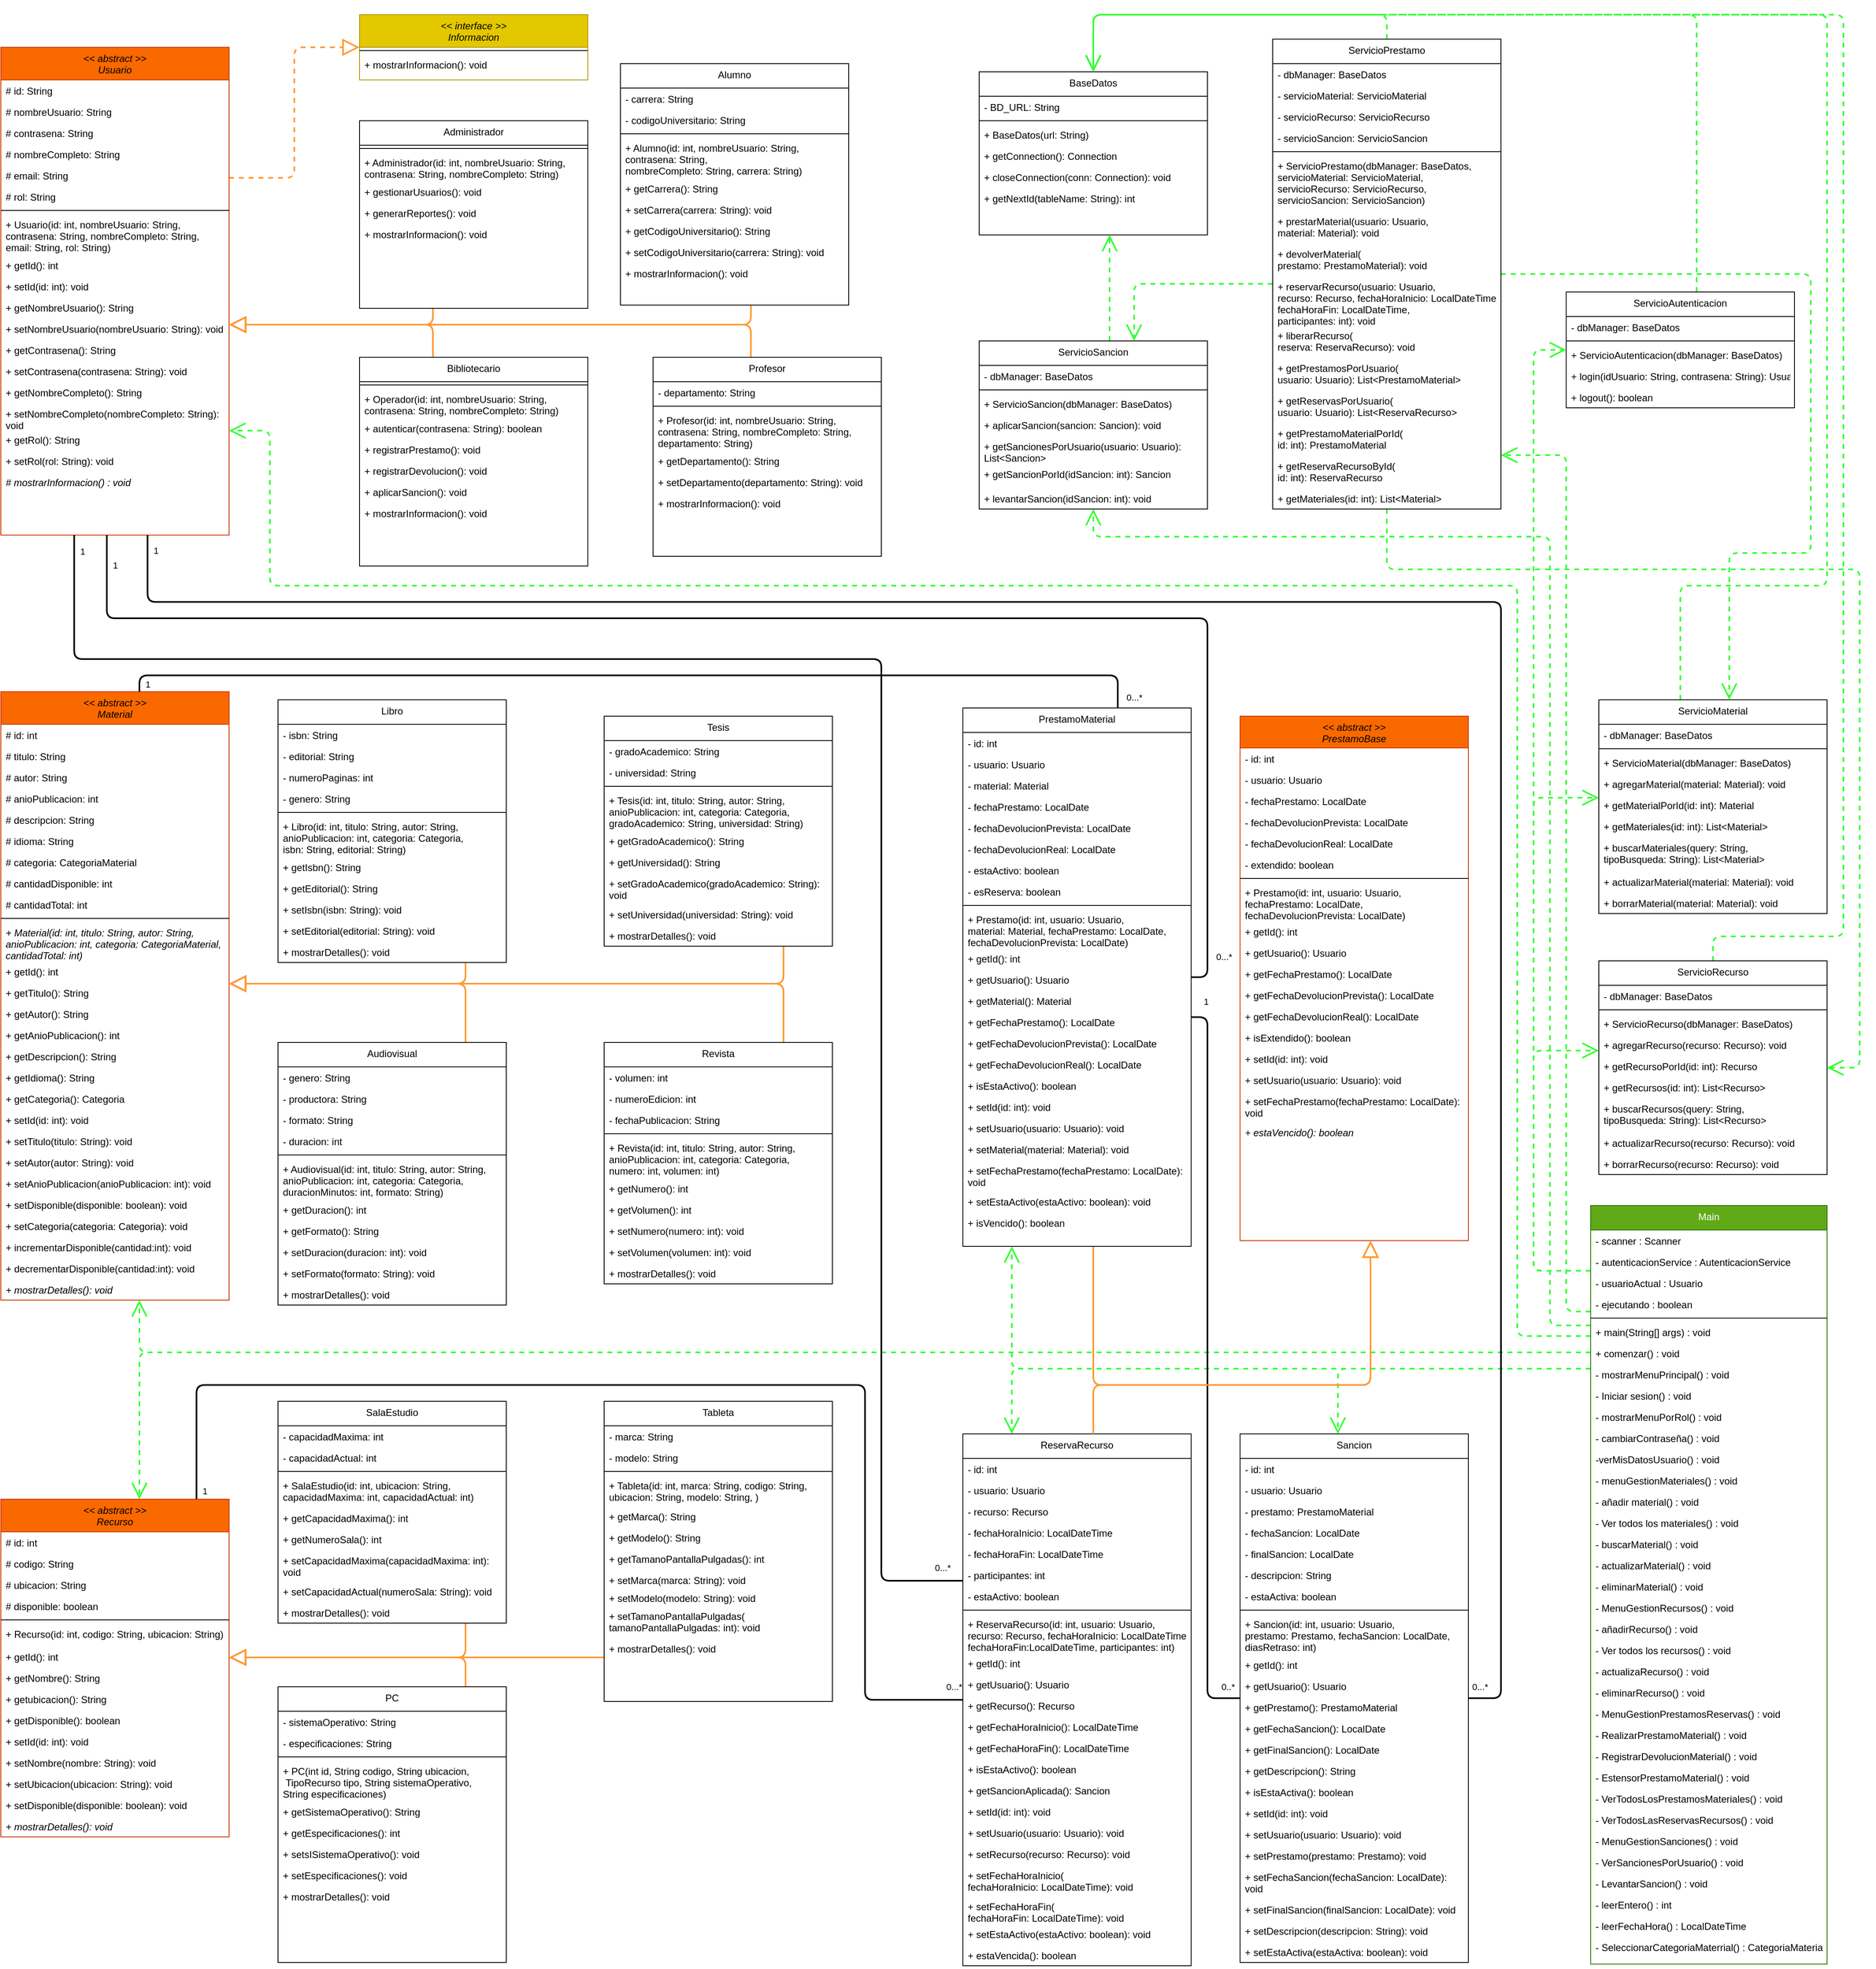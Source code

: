 <mxfile scale="1" border="0" version="26.1.1">
  <diagram name="new-4" id="NZChbiztEb22L0qW02nq">
    <mxGraphModel dx="17083" dy="9149" grid="1" gridSize="10" guides="0" tooltips="1" connect="1" arrows="1" fold="1" page="1" pageScale="1" pageWidth="1169" pageHeight="827" math="0" shadow="0">
      <root>
        <mxCell id="ecw_OJBiE6QCDlSSsBEE-0" />
        <mxCell id="ecw_OJBiE6QCDlSSsBEE-1" parent="ecw_OJBiE6QCDlSSsBEE-0" />
        <mxCell id="ecw_OJBiE6QCDlSSsBEE-3" style="edgeStyle=orthogonalEdgeStyle;shape=connector;curved=0;rounded=1;orthogonalLoop=1;jettySize=auto;html=1;dashed=1;strokeColor=#FF9933;strokeWidth=2;align=center;verticalAlign=middle;fontFamily=Helvetica;fontSize=11;fontColor=default;labelBackgroundColor=default;endArrow=block;endFill=0;endSize=16;" parent="ecw_OJBiE6QCDlSSsBEE-1" source="ecw_OJBiE6QCDlSSsBEE-7" target="ecw_OJBiE6QCDlSSsBEE-377" edge="1">
          <mxGeometry relative="1" as="geometry">
            <Array as="points">
              <mxPoint x="-14800" y="-8020" />
              <mxPoint x="-14800" y="-8180" />
            </Array>
          </mxGeometry>
        </mxCell>
        <mxCell id="ecw_OJBiE6QCDlSSsBEE-7" value="&lt;&lt; abstract &gt;&gt;&#xa;Usuario" style="swimlane;fontStyle=2;align=center;verticalAlign=top;childLayout=stackLayout;horizontal=1;startSize=40;horizontalStack=0;resizeParent=1;resizeLast=0;collapsible=1;marginBottom=0;rounded=0;shadow=0;strokeWidth=1;fillColor=#fa6800;fontColor=#000000;strokeColor=#C73500;" parent="ecw_OJBiE6QCDlSSsBEE-1" vertex="1">
          <mxGeometry x="-15160" y="-8180" width="280" height="598" as="geometry">
            <mxRectangle x="130" y="380" width="160" height="26" as="alternateBounds" />
          </mxGeometry>
        </mxCell>
        <mxCell id="ecw_OJBiE6QCDlSSsBEE-8" value="# id: String" style="text;align=left;verticalAlign=top;spacingLeft=4;spacingRight=4;overflow=hidden;rotatable=0;points=[[0,0.5],[1,0.5]];portConstraint=eastwest;" parent="ecw_OJBiE6QCDlSSsBEE-7" vertex="1">
          <mxGeometry y="40" width="280" height="26" as="geometry" />
        </mxCell>
        <mxCell id="ecw_OJBiE6QCDlSSsBEE-9" value="# nombreUsuario: String" style="text;align=left;verticalAlign=top;spacingLeft=4;spacingRight=4;overflow=hidden;rotatable=0;points=[[0,0.5],[1,0.5]];portConstraint=eastwest;rounded=0;shadow=0;html=0;" parent="ecw_OJBiE6QCDlSSsBEE-7" vertex="1">
          <mxGeometry y="66" width="280" height="26" as="geometry" />
        </mxCell>
        <mxCell id="ecw_OJBiE6QCDlSSsBEE-10" value="# contrasena: String" style="text;align=left;verticalAlign=top;spacingLeft=4;spacingRight=4;overflow=hidden;rotatable=0;points=[[0,0.5],[1,0.5]];portConstraint=eastwest;rounded=0;shadow=0;html=0;" parent="ecw_OJBiE6QCDlSSsBEE-7" vertex="1">
          <mxGeometry y="92" width="280" height="26" as="geometry" />
        </mxCell>
        <mxCell id="ecw_OJBiE6QCDlSSsBEE-11" value="# nombreCompleto: String" style="text;align=left;verticalAlign=top;spacingLeft=4;spacingRight=4;overflow=hidden;rotatable=0;points=[[0,0.5],[1,0.5]];portConstraint=eastwest;rounded=0;shadow=0;html=0;" parent="ecw_OJBiE6QCDlSSsBEE-7" vertex="1">
          <mxGeometry y="118" width="280" height="26" as="geometry" />
        </mxCell>
        <mxCell id="ecw_OJBiE6QCDlSSsBEE-12" value="# email: String" style="text;align=left;verticalAlign=top;spacingLeft=4;spacingRight=4;overflow=hidden;rotatable=0;points=[[0,0.5],[1,0.5]];portConstraint=eastwest;rounded=0;shadow=0;html=0;" parent="ecw_OJBiE6QCDlSSsBEE-7" vertex="1">
          <mxGeometry y="144" width="280" height="26" as="geometry" />
        </mxCell>
        <mxCell id="ecw_OJBiE6QCDlSSsBEE-13" value="# rol: String" style="text;align=left;verticalAlign=top;spacingLeft=4;spacingRight=4;overflow=hidden;rotatable=0;points=[[0,0.5],[1,0.5]];portConstraint=eastwest;rounded=0;shadow=0;html=0;" parent="ecw_OJBiE6QCDlSSsBEE-7" vertex="1">
          <mxGeometry y="170" width="280" height="26" as="geometry" />
        </mxCell>
        <mxCell id="ecw_OJBiE6QCDlSSsBEE-15" value="" style="line;html=1;strokeWidth=1;align=left;verticalAlign=middle;spacingTop=-1;spacingLeft=3;spacingRight=3;rotatable=0;labelPosition=right;points=[];portConstraint=eastwest;" parent="ecw_OJBiE6QCDlSSsBEE-7" vertex="1">
          <mxGeometry y="196" width="280" height="8" as="geometry" />
        </mxCell>
        <mxCell id="ecw_OJBiE6QCDlSSsBEE-16" value="+ Usuario(id: int, nombreUsuario: String, &#xa;contrasena: String, nombreCompleto: String, &#xa;email: String, rol: String)" style="text;align=left;verticalAlign=top;spacingLeft=4;spacingRight=4;overflow=hidden;rotatable=0;points=[[0,0.5],[1,0.5]];portConstraint=eastwest;fontStyle=0" parent="ecw_OJBiE6QCDlSSsBEE-7" vertex="1">
          <mxGeometry y="204" width="280" height="50" as="geometry" />
        </mxCell>
        <mxCell id="ecw_OJBiE6QCDlSSsBEE-17" value="+ getId(): int" style="text;align=left;verticalAlign=top;spacingLeft=4;spacingRight=4;overflow=hidden;rotatable=0;points=[[0,0.5],[1,0.5]];portConstraint=eastwest;fontStyle=0" parent="ecw_OJBiE6QCDlSSsBEE-7" vertex="1">
          <mxGeometry y="254" width="280" height="26" as="geometry" />
        </mxCell>
        <mxCell id="ecw_OJBiE6QCDlSSsBEE-22" value="+ setId(id: int): void" style="text;align=left;verticalAlign=top;spacingLeft=4;spacingRight=4;overflow=hidden;rotatable=0;points=[[0,0.5],[1,0.5]];portConstraint=eastwest;fontStyle=0" parent="ecw_OJBiE6QCDlSSsBEE-7" vertex="1">
          <mxGeometry y="280" width="280" height="26" as="geometry" />
        </mxCell>
        <mxCell id="ecw_OJBiE6QCDlSSsBEE-18" value="+ getNombreUsuario(): String" style="text;align=left;verticalAlign=top;spacingLeft=4;spacingRight=4;overflow=hidden;rotatable=0;points=[[0,0.5],[1,0.5]];portConstraint=eastwest;rounded=0;shadow=0;html=0;fontStyle=0" parent="ecw_OJBiE6QCDlSSsBEE-7" vertex="1">
          <mxGeometry y="306" width="280" height="26" as="geometry" />
        </mxCell>
        <mxCell id="ecw_OJBiE6QCDlSSsBEE-23" value="+ setNombreUsuario(nombreUsuario: String): void" style="text;align=left;verticalAlign=top;spacingLeft=4;spacingRight=4;overflow=hidden;rotatable=0;points=[[0,0.5],[1,0.5]];portConstraint=eastwest;fontStyle=0" parent="ecw_OJBiE6QCDlSSsBEE-7" vertex="1">
          <mxGeometry y="332" width="280" height="26" as="geometry" />
        </mxCell>
        <mxCell id="ecw_OJBiE6QCDlSSsBEE-19" value="+ getContrasena(): String" style="text;align=left;verticalAlign=top;spacingLeft=4;spacingRight=4;overflow=hidden;rotatable=0;points=[[0,0.5],[1,0.5]];portConstraint=eastwest;rounded=0;shadow=0;html=0;" parent="ecw_OJBiE6QCDlSSsBEE-7" vertex="1">
          <mxGeometry y="358" width="280" height="26" as="geometry" />
        </mxCell>
        <mxCell id="ecw_OJBiE6QCDlSSsBEE-24" value="+ setContrasena(contrasena: String): void" style="text;align=left;verticalAlign=top;spacingLeft=4;spacingRight=4;overflow=hidden;rotatable=0;points=[[0,0.5],[1,0.5]];portConstraint=eastwest;fontStyle=0" parent="ecw_OJBiE6QCDlSSsBEE-7" vertex="1">
          <mxGeometry y="384" width="280" height="26" as="geometry" />
        </mxCell>
        <mxCell id="ecw_OJBiE6QCDlSSsBEE-20" value="+ getNombreCompleto(): String" style="text;align=left;verticalAlign=top;spacingLeft=4;spacingRight=4;overflow=hidden;rotatable=0;points=[[0,0.5],[1,0.5]];portConstraint=eastwest;rounded=0;shadow=0;html=0;" parent="ecw_OJBiE6QCDlSSsBEE-7" vertex="1">
          <mxGeometry y="410" width="280" height="26" as="geometry" />
        </mxCell>
        <mxCell id="ecw_OJBiE6QCDlSSsBEE-25" value="+ setNombreCompleto(nombreCompleto: String): &#xa;void" style="text;align=left;verticalAlign=top;spacingLeft=4;spacingRight=4;overflow=hidden;rotatable=0;points=[[0,0.5],[1,0.5]];portConstraint=eastwest;fontStyle=0" parent="ecw_OJBiE6QCDlSSsBEE-7" vertex="1">
          <mxGeometry y="436" width="280" height="32" as="geometry" />
        </mxCell>
        <mxCell id="ecw_OJBiE6QCDlSSsBEE-21" value="+ getRol(): String" style="text;align=left;verticalAlign=top;spacingLeft=4;spacingRight=4;overflow=hidden;rotatable=0;points=[[0,0.5],[1,0.5]];portConstraint=eastwest;rounded=0;shadow=0;html=0;" parent="ecw_OJBiE6QCDlSSsBEE-7" vertex="1">
          <mxGeometry y="468" width="280" height="26" as="geometry" />
        </mxCell>
        <mxCell id="ecw_OJBiE6QCDlSSsBEE-26" value="+ setRol(rol: String): void" style="text;align=left;verticalAlign=top;spacingLeft=4;spacingRight=4;overflow=hidden;rotatable=0;points=[[0,0.5],[1,0.5]];portConstraint=eastwest;fontStyle=0" parent="ecw_OJBiE6QCDlSSsBEE-7" vertex="1">
          <mxGeometry y="494" width="280" height="26" as="geometry" />
        </mxCell>
        <mxCell id="ih4sQrugVe3iXe96H1Av-0" value="# mostrarInformacion() : void" style="text;align=left;verticalAlign=top;spacingLeft=4;spacingRight=4;overflow=hidden;rotatable=0;points=[[0,0.5],[1,0.5]];portConstraint=eastwest;fontStyle=2" parent="ecw_OJBiE6QCDlSSsBEE-7" vertex="1">
          <mxGeometry y="520" width="280" height="26" as="geometry" />
        </mxCell>
        <mxCell id="ecw_OJBiE6QCDlSSsBEE-28" style="edgeStyle=orthogonalEdgeStyle;shape=connector;curved=0;rounded=1;orthogonalLoop=1;jettySize=auto;html=1;strokeColor=#FF9933;strokeWidth=2;align=center;verticalAlign=middle;fontFamily=Helvetica;fontSize=11;fontColor=default;labelBackgroundColor=default;endArrow=block;endFill=0;endSize=16;" parent="ecw_OJBiE6QCDlSSsBEE-1" source="ecw_OJBiE6QCDlSSsBEE-29" target="ecw_OJBiE6QCDlSSsBEE-7" edge="1">
          <mxGeometry relative="1" as="geometry">
            <Array as="points">
              <mxPoint x="-14630" y="-7840" />
            </Array>
          </mxGeometry>
        </mxCell>
        <mxCell id="ecw_OJBiE6QCDlSSsBEE-29" value="Administrador" style="swimlane;fontStyle=0;align=center;verticalAlign=top;childLayout=stackLayout;horizontal=1;startSize=30;horizontalStack=0;resizeParent=1;resizeLast=0;collapsible=1;marginBottom=0;rounded=0;shadow=0;strokeWidth=1;" parent="ecw_OJBiE6QCDlSSsBEE-1" vertex="1">
          <mxGeometry x="-14720" y="-8090" width="280" height="230" as="geometry">
            <mxRectangle x="130" y="380" width="160" height="26" as="alternateBounds" />
          </mxGeometry>
        </mxCell>
        <mxCell id="ecw_OJBiE6QCDlSSsBEE-31" value="" style="line;html=1;strokeWidth=1;align=left;verticalAlign=middle;spacingTop=-1;spacingLeft=3;spacingRight=3;rotatable=0;labelPosition=right;points=[];portConstraint=eastwest;" parent="ecw_OJBiE6QCDlSSsBEE-29" vertex="1">
          <mxGeometry y="30" width="280" height="8" as="geometry" />
        </mxCell>
        <mxCell id="ecw_OJBiE6QCDlSSsBEE-32" value="+ Administrador(id: int, nombreUsuario: String, &#xa;contrasena: String, nombreCompleto: String)" style="text;align=left;verticalAlign=top;spacingLeft=4;spacingRight=4;overflow=hidden;rotatable=0;points=[[0,0.5],[1,0.5]];portConstraint=eastwest;" parent="ecw_OJBiE6QCDlSSsBEE-29" vertex="1">
          <mxGeometry y="38" width="280" height="36" as="geometry" />
        </mxCell>
        <mxCell id="se7aEWiKqazrtZZNGl2T-0" value="+ gestionarUsuarios(): void" style="text;align=left;verticalAlign=top;spacingLeft=4;spacingRight=4;overflow=hidden;rotatable=0;points=[[0,0.5],[1,0.5]];portConstraint=eastwest;rounded=0;shadow=0;html=0;" parent="ecw_OJBiE6QCDlSSsBEE-29" vertex="1">
          <mxGeometry y="74" width="280" height="26" as="geometry" />
        </mxCell>
        <mxCell id="tnHd-xGfJZXZhbbgQxCl-20" value="+ generarReportes(): void" style="text;align=left;verticalAlign=top;spacingLeft=4;spacingRight=4;overflow=hidden;rotatable=0;points=[[0,0.5],[1,0.5]];portConstraint=eastwest;rounded=0;shadow=0;html=0;" parent="ecw_OJBiE6QCDlSSsBEE-29" vertex="1">
          <mxGeometry y="100" width="280" height="26" as="geometry" />
        </mxCell>
        <mxCell id="se7aEWiKqazrtZZNGl2T-2" value="+ mostrarInformacion(): void" style="text;align=left;verticalAlign=top;spacingLeft=4;spacingRight=4;overflow=hidden;rotatable=0;points=[[0,0.5],[1,0.5]];portConstraint=eastwest;rounded=0;shadow=0;html=0;" parent="ecw_OJBiE6QCDlSSsBEE-29" vertex="1">
          <mxGeometry y="126" width="280" height="26" as="geometry" />
        </mxCell>
        <mxCell id="ecw_OJBiE6QCDlSSsBEE-35" style="edgeStyle=orthogonalEdgeStyle;shape=connector;curved=0;rounded=1;orthogonalLoop=1;jettySize=auto;html=1;strokeColor=#FF9933;strokeWidth=2;align=center;verticalAlign=middle;fontFamily=Helvetica;fontSize=11;fontColor=default;labelBackgroundColor=default;endArrow=block;endFill=0;endSize=16;" parent="ecw_OJBiE6QCDlSSsBEE-1" source="ecw_OJBiE6QCDlSSsBEE-36" target="ecw_OJBiE6QCDlSSsBEE-7" edge="1">
          <mxGeometry relative="1" as="geometry">
            <Array as="points">
              <mxPoint x="-14630" y="-7840" />
            </Array>
          </mxGeometry>
        </mxCell>
        <mxCell id="ecw_OJBiE6QCDlSSsBEE-36" value="Bibliotecario" style="swimlane;fontStyle=0;align=center;verticalAlign=top;childLayout=stackLayout;horizontal=1;startSize=30;horizontalStack=0;resizeParent=1;resizeLast=0;collapsible=1;marginBottom=0;rounded=0;shadow=0;strokeWidth=1;" parent="ecw_OJBiE6QCDlSSsBEE-1" vertex="1">
          <mxGeometry x="-14720" y="-7800" width="280" height="256" as="geometry">
            <mxRectangle x="130" y="380" width="160" height="26" as="alternateBounds" />
          </mxGeometry>
        </mxCell>
        <mxCell id="ecw_OJBiE6QCDlSSsBEE-38" value="" style="line;html=1;strokeWidth=1;align=left;verticalAlign=middle;spacingTop=-1;spacingLeft=3;spacingRight=3;rotatable=0;labelPosition=right;points=[];portConstraint=eastwest;" parent="ecw_OJBiE6QCDlSSsBEE-36" vertex="1">
          <mxGeometry y="30" width="280" height="8" as="geometry" />
        </mxCell>
        <mxCell id="ecw_OJBiE6QCDlSSsBEE-39" value="+ Operador(id: int, nombreUsuario: String, &#xa;contrasena: String, nombreCompleto: String)" style="text;align=left;verticalAlign=top;spacingLeft=4;spacingRight=4;overflow=hidden;rotatable=0;points=[[0,0.5],[1,0.5]];portConstraint=eastwest;" parent="ecw_OJBiE6QCDlSSsBEE-36" vertex="1">
          <mxGeometry y="38" width="280" height="36" as="geometry" />
        </mxCell>
        <mxCell id="ecw_OJBiE6QCDlSSsBEE-41" value="+ autenticar(contrasena: String): boolean" style="text;align=left;verticalAlign=top;spacingLeft=4;spacingRight=4;overflow=hidden;rotatable=0;points=[[0,0.5],[1,0.5]];portConstraint=eastwest;rounded=0;shadow=0;html=0;" parent="ecw_OJBiE6QCDlSSsBEE-36" vertex="1">
          <mxGeometry y="74" width="280" height="26" as="geometry" />
        </mxCell>
        <mxCell id="se7aEWiKqazrtZZNGl2T-3" value="+ registrarPrestamo(): void" style="text;align=left;verticalAlign=top;spacingLeft=4;spacingRight=4;overflow=hidden;rotatable=0;points=[[0,0.5],[1,0.5]];portConstraint=eastwest;rounded=0;shadow=0;html=0;" parent="ecw_OJBiE6QCDlSSsBEE-36" vertex="1">
          <mxGeometry y="100" width="280" height="26" as="geometry" />
        </mxCell>
        <mxCell id="se7aEWiKqazrtZZNGl2T-4" value="+ registrarDevolucion(): void" style="text;align=left;verticalAlign=top;spacingLeft=4;spacingRight=4;overflow=hidden;rotatable=0;points=[[0,0.5],[1,0.5]];portConstraint=eastwest;rounded=0;shadow=0;html=0;" parent="ecw_OJBiE6QCDlSSsBEE-36" vertex="1">
          <mxGeometry y="126" width="280" height="26" as="geometry" />
        </mxCell>
        <mxCell id="se7aEWiKqazrtZZNGl2T-5" value="+ aplicarSancion(): void" style="text;align=left;verticalAlign=top;spacingLeft=4;spacingRight=4;overflow=hidden;rotatable=0;points=[[0,0.5],[1,0.5]];portConstraint=eastwest;rounded=0;shadow=0;html=0;" parent="ecw_OJBiE6QCDlSSsBEE-36" vertex="1">
          <mxGeometry y="152" width="280" height="26" as="geometry" />
        </mxCell>
        <mxCell id="se7aEWiKqazrtZZNGl2T-6" value="+ mostrarInformacion(): void" style="text;align=left;verticalAlign=top;spacingLeft=4;spacingRight=4;overflow=hidden;rotatable=0;points=[[0,0.5],[1,0.5]];portConstraint=eastwest;rounded=0;shadow=0;html=0;" parent="ecw_OJBiE6QCDlSSsBEE-36" vertex="1">
          <mxGeometry y="178" width="280" height="26" as="geometry" />
        </mxCell>
        <mxCell id="ecw_OJBiE6QCDlSSsBEE-42" style="edgeStyle=orthogonalEdgeStyle;shape=connector;curved=0;rounded=1;orthogonalLoop=1;jettySize=auto;html=1;strokeColor=#FF9933;strokeWidth=2;align=center;verticalAlign=middle;fontFamily=Helvetica;fontSize=11;fontColor=default;labelBackgroundColor=default;endArrow=block;endFill=0;endSize=16;" parent="ecw_OJBiE6QCDlSSsBEE-1" source="ecw_OJBiE6QCDlSSsBEE-43" target="ecw_OJBiE6QCDlSSsBEE-7" edge="1">
          <mxGeometry relative="1" as="geometry">
            <Array as="points">
              <mxPoint x="-14240" y="-7840" />
            </Array>
          </mxGeometry>
        </mxCell>
        <mxCell id="ecw_OJBiE6QCDlSSsBEE-43" value="Profesor" style="swimlane;fontStyle=0;align=center;verticalAlign=top;childLayout=stackLayout;horizontal=1;startSize=30;horizontalStack=0;resizeParent=1;resizeLast=0;collapsible=1;marginBottom=0;rounded=0;shadow=0;strokeWidth=1;" parent="ecw_OJBiE6QCDlSSsBEE-1" vertex="1">
          <mxGeometry x="-14360" y="-7800" width="280" height="244" as="geometry">
            <mxRectangle x="130" y="380" width="160" height="26" as="alternateBounds" />
          </mxGeometry>
        </mxCell>
        <mxCell id="ecw_OJBiE6QCDlSSsBEE-44" value="- departamento: String" style="text;align=left;verticalAlign=top;spacingLeft=4;spacingRight=4;overflow=hidden;rotatable=0;points=[[0,0.5],[1,0.5]];portConstraint=eastwest;rounded=0;shadow=0;html=0;" parent="ecw_OJBiE6QCDlSSsBEE-43" vertex="1">
          <mxGeometry y="30" width="280" height="26" as="geometry" />
        </mxCell>
        <mxCell id="ecw_OJBiE6QCDlSSsBEE-46" value="" style="line;html=1;strokeWidth=1;align=left;verticalAlign=middle;spacingTop=-1;spacingLeft=3;spacingRight=3;rotatable=0;labelPosition=right;points=[];portConstraint=eastwest;" parent="ecw_OJBiE6QCDlSSsBEE-43" vertex="1">
          <mxGeometry y="56" width="280" height="8" as="geometry" />
        </mxCell>
        <mxCell id="ecw_OJBiE6QCDlSSsBEE-47" value="+ Profesor(id: int, nombreUsuario: String, &#xa;contrasena: String, nombreCompleto: String, &#xa;departamento: String)" style="text;align=left;verticalAlign=top;spacingLeft=4;spacingRight=4;overflow=hidden;rotatable=0;points=[[0,0.5],[1,0.5]];portConstraint=eastwest;" parent="ecw_OJBiE6QCDlSSsBEE-43" vertex="1">
          <mxGeometry y="64" width="280" height="50" as="geometry" />
        </mxCell>
        <mxCell id="ecw_OJBiE6QCDlSSsBEE-48" value="+ getDepartamento(): String" style="text;align=left;verticalAlign=top;spacingLeft=4;spacingRight=4;overflow=hidden;rotatable=0;points=[[0,0.5],[1,0.5]];portConstraint=eastwest;rounded=0;shadow=0;html=0;" parent="ecw_OJBiE6QCDlSSsBEE-43" vertex="1">
          <mxGeometry y="114" width="280" height="26" as="geometry" />
        </mxCell>
        <mxCell id="ecw_OJBiE6QCDlSSsBEE-49" value="+ setDepartamento(departamento: String): void" style="text;align=left;verticalAlign=top;spacingLeft=4;spacingRight=4;overflow=hidden;rotatable=0;points=[[0,0.5],[1,0.5]];portConstraint=eastwest;rounded=0;shadow=0;html=0;" parent="ecw_OJBiE6QCDlSSsBEE-43" vertex="1">
          <mxGeometry y="140" width="280" height="26" as="geometry" />
        </mxCell>
        <mxCell id="tnHd-xGfJZXZhbbgQxCl-24" value="+ mostrarInformacion(): void" style="text;align=left;verticalAlign=top;spacingLeft=4;spacingRight=4;overflow=hidden;rotatable=0;points=[[0,0.5],[1,0.5]];portConstraint=eastwest;rounded=0;shadow=0;html=0;" parent="ecw_OJBiE6QCDlSSsBEE-43" vertex="1">
          <mxGeometry y="166" width="280" height="26" as="geometry" />
        </mxCell>
        <mxCell id="ecw_OJBiE6QCDlSSsBEE-52" style="edgeStyle=orthogonalEdgeStyle;shape=connector;curved=0;rounded=1;orthogonalLoop=1;jettySize=auto;html=1;strokeColor=#FF9933;strokeWidth=2;align=center;verticalAlign=middle;fontFamily=Helvetica;fontSize=11;fontColor=default;labelBackgroundColor=default;endArrow=block;endFill=0;endSize=16;" parent="ecw_OJBiE6QCDlSSsBEE-1" source="ecw_OJBiE6QCDlSSsBEE-53" target="ecw_OJBiE6QCDlSSsBEE-7" edge="1">
          <mxGeometry relative="1" as="geometry">
            <Array as="points">
              <mxPoint x="-14240" y="-7840" />
            </Array>
          </mxGeometry>
        </mxCell>
        <mxCell id="ecw_OJBiE6QCDlSSsBEE-53" value="Alumno" style="swimlane;fontStyle=0;align=center;verticalAlign=top;childLayout=stackLayout;horizontal=1;startSize=30;horizontalStack=0;resizeParent=1;resizeLast=0;collapsible=1;marginBottom=0;rounded=0;shadow=0;strokeWidth=1;" parent="ecw_OJBiE6QCDlSSsBEE-1" vertex="1">
          <mxGeometry x="-14400" y="-8160" width="280" height="296" as="geometry">
            <mxRectangle x="130" y="380" width="160" height="26" as="alternateBounds" />
          </mxGeometry>
        </mxCell>
        <mxCell id="ecw_OJBiE6QCDlSSsBEE-54" value="- carrera: String" style="text;align=left;verticalAlign=top;spacingLeft=4;spacingRight=4;overflow=hidden;rotatable=0;points=[[0,0.5],[1,0.5]];portConstraint=eastwest;rounded=0;shadow=0;html=0;" parent="ecw_OJBiE6QCDlSSsBEE-53" vertex="1">
          <mxGeometry y="30" width="280" height="26" as="geometry" />
        </mxCell>
        <mxCell id="ecw_OJBiE6QCDlSSsBEE-55" value="- codigoUniversitario: String" style="text;align=left;verticalAlign=top;spacingLeft=4;spacingRight=4;overflow=hidden;rotatable=0;points=[[0,0.5],[1,0.5]];portConstraint=eastwest;rounded=0;shadow=0;html=0;" parent="ecw_OJBiE6QCDlSSsBEE-53" vertex="1">
          <mxGeometry y="56" width="280" height="26" as="geometry" />
        </mxCell>
        <mxCell id="ecw_OJBiE6QCDlSSsBEE-56" value="" style="line;html=1;strokeWidth=1;align=left;verticalAlign=middle;spacingTop=-1;spacingLeft=3;spacingRight=3;rotatable=0;labelPosition=right;points=[];portConstraint=eastwest;" parent="ecw_OJBiE6QCDlSSsBEE-53" vertex="1">
          <mxGeometry y="82" width="280" height="8" as="geometry" />
        </mxCell>
        <mxCell id="ecw_OJBiE6QCDlSSsBEE-57" value="+ Alumno(id: int, nombreUsuario: String, &#xa;contrasena: String, &#xa;nombreCompleto: String, carrera: String)" style="text;align=left;verticalAlign=top;spacingLeft=4;spacingRight=4;overflow=hidden;rotatable=0;points=[[0,0.5],[1,0.5]];portConstraint=eastwest;" parent="ecw_OJBiE6QCDlSSsBEE-53" vertex="1">
          <mxGeometry y="90" width="280" height="50" as="geometry" />
        </mxCell>
        <mxCell id="ecw_OJBiE6QCDlSSsBEE-58" value="+ getCarrera(): String" style="text;align=left;verticalAlign=top;spacingLeft=4;spacingRight=4;overflow=hidden;rotatable=0;points=[[0,0.5],[1,0.5]];portConstraint=eastwest;rounded=0;shadow=0;html=0;" parent="ecw_OJBiE6QCDlSSsBEE-53" vertex="1">
          <mxGeometry y="140" width="280" height="26" as="geometry" />
        </mxCell>
        <mxCell id="ecw_OJBiE6QCDlSSsBEE-59" value="+ setCarrera(carrera: String): void" style="text;align=left;verticalAlign=top;spacingLeft=4;spacingRight=4;overflow=hidden;rotatable=0;points=[[0,0.5],[1,0.5]];portConstraint=eastwest;rounded=0;shadow=0;html=0;" parent="ecw_OJBiE6QCDlSSsBEE-53" vertex="1">
          <mxGeometry y="166" width="280" height="26" as="geometry" />
        </mxCell>
        <mxCell id="tnHd-xGfJZXZhbbgQxCl-22" value="+ getCodigoUniversitario(): String" style="text;align=left;verticalAlign=top;spacingLeft=4;spacingRight=4;overflow=hidden;rotatable=0;points=[[0,0.5],[1,0.5]];portConstraint=eastwest;rounded=0;shadow=0;html=0;" parent="ecw_OJBiE6QCDlSSsBEE-53" vertex="1">
          <mxGeometry y="192" width="280" height="26" as="geometry" />
        </mxCell>
        <mxCell id="tnHd-xGfJZXZhbbgQxCl-21" value="+ setCodigoUniversitario(carrera: String): void" style="text;align=left;verticalAlign=top;spacingLeft=4;spacingRight=4;overflow=hidden;rotatable=0;points=[[0,0.5],[1,0.5]];portConstraint=eastwest;rounded=0;shadow=0;html=0;" parent="ecw_OJBiE6QCDlSSsBEE-53" vertex="1">
          <mxGeometry y="218" width="280" height="26" as="geometry" />
        </mxCell>
        <mxCell id="tnHd-xGfJZXZhbbgQxCl-23" value="+ mostrarInformacion(): void" style="text;align=left;verticalAlign=top;spacingLeft=4;spacingRight=4;overflow=hidden;rotatable=0;points=[[0,0.5],[1,0.5]];portConstraint=eastwest;rounded=0;shadow=0;html=0;" parent="ecw_OJBiE6QCDlSSsBEE-53" vertex="1">
          <mxGeometry y="244" width="280" height="26" as="geometry" />
        </mxCell>
        <mxCell id="ecw_OJBiE6QCDlSSsBEE-79" value="&lt;&lt; abstract &gt;&gt;&#xa;Material" style="swimlane;fontStyle=2;align=center;verticalAlign=top;childLayout=stackLayout;horizontal=1;startSize=40;horizontalStack=0;resizeParent=1;resizeLast=0;collapsible=1;marginBottom=0;rounded=0;shadow=0;strokeWidth=1;fillColor=#fa6800;fontColor=#000000;strokeColor=#C73500;" parent="ecw_OJBiE6QCDlSSsBEE-1" vertex="1">
          <mxGeometry x="-15160" y="-7390" width="280" height="746" as="geometry">
            <mxRectangle x="720" y="827" width="160" height="26" as="alternateBounds" />
          </mxGeometry>
        </mxCell>
        <mxCell id="ecw_OJBiE6QCDlSSsBEE-80" value="# id: int" style="text;align=left;verticalAlign=top;spacingLeft=4;spacingRight=4;overflow=hidden;rotatable=0;points=[[0,0.5],[1,0.5]];portConstraint=eastwest;" parent="ecw_OJBiE6QCDlSSsBEE-79" vertex="1">
          <mxGeometry y="40" width="280" height="26" as="geometry" />
        </mxCell>
        <mxCell id="ecw_OJBiE6QCDlSSsBEE-81" value="# titulo: String" style="text;align=left;verticalAlign=top;spacingLeft=4;spacingRight=4;overflow=hidden;rotatable=0;points=[[0,0.5],[1,0.5]];portConstraint=eastwest;rounded=0;shadow=0;html=0;" parent="ecw_OJBiE6QCDlSSsBEE-79" vertex="1">
          <mxGeometry y="66" width="280" height="26" as="geometry" />
        </mxCell>
        <mxCell id="ecw_OJBiE6QCDlSSsBEE-82" value="# autor: String" style="text;align=left;verticalAlign=top;spacingLeft=4;spacingRight=4;overflow=hidden;rotatable=0;points=[[0,0.5],[1,0.5]];portConstraint=eastwest;rounded=0;shadow=0;html=0;" parent="ecw_OJBiE6QCDlSSsBEE-79" vertex="1">
          <mxGeometry y="92" width="280" height="26" as="geometry" />
        </mxCell>
        <mxCell id="ecw_OJBiE6QCDlSSsBEE-83" value="# anioPublicacion: int" style="text;align=left;verticalAlign=top;spacingLeft=4;spacingRight=4;overflow=hidden;rotatable=0;points=[[0,0.5],[1,0.5]];portConstraint=eastwest;rounded=0;shadow=0;html=0;" parent="ecw_OJBiE6QCDlSSsBEE-79" vertex="1">
          <mxGeometry y="118" width="280" height="26" as="geometry" />
        </mxCell>
        <mxCell id="ecw_OJBiE6QCDlSSsBEE-84" value="# descripcion: String" style="text;align=left;verticalAlign=top;spacingLeft=4;spacingRight=4;overflow=hidden;rotatable=0;points=[[0,0.5],[1,0.5]];portConstraint=eastwest;rounded=0;shadow=0;html=0;" parent="ecw_OJBiE6QCDlSSsBEE-79" vertex="1">
          <mxGeometry y="144" width="280" height="26" as="geometry" />
        </mxCell>
        <mxCell id="se7aEWiKqazrtZZNGl2T-8" value="# idioma: String" style="text;align=left;verticalAlign=top;spacingLeft=4;spacingRight=4;overflow=hidden;rotatable=0;points=[[0,0.5],[1,0.5]];portConstraint=eastwest;" parent="ecw_OJBiE6QCDlSSsBEE-79" vertex="1">
          <mxGeometry y="170" width="280" height="26" as="geometry" />
        </mxCell>
        <mxCell id="ecw_OJBiE6QCDlSSsBEE-85" value="# categoria: CategoriaMaterial" style="text;align=left;verticalAlign=top;spacingLeft=4;spacingRight=4;overflow=hidden;rotatable=0;points=[[0,0.5],[1,0.5]];portConstraint=eastwest;rounded=0;shadow=0;html=0;" parent="ecw_OJBiE6QCDlSSsBEE-79" vertex="1">
          <mxGeometry y="196" width="280" height="26" as="geometry" />
        </mxCell>
        <mxCell id="Io0mgiuXpja9gsjWtPNP-1" value="# cantidadDisponible: int" style="text;align=left;verticalAlign=top;spacingLeft=4;spacingRight=4;overflow=hidden;rotatable=0;points=[[0,0.5],[1,0.5]];portConstraint=eastwest;" vertex="1" parent="ecw_OJBiE6QCDlSSsBEE-79">
          <mxGeometry y="222" width="280" height="26" as="geometry" />
        </mxCell>
        <mxCell id="se7aEWiKqazrtZZNGl2T-9" value="# cantidadTotal: int" style="text;align=left;verticalAlign=top;spacingLeft=4;spacingRight=4;overflow=hidden;rotatable=0;points=[[0,0.5],[1,0.5]];portConstraint=eastwest;" parent="ecw_OJBiE6QCDlSSsBEE-79" vertex="1">
          <mxGeometry y="248" width="280" height="26" as="geometry" />
        </mxCell>
        <mxCell id="ecw_OJBiE6QCDlSSsBEE-86" value="" style="line;html=1;strokeWidth=1;align=left;verticalAlign=middle;spacingTop=-1;spacingLeft=3;spacingRight=3;rotatable=0;labelPosition=right;points=[];portConstraint=eastwest;" parent="ecw_OJBiE6QCDlSSsBEE-79" vertex="1">
          <mxGeometry y="274" width="280" height="8" as="geometry" />
        </mxCell>
        <mxCell id="ecw_OJBiE6QCDlSSsBEE-87" value="+ Material(id: int, titulo: String, autor: String, &#xa;anioPublicacion: int, categoria: CategoriaMaterial, &#xa;cantidadTotal: int)" style="text;align=left;verticalAlign=top;spacingLeft=4;spacingRight=4;overflow=hidden;rotatable=0;points=[[0,0.5],[1,0.5]];portConstraint=eastwest;fontStyle=2" parent="ecw_OJBiE6QCDlSSsBEE-79" vertex="1">
          <mxGeometry y="282" width="280" height="48" as="geometry" />
        </mxCell>
        <mxCell id="ecw_OJBiE6QCDlSSsBEE-88" value="+ getId(): int" style="text;align=left;verticalAlign=top;spacingLeft=4;spacingRight=4;overflow=hidden;rotatable=0;points=[[0,0.5],[1,0.5]];portConstraint=eastwest;rounded=0;shadow=0;html=0;fontStyle=0" parent="ecw_OJBiE6QCDlSSsBEE-79" vertex="1">
          <mxGeometry y="330" width="280" height="26" as="geometry" />
        </mxCell>
        <mxCell id="ecw_OJBiE6QCDlSSsBEE-89" value="+ getTitulo(): String" style="text;align=left;verticalAlign=top;spacingLeft=4;spacingRight=4;overflow=hidden;rotatable=0;points=[[0,0.5],[1,0.5]];portConstraint=eastwest;rounded=0;shadow=0;html=0;" parent="ecw_OJBiE6QCDlSSsBEE-79" vertex="1">
          <mxGeometry y="356" width="280" height="26" as="geometry" />
        </mxCell>
        <mxCell id="ecw_OJBiE6QCDlSSsBEE-90" value="+ getAutor(): String" style="text;align=left;verticalAlign=top;spacingLeft=4;spacingRight=4;overflow=hidden;rotatable=0;points=[[0,0.5],[1,0.5]];portConstraint=eastwest;rounded=0;shadow=0;html=0;" parent="ecw_OJBiE6QCDlSSsBEE-79" vertex="1">
          <mxGeometry y="382" width="280" height="26" as="geometry" />
        </mxCell>
        <mxCell id="ecw_OJBiE6QCDlSSsBEE-91" value="+ getAnioPublicacion(): int" style="text;align=left;verticalAlign=top;spacingLeft=4;spacingRight=4;overflow=hidden;rotatable=0;points=[[0,0.5],[1,0.5]];portConstraint=eastwest;rounded=0;shadow=0;html=0;" parent="ecw_OJBiE6QCDlSSsBEE-79" vertex="1">
          <mxGeometry y="408" width="280" height="26" as="geometry" />
        </mxCell>
        <mxCell id="Io0mgiuXpja9gsjWtPNP-2" value="+ getDescripcion(): String" style="text;align=left;verticalAlign=top;spacingLeft=4;spacingRight=4;overflow=hidden;rotatable=0;points=[[0,0.5],[1,0.5]];portConstraint=eastwest;rounded=0;shadow=0;html=0;" vertex="1" parent="ecw_OJBiE6QCDlSSsBEE-79">
          <mxGeometry y="434" width="280" height="26" as="geometry" />
        </mxCell>
        <mxCell id="Io0mgiuXpja9gsjWtPNP-3" value="+ getIdioma(): String" style="text;align=left;verticalAlign=top;spacingLeft=4;spacingRight=4;overflow=hidden;rotatable=0;points=[[0,0.5],[1,0.5]];portConstraint=eastwest;rounded=0;shadow=0;html=0;" vertex="1" parent="ecw_OJBiE6QCDlSSsBEE-79">
          <mxGeometry y="460" width="280" height="26" as="geometry" />
        </mxCell>
        <mxCell id="ecw_OJBiE6QCDlSSsBEE-93" value="+ getCategoria(): Categoria" style="text;align=left;verticalAlign=top;spacingLeft=4;spacingRight=4;overflow=hidden;rotatable=0;points=[[0,0.5],[1,0.5]];portConstraint=eastwest;rounded=0;shadow=0;html=0;" parent="ecw_OJBiE6QCDlSSsBEE-79" vertex="1">
          <mxGeometry y="486" width="280" height="26" as="geometry" />
        </mxCell>
        <mxCell id="ecw_OJBiE6QCDlSSsBEE-94" value="+ setId(id: int): void" style="text;align=left;verticalAlign=top;spacingLeft=4;spacingRight=4;overflow=hidden;rotatable=0;points=[[0,0.5],[1,0.5]];portConstraint=eastwest;rounded=0;shadow=0;html=0;" parent="ecw_OJBiE6QCDlSSsBEE-79" vertex="1">
          <mxGeometry y="512" width="280" height="26" as="geometry" />
        </mxCell>
        <mxCell id="ecw_OJBiE6QCDlSSsBEE-95" value="+ setTitulo(titulo: String): void" style="text;align=left;verticalAlign=top;spacingLeft=4;spacingRight=4;overflow=hidden;rotatable=0;points=[[0,0.5],[1,0.5]];portConstraint=eastwest;rounded=0;shadow=0;html=0;" parent="ecw_OJBiE6QCDlSSsBEE-79" vertex="1">
          <mxGeometry y="538" width="280" height="26" as="geometry" />
        </mxCell>
        <mxCell id="ecw_OJBiE6QCDlSSsBEE-96" value="+ setAutor(autor: String): void" style="text;align=left;verticalAlign=top;spacingLeft=4;spacingRight=4;overflow=hidden;rotatable=0;points=[[0,0.5],[1,0.5]];portConstraint=eastwest;rounded=0;shadow=0;html=0;" parent="ecw_OJBiE6QCDlSSsBEE-79" vertex="1">
          <mxGeometry y="564" width="280" height="26" as="geometry" />
        </mxCell>
        <mxCell id="ecw_OJBiE6QCDlSSsBEE-97" value="+ setAnioPublicacion(anioPublicacion: int): void" style="text;align=left;verticalAlign=top;spacingLeft=4;spacingRight=4;overflow=hidden;rotatable=0;points=[[0,0.5],[1,0.5]];portConstraint=eastwest;rounded=0;shadow=0;html=0;" parent="ecw_OJBiE6QCDlSSsBEE-79" vertex="1">
          <mxGeometry y="590" width="280" height="26" as="geometry" />
        </mxCell>
        <mxCell id="ecw_OJBiE6QCDlSSsBEE-98" value="+ setDisponible(disponible: boolean): void" style="text;align=left;verticalAlign=top;spacingLeft=4;spacingRight=4;overflow=hidden;rotatable=0;points=[[0,0.5],[1,0.5]];portConstraint=eastwest;rounded=0;shadow=0;html=0;" parent="ecw_OJBiE6QCDlSSsBEE-79" vertex="1">
          <mxGeometry y="616" width="280" height="26" as="geometry" />
        </mxCell>
        <mxCell id="ecw_OJBiE6QCDlSSsBEE-99" value="+ setCategoria(categoria: Categoria): void" style="text;align=left;verticalAlign=top;spacingLeft=4;spacingRight=4;overflow=hidden;rotatable=0;points=[[0,0.5],[1,0.5]];portConstraint=eastwest;rounded=0;shadow=0;html=0;" parent="ecw_OJBiE6QCDlSSsBEE-79" vertex="1">
          <mxGeometry y="642" width="280" height="26" as="geometry" />
        </mxCell>
        <mxCell id="ecw_OJBiE6QCDlSSsBEE-92" value="+ incrementarDisponible(cantidad:int): void" style="text;align=left;verticalAlign=top;spacingLeft=4;spacingRight=4;overflow=hidden;rotatable=0;points=[[0,0.5],[1,0.5]];portConstraint=eastwest;rounded=0;shadow=0;html=0;" parent="ecw_OJBiE6QCDlSSsBEE-79" vertex="1">
          <mxGeometry y="668" width="280" height="26" as="geometry" />
        </mxCell>
        <mxCell id="se7aEWiKqazrtZZNGl2T-10" value="+ decrementarDisponible(cantidad:int): void" style="text;align=left;verticalAlign=top;spacingLeft=4;spacingRight=4;overflow=hidden;rotatable=0;points=[[0,0.5],[1,0.5]];portConstraint=eastwest;rounded=0;shadow=0;html=0;" parent="ecw_OJBiE6QCDlSSsBEE-79" vertex="1">
          <mxGeometry y="694" width="280" height="26" as="geometry" />
        </mxCell>
        <mxCell id="ecw_OJBiE6QCDlSSsBEE-100" value="+ mostrarDetalles(): void" style="text;align=left;verticalAlign=top;spacingLeft=4;spacingRight=4;overflow=hidden;rotatable=0;points=[[0,0.5],[1,0.5]];portConstraint=eastwest;rounded=0;shadow=0;html=0;fontStyle=2" parent="ecw_OJBiE6QCDlSSsBEE-79" vertex="1">
          <mxGeometry y="720" width="280" height="26" as="geometry" />
        </mxCell>
        <mxCell id="w2-1c_2cRc1IGMD6rBRM-86" style="edgeStyle=orthogonalEdgeStyle;shape=connector;curved=0;rounded=1;orthogonalLoop=1;jettySize=auto;html=1;strokeColor=#FF9933;strokeWidth=2;align=center;verticalAlign=middle;fontFamily=Helvetica;fontSize=11;fontColor=default;labelBackgroundColor=default;endArrow=block;endFill=0;endSize=16;" parent="ecw_OJBiE6QCDlSSsBEE-1" source="ecw_OJBiE6QCDlSSsBEE-111" target="ecw_OJBiE6QCDlSSsBEE-79" edge="1">
          <mxGeometry relative="1" as="geometry">
            <Array as="points">
              <mxPoint x="-14590" y="-7032" />
            </Array>
          </mxGeometry>
        </mxCell>
        <mxCell id="ecw_OJBiE6QCDlSSsBEE-111" value="Libro" style="swimlane;fontStyle=0;align=center;verticalAlign=top;childLayout=stackLayout;horizontal=1;startSize=30;horizontalStack=0;resizeParent=1;resizeLast=0;collapsible=1;marginBottom=0;rounded=0;shadow=0;strokeWidth=1;" parent="ecw_OJBiE6QCDlSSsBEE-1" vertex="1">
          <mxGeometry x="-14820" y="-7380" width="280" height="322" as="geometry">
            <mxRectangle x="1070" y="1654" width="160" height="26" as="alternateBounds" />
          </mxGeometry>
        </mxCell>
        <mxCell id="ecw_OJBiE6QCDlSSsBEE-112" value="- isbn: String" style="text;align=left;verticalAlign=top;spacingLeft=4;spacingRight=4;overflow=hidden;rotatable=0;points=[[0,0.5],[1,0.5]];portConstraint=eastwest;rounded=0;shadow=0;html=0;" parent="ecw_OJBiE6QCDlSSsBEE-111" vertex="1">
          <mxGeometry y="30" width="280" height="26" as="geometry" />
        </mxCell>
        <mxCell id="ecw_OJBiE6QCDlSSsBEE-113" value="- editorial: String" style="text;align=left;verticalAlign=top;spacingLeft=4;spacingRight=4;overflow=hidden;rotatable=0;points=[[0,0.5],[1,0.5]];portConstraint=eastwest;rounded=0;shadow=0;html=0;" parent="ecw_OJBiE6QCDlSSsBEE-111" vertex="1">
          <mxGeometry y="56" width="280" height="26" as="geometry" />
        </mxCell>
        <mxCell id="Io0mgiuXpja9gsjWtPNP-4" value="- numeroPaginas: int" style="text;align=left;verticalAlign=top;spacingLeft=4;spacingRight=4;overflow=hidden;rotatable=0;points=[[0,0.5],[1,0.5]];portConstraint=eastwest;rounded=0;shadow=0;html=0;" vertex="1" parent="ecw_OJBiE6QCDlSSsBEE-111">
          <mxGeometry y="82" width="280" height="26" as="geometry" />
        </mxCell>
        <mxCell id="Io0mgiuXpja9gsjWtPNP-5" value="- genero: String" style="text;align=left;verticalAlign=top;spacingLeft=4;spacingRight=4;overflow=hidden;rotatable=0;points=[[0,0.5],[1,0.5]];portConstraint=eastwest;rounded=0;shadow=0;html=0;" vertex="1" parent="ecw_OJBiE6QCDlSSsBEE-111">
          <mxGeometry y="108" width="280" height="26" as="geometry" />
        </mxCell>
        <mxCell id="ecw_OJBiE6QCDlSSsBEE-114" value="" style="line;html=1;strokeWidth=1;align=left;verticalAlign=middle;spacingTop=-1;spacingLeft=3;spacingRight=3;rotatable=0;labelPosition=right;points=[];portConstraint=eastwest;" parent="ecw_OJBiE6QCDlSSsBEE-111" vertex="1">
          <mxGeometry y="134" width="280" height="8" as="geometry" />
        </mxCell>
        <mxCell id="ecw_OJBiE6QCDlSSsBEE-115" value="+ Libro(id: int, titulo: String, autor: String, &#xa;anioPublicacion: int, categoria: Categoria, &#xa;isbn: String, editorial: String)" style="text;align=left;verticalAlign=top;spacingLeft=4;spacingRight=4;overflow=hidden;rotatable=0;points=[[0,0.5],[1,0.5]];portConstraint=eastwest;" parent="ecw_OJBiE6QCDlSSsBEE-111" vertex="1">
          <mxGeometry y="142" width="280" height="50" as="geometry" />
        </mxCell>
        <mxCell id="ecw_OJBiE6QCDlSSsBEE-116" value="+ getIsbn(): String" style="text;align=left;verticalAlign=top;spacingLeft=4;spacingRight=4;overflow=hidden;rotatable=0;points=[[0,0.5],[1,0.5]];portConstraint=eastwest;rounded=0;shadow=0;html=0;" parent="ecw_OJBiE6QCDlSSsBEE-111" vertex="1">
          <mxGeometry y="192" width="280" height="26" as="geometry" />
        </mxCell>
        <mxCell id="ecw_OJBiE6QCDlSSsBEE-117" value="+ getEditorial(): String" style="text;align=left;verticalAlign=top;spacingLeft=4;spacingRight=4;overflow=hidden;rotatable=0;points=[[0,0.5],[1,0.5]];portConstraint=eastwest;rounded=0;shadow=0;html=0;" parent="ecw_OJBiE6QCDlSSsBEE-111" vertex="1">
          <mxGeometry y="218" width="280" height="26" as="geometry" />
        </mxCell>
        <mxCell id="ecw_OJBiE6QCDlSSsBEE-118" value="+ setIsbn(isbn: String): void" style="text;align=left;verticalAlign=top;spacingLeft=4;spacingRight=4;overflow=hidden;rotatable=0;points=[[0,0.5],[1,0.5]];portConstraint=eastwest;rounded=0;shadow=0;html=0;" parent="ecw_OJBiE6QCDlSSsBEE-111" vertex="1">
          <mxGeometry y="244" width="280" height="26" as="geometry" />
        </mxCell>
        <mxCell id="ecw_OJBiE6QCDlSSsBEE-119" value="+ setEditorial(editorial: String): void" style="text;align=left;verticalAlign=top;spacingLeft=4;spacingRight=4;overflow=hidden;rotatable=0;points=[[0,0.5],[1,0.5]];portConstraint=eastwest;rounded=0;shadow=0;html=0;" parent="ecw_OJBiE6QCDlSSsBEE-111" vertex="1">
          <mxGeometry y="270" width="280" height="26" as="geometry" />
        </mxCell>
        <mxCell id="ecw_OJBiE6QCDlSSsBEE-120" value="+ mostrarDetalles(): void" style="text;align=left;verticalAlign=top;spacingLeft=4;spacingRight=4;overflow=hidden;rotatable=0;points=[[0,0.5],[1,0.5]];portConstraint=eastwest;rounded=0;shadow=0;html=0;" parent="ecw_OJBiE6QCDlSSsBEE-111" vertex="1">
          <mxGeometry y="296" width="280" height="26" as="geometry" />
        </mxCell>
        <mxCell id="w2-1c_2cRc1IGMD6rBRM-90" style="edgeStyle=orthogonalEdgeStyle;shape=connector;curved=0;rounded=1;orthogonalLoop=1;jettySize=auto;html=1;strokeColor=#FF9933;strokeWidth=2;align=center;verticalAlign=middle;fontFamily=Helvetica;fontSize=11;fontColor=default;labelBackgroundColor=default;endArrow=block;endFill=0;endSize=16;" parent="ecw_OJBiE6QCDlSSsBEE-1" source="ecw_OJBiE6QCDlSSsBEE-125" target="ecw_OJBiE6QCDlSSsBEE-79" edge="1">
          <mxGeometry relative="1" as="geometry">
            <Array as="points">
              <mxPoint x="-14200" y="-7032" />
            </Array>
          </mxGeometry>
        </mxCell>
        <mxCell id="ecw_OJBiE6QCDlSSsBEE-125" value="Revista" style="swimlane;fontStyle=0;align=center;verticalAlign=top;childLayout=stackLayout;horizontal=1;startSize=30;horizontalStack=0;resizeParent=1;resizeLast=0;collapsible=1;marginBottom=0;rounded=0;shadow=0;strokeWidth=1;" parent="ecw_OJBiE6QCDlSSsBEE-1" vertex="1">
          <mxGeometry x="-14420" y="-6960" width="280" height="296" as="geometry">
            <mxRectangle x="1040" y="1870" width="160" height="26" as="alternateBounds" />
          </mxGeometry>
        </mxCell>
        <mxCell id="ecw_OJBiE6QCDlSSsBEE-127" value="- volumen: int" style="text;align=left;verticalAlign=top;spacingLeft=4;spacingRight=4;overflow=hidden;rotatable=0;points=[[0,0.5],[1,0.5]];portConstraint=eastwest;rounded=0;shadow=0;html=0;" parent="ecw_OJBiE6QCDlSSsBEE-125" vertex="1">
          <mxGeometry y="30" width="280" height="26" as="geometry" />
        </mxCell>
        <mxCell id="ecw_OJBiE6QCDlSSsBEE-126" value="- numeroEdicion: int" style="text;align=left;verticalAlign=top;spacingLeft=4;spacingRight=4;overflow=hidden;rotatable=0;points=[[0,0.5],[1,0.5]];portConstraint=eastwest;rounded=0;shadow=0;html=0;" parent="ecw_OJBiE6QCDlSSsBEE-125" vertex="1">
          <mxGeometry y="56" width="280" height="26" as="geometry" />
        </mxCell>
        <mxCell id="Io0mgiuXpja9gsjWtPNP-8" value="- fechaPublicacion: String" style="text;align=left;verticalAlign=top;spacingLeft=4;spacingRight=4;overflow=hidden;rotatable=0;points=[[0,0.5],[1,0.5]];portConstraint=eastwest;rounded=0;shadow=0;html=0;" vertex="1" parent="ecw_OJBiE6QCDlSSsBEE-125">
          <mxGeometry y="82" width="280" height="26" as="geometry" />
        </mxCell>
        <mxCell id="ecw_OJBiE6QCDlSSsBEE-128" value="" style="line;html=1;strokeWidth=1;align=left;verticalAlign=middle;spacingTop=-1;spacingLeft=3;spacingRight=3;rotatable=0;labelPosition=right;points=[];portConstraint=eastwest;" parent="ecw_OJBiE6QCDlSSsBEE-125" vertex="1">
          <mxGeometry y="108" width="280" height="8" as="geometry" />
        </mxCell>
        <mxCell id="ecw_OJBiE6QCDlSSsBEE-129" value="+ Revista(id: int, titulo: String, autor: String, &#xa;anioPublicacion: int, categoria: Categoria, &#xa;numero: int, volumen: int)" style="text;align=left;verticalAlign=top;spacingLeft=4;spacingRight=4;overflow=hidden;rotatable=0;points=[[0,0.5],[1,0.5]];portConstraint=eastwest;" parent="ecw_OJBiE6QCDlSSsBEE-125" vertex="1">
          <mxGeometry y="116" width="280" height="50" as="geometry" />
        </mxCell>
        <mxCell id="ecw_OJBiE6QCDlSSsBEE-130" value="+ getNumero(): int" style="text;align=left;verticalAlign=top;spacingLeft=4;spacingRight=4;overflow=hidden;rotatable=0;points=[[0,0.5],[1,0.5]];portConstraint=eastwest;rounded=0;shadow=0;html=0;" parent="ecw_OJBiE6QCDlSSsBEE-125" vertex="1">
          <mxGeometry y="166" width="280" height="26" as="geometry" />
        </mxCell>
        <mxCell id="ecw_OJBiE6QCDlSSsBEE-131" value="+ getVolumen(): int" style="text;align=left;verticalAlign=top;spacingLeft=4;spacingRight=4;overflow=hidden;rotatable=0;points=[[0,0.5],[1,0.5]];portConstraint=eastwest;rounded=0;shadow=0;html=0;" parent="ecw_OJBiE6QCDlSSsBEE-125" vertex="1">
          <mxGeometry y="192" width="280" height="26" as="geometry" />
        </mxCell>
        <mxCell id="ecw_OJBiE6QCDlSSsBEE-132" value="+ setNumero(numero: int): void" style="text;align=left;verticalAlign=top;spacingLeft=4;spacingRight=4;overflow=hidden;rotatable=0;points=[[0,0.5],[1,0.5]];portConstraint=eastwest;rounded=0;shadow=0;html=0;" parent="ecw_OJBiE6QCDlSSsBEE-125" vertex="1">
          <mxGeometry y="218" width="280" height="26" as="geometry" />
        </mxCell>
        <mxCell id="ecw_OJBiE6QCDlSSsBEE-133" value="+ setVolumen(volumen: int): void" style="text;align=left;verticalAlign=top;spacingLeft=4;spacingRight=4;overflow=hidden;rotatable=0;points=[[0,0.5],[1,0.5]];portConstraint=eastwest;rounded=0;shadow=0;html=0;" parent="ecw_OJBiE6QCDlSSsBEE-125" vertex="1">
          <mxGeometry y="244" width="280" height="26" as="geometry" />
        </mxCell>
        <mxCell id="ecw_OJBiE6QCDlSSsBEE-134" value="+ mostrarDetalles(): void" style="text;align=left;verticalAlign=top;spacingLeft=4;spacingRight=4;overflow=hidden;rotatable=0;points=[[0,0.5],[1,0.5]];portConstraint=eastwest;rounded=0;shadow=0;html=0;" parent="ecw_OJBiE6QCDlSSsBEE-125" vertex="1">
          <mxGeometry y="270" width="280" height="26" as="geometry" />
        </mxCell>
        <mxCell id="w2-1c_2cRc1IGMD6rBRM-87" style="edgeStyle=orthogonalEdgeStyle;shape=connector;curved=0;rounded=1;orthogonalLoop=1;jettySize=auto;html=1;strokeColor=#FF9933;strokeWidth=2;align=center;verticalAlign=middle;fontFamily=Helvetica;fontSize=11;fontColor=default;labelBackgroundColor=default;endArrow=block;endFill=0;endSize=16;" parent="ecw_OJBiE6QCDlSSsBEE-1" source="ecw_OJBiE6QCDlSSsBEE-139" target="ecw_OJBiE6QCDlSSsBEE-79" edge="1">
          <mxGeometry relative="1" as="geometry">
            <Array as="points">
              <mxPoint x="-14200" y="-7032" />
            </Array>
          </mxGeometry>
        </mxCell>
        <mxCell id="ecw_OJBiE6QCDlSSsBEE-139" value="Tesis" style="swimlane;fontStyle=0;align=center;verticalAlign=top;childLayout=stackLayout;horizontal=1;startSize=30;horizontalStack=0;resizeParent=1;resizeLast=0;collapsible=1;marginBottom=0;rounded=0;shadow=0;strokeWidth=1;" parent="ecw_OJBiE6QCDlSSsBEE-1" vertex="1">
          <mxGeometry x="-14420" y="-7360" width="280" height="282" as="geometry">
            <mxRectangle x="1070" y="1300" width="160" height="26" as="alternateBounds" />
          </mxGeometry>
        </mxCell>
        <mxCell id="ecw_OJBiE6QCDlSSsBEE-140" value="- gradoAcademico: String" style="text;align=left;verticalAlign=top;spacingLeft=4;spacingRight=4;overflow=hidden;rotatable=0;points=[[0,0.5],[1,0.5]];portConstraint=eastwest;rounded=0;shadow=0;html=0;" parent="ecw_OJBiE6QCDlSSsBEE-139" vertex="1">
          <mxGeometry y="30" width="280" height="26" as="geometry" />
        </mxCell>
        <mxCell id="ecw_OJBiE6QCDlSSsBEE-141" value="- universidad: String" style="text;align=left;verticalAlign=top;spacingLeft=4;spacingRight=4;overflow=hidden;rotatable=0;points=[[0,0.5],[1,0.5]];portConstraint=eastwest;rounded=0;shadow=0;html=0;" parent="ecw_OJBiE6QCDlSSsBEE-139" vertex="1">
          <mxGeometry y="56" width="280" height="26" as="geometry" />
        </mxCell>
        <mxCell id="ecw_OJBiE6QCDlSSsBEE-142" value="" style="line;html=1;strokeWidth=1;align=left;verticalAlign=middle;spacingTop=-1;spacingLeft=3;spacingRight=3;rotatable=0;labelPosition=right;points=[];portConstraint=eastwest;" parent="ecw_OJBiE6QCDlSSsBEE-139" vertex="1">
          <mxGeometry y="82" width="280" height="8" as="geometry" />
        </mxCell>
        <mxCell id="ecw_OJBiE6QCDlSSsBEE-143" value="+ Tesis(id: int, titulo: String, autor: String, &#xa;anioPublicacion: int, categoria: Categoria, &#xa;gradoAcademico: String, universidad: String)" style="text;align=left;verticalAlign=top;spacingLeft=4;spacingRight=4;overflow=hidden;rotatable=0;points=[[0,0.5],[1,0.5]];portConstraint=eastwest;" parent="ecw_OJBiE6QCDlSSsBEE-139" vertex="1">
          <mxGeometry y="90" width="280" height="50" as="geometry" />
        </mxCell>
        <mxCell id="ecw_OJBiE6QCDlSSsBEE-144" value="+ getGradoAcademico(): String" style="text;align=left;verticalAlign=top;spacingLeft=4;spacingRight=4;overflow=hidden;rotatable=0;points=[[0,0.5],[1,0.5]];portConstraint=eastwest;rounded=0;shadow=0;html=0;" parent="ecw_OJBiE6QCDlSSsBEE-139" vertex="1">
          <mxGeometry y="140" width="280" height="26" as="geometry" />
        </mxCell>
        <mxCell id="ecw_OJBiE6QCDlSSsBEE-145" value="+ getUniversidad(): String" style="text;align=left;verticalAlign=top;spacingLeft=4;spacingRight=4;overflow=hidden;rotatable=0;points=[[0,0.5],[1,0.5]];portConstraint=eastwest;rounded=0;shadow=0;html=0;" parent="ecw_OJBiE6QCDlSSsBEE-139" vertex="1">
          <mxGeometry y="166" width="280" height="26" as="geometry" />
        </mxCell>
        <mxCell id="ecw_OJBiE6QCDlSSsBEE-146" value="+ setGradoAcademico(gradoAcademico: String): &#xa;void" style="text;align=left;verticalAlign=top;spacingLeft=4;spacingRight=4;overflow=hidden;rotatable=0;points=[[0,0.5],[1,0.5]];portConstraint=eastwest;rounded=0;shadow=0;html=0;" parent="ecw_OJBiE6QCDlSSsBEE-139" vertex="1">
          <mxGeometry y="192" width="280" height="38" as="geometry" />
        </mxCell>
        <mxCell id="ecw_OJBiE6QCDlSSsBEE-147" value="+ setUniversidad(universidad: String): void" style="text;align=left;verticalAlign=top;spacingLeft=4;spacingRight=4;overflow=hidden;rotatable=0;points=[[0,0.5],[1,0.5]];portConstraint=eastwest;rounded=0;shadow=0;html=0;" parent="ecw_OJBiE6QCDlSSsBEE-139" vertex="1">
          <mxGeometry y="230" width="280" height="26" as="geometry" />
        </mxCell>
        <mxCell id="ecw_OJBiE6QCDlSSsBEE-148" value="+ mostrarDetalles(): void" style="text;align=left;verticalAlign=top;spacingLeft=4;spacingRight=4;overflow=hidden;rotatable=0;points=[[0,0.5],[1,0.5]];portConstraint=eastwest;rounded=0;shadow=0;html=0;" parent="ecw_OJBiE6QCDlSSsBEE-139" vertex="1">
          <mxGeometry y="256" width="280" height="26" as="geometry" />
        </mxCell>
        <mxCell id="w2-1c_2cRc1IGMD6rBRM-93" style="edgeStyle=orthogonalEdgeStyle;shape=connector;curved=0;rounded=1;orthogonalLoop=1;jettySize=auto;html=1;strokeColor=#FF9933;strokeWidth=2;align=center;verticalAlign=middle;fontFamily=Helvetica;fontSize=11;fontColor=default;labelBackgroundColor=default;endArrow=block;endFill=0;endSize=16;" parent="ecw_OJBiE6QCDlSSsBEE-1" source="ecw_OJBiE6QCDlSSsBEE-168" target="se7aEWiKqazrtZZNGl2T-44" edge="1">
          <mxGeometry relative="1" as="geometry">
            <Array as="points">
              <mxPoint x="-14590" y="-6206" />
            </Array>
          </mxGeometry>
        </mxCell>
        <mxCell id="ecw_OJBiE6QCDlSSsBEE-168" value="PC" style="swimlane;fontStyle=0;align=center;verticalAlign=top;childLayout=stackLayout;horizontal=1;startSize=30;horizontalStack=0;resizeParent=1;resizeLast=0;collapsible=1;marginBottom=0;rounded=0;shadow=0;strokeWidth=1;" parent="ecw_OJBiE6QCDlSSsBEE-1" vertex="1">
          <mxGeometry x="-14820" y="-6170" width="280" height="338" as="geometry">
            <mxRectangle x="-10" y="2170" width="160" height="26" as="alternateBounds" />
          </mxGeometry>
        </mxCell>
        <mxCell id="tnHd-xGfJZXZhbbgQxCl-25" value="- sistemaOperativo: String" style="text;align=left;verticalAlign=top;spacingLeft=4;spacingRight=4;overflow=hidden;rotatable=0;points=[[0,0.5],[1,0.5]];portConstraint=eastwest;rounded=0;shadow=0;html=0;" parent="ecw_OJBiE6QCDlSSsBEE-168" vertex="1">
          <mxGeometry y="30" width="280" height="26" as="geometry" />
        </mxCell>
        <mxCell id="ecw_OJBiE6QCDlSSsBEE-169" value="- especificaciones: String" style="text;align=left;verticalAlign=top;spacingLeft=4;spacingRight=4;overflow=hidden;rotatable=0;points=[[0,0.5],[1,0.5]];portConstraint=eastwest;rounded=0;shadow=0;html=0;" parent="ecw_OJBiE6QCDlSSsBEE-168" vertex="1">
          <mxGeometry y="56" width="280" height="26" as="geometry" />
        </mxCell>
        <mxCell id="ecw_OJBiE6QCDlSSsBEE-171" value="" style="line;html=1;strokeWidth=1;align=left;verticalAlign=middle;spacingTop=-1;spacingLeft=3;spacingRight=3;rotatable=0;labelPosition=right;points=[];portConstraint=eastwest;" parent="ecw_OJBiE6QCDlSSsBEE-168" vertex="1">
          <mxGeometry y="82" width="280" height="8" as="geometry" />
        </mxCell>
        <mxCell id="ecw_OJBiE6QCDlSSsBEE-172" value="+ PC(int id, String codigo, String ubicacion,   &#xa; TipoRecurso tipo, String sistemaOperativo, &#xa;String especificaciones)" style="text;align=left;verticalAlign=top;spacingLeft=4;spacingRight=4;overflow=hidden;rotatable=0;points=[[0,0.5],[1,0.5]];portConstraint=eastwest;" parent="ecw_OJBiE6QCDlSSsBEE-168" vertex="1">
          <mxGeometry y="90" width="280" height="50" as="geometry" />
        </mxCell>
        <mxCell id="ecw_OJBiE6QCDlSSsBEE-173" value="+ getSistemaOperativo(): String" style="text;align=left;verticalAlign=top;spacingLeft=4;spacingRight=4;overflow=hidden;rotatable=0;points=[[0,0.5],[1,0.5]];portConstraint=eastwest;rounded=0;shadow=0;html=0;" parent="ecw_OJBiE6QCDlSSsBEE-168" vertex="1">
          <mxGeometry y="140" width="280" height="26" as="geometry" />
        </mxCell>
        <mxCell id="ecw_OJBiE6QCDlSSsBEE-174" value="+ getEspecificaciones(): int" style="text;align=left;verticalAlign=top;spacingLeft=4;spacingRight=4;overflow=hidden;rotatable=0;points=[[0,0.5],[1,0.5]];portConstraint=eastwest;rounded=0;shadow=0;html=0;" parent="ecw_OJBiE6QCDlSSsBEE-168" vertex="1">
          <mxGeometry y="166" width="280" height="26" as="geometry" />
        </mxCell>
        <mxCell id="ecw_OJBiE6QCDlSSsBEE-175" value="+ setsISistemaOperativo(): void" style="text;align=left;verticalAlign=top;spacingLeft=4;spacingRight=4;overflow=hidden;rotatable=0;points=[[0,0.5],[1,0.5]];portConstraint=eastwest;rounded=0;shadow=0;html=0;" parent="ecw_OJBiE6QCDlSSsBEE-168" vertex="1">
          <mxGeometry y="192" width="280" height="26" as="geometry" />
        </mxCell>
        <mxCell id="ecw_OJBiE6QCDlSSsBEE-176" value="+ setEspecificaciones(): void" style="text;align=left;verticalAlign=top;spacingLeft=4;spacingRight=4;overflow=hidden;rotatable=0;points=[[0,0.5],[1,0.5]];portConstraint=eastwest;rounded=0;shadow=0;html=0;" parent="ecw_OJBiE6QCDlSSsBEE-168" vertex="1">
          <mxGeometry y="218" width="280" height="26" as="geometry" />
        </mxCell>
        <mxCell id="se7aEWiKqazrtZZNGl2T-70" value="+ mostrarDetalles(): void" style="text;align=left;verticalAlign=top;spacingLeft=4;spacingRight=4;overflow=hidden;rotatable=0;points=[[0,0.5],[1,0.5]];portConstraint=eastwest;rounded=0;shadow=0;html=0;" parent="ecw_OJBiE6QCDlSSsBEE-168" vertex="1">
          <mxGeometry y="244" width="280" height="26" as="geometry" />
        </mxCell>
        <mxCell id="w2-1c_2cRc1IGMD6rBRM-92" style="edgeStyle=orthogonalEdgeStyle;shape=connector;curved=0;rounded=1;orthogonalLoop=1;jettySize=auto;html=1;strokeColor=#FF9933;strokeWidth=2;align=center;verticalAlign=middle;fontFamily=Helvetica;fontSize=11;fontColor=default;labelBackgroundColor=default;endArrow=block;endFill=0;endSize=16;" parent="ecw_OJBiE6QCDlSSsBEE-1" source="ecw_OJBiE6QCDlSSsBEE-182" target="se7aEWiKqazrtZZNGl2T-44" edge="1">
          <mxGeometry relative="1" as="geometry">
            <Array as="points">
              <mxPoint x="-14480" y="-6206" />
              <mxPoint x="-14480" y="-6206" />
            </Array>
          </mxGeometry>
        </mxCell>
        <mxCell id="ecw_OJBiE6QCDlSSsBEE-182" value="Tableta" style="swimlane;fontStyle=0;align=center;verticalAlign=top;childLayout=stackLayout;horizontal=1;startSize=30;horizontalStack=0;resizeParent=1;resizeLast=0;collapsible=1;marginBottom=0;rounded=0;shadow=0;strokeWidth=1;" parent="ecw_OJBiE6QCDlSSsBEE-1" vertex="1">
          <mxGeometry x="-14420" y="-6520" width="280" height="368" as="geometry">
            <mxRectangle x="380" y="2170" width="160" height="26" as="alternateBounds" />
          </mxGeometry>
        </mxCell>
        <mxCell id="ecw_OJBiE6QCDlSSsBEE-183" value="- marca: String" style="text;align=left;verticalAlign=top;spacingLeft=4;spacingRight=4;overflow=hidden;rotatable=0;points=[[0,0.5],[1,0.5]];portConstraint=eastwest;rounded=0;shadow=0;html=0;" parent="ecw_OJBiE6QCDlSSsBEE-182" vertex="1">
          <mxGeometry y="30" width="280" height="26" as="geometry" />
        </mxCell>
        <mxCell id="se7aEWiKqazrtZZNGl2T-71" value="- modelo: String" style="text;align=left;verticalAlign=top;spacingLeft=4;spacingRight=4;overflow=hidden;rotatable=0;points=[[0,0.5],[1,0.5]];portConstraint=eastwest;rounded=0;shadow=0;html=0;" parent="ecw_OJBiE6QCDlSSsBEE-182" vertex="1">
          <mxGeometry y="56" width="280" height="26" as="geometry" />
        </mxCell>
        <mxCell id="ecw_OJBiE6QCDlSSsBEE-185" value="" style="line;html=1;strokeWidth=1;align=left;verticalAlign=middle;spacingTop=-1;spacingLeft=3;spacingRight=3;rotatable=0;labelPosition=right;points=[];portConstraint=eastwest;" parent="ecw_OJBiE6QCDlSSsBEE-182" vertex="1">
          <mxGeometry y="82" width="280" height="8" as="geometry" />
        </mxCell>
        <mxCell id="ecw_OJBiE6QCDlSSsBEE-186" value="+ Tableta(id: int, marca: String, codigo: String, &#xa;ubicacion: String, modelo: String, )" style="text;align=left;verticalAlign=top;spacingLeft=4;spacingRight=4;overflow=hidden;rotatable=0;points=[[0,0.5],[1,0.5]];portConstraint=eastwest;rounded=0;shadow=0;html=0;" parent="ecw_OJBiE6QCDlSSsBEE-182" vertex="1">
          <mxGeometry y="90" width="280" height="38" as="geometry" />
        </mxCell>
        <mxCell id="ecw_OJBiE6QCDlSSsBEE-187" value="+ getMarca(): String" style="text;align=left;verticalAlign=top;spacingLeft=4;spacingRight=4;overflow=hidden;rotatable=0;points=[[0,0.5],[1,0.5]];portConstraint=eastwest;" parent="ecw_OJBiE6QCDlSSsBEE-182" vertex="1">
          <mxGeometry y="128" width="280" height="26" as="geometry" />
        </mxCell>
        <mxCell id="se7aEWiKqazrtZZNGl2T-73" value="+ getModelo(): String" style="text;align=left;verticalAlign=top;spacingLeft=4;spacingRight=4;overflow=hidden;rotatable=0;points=[[0,0.5],[1,0.5]];portConstraint=eastwest;" parent="ecw_OJBiE6QCDlSSsBEE-182" vertex="1">
          <mxGeometry y="154" width="280" height="26" as="geometry" />
        </mxCell>
        <mxCell id="ecw_OJBiE6QCDlSSsBEE-188" value="+ getTamanoPantallaPulgadas(): int" style="text;align=left;verticalAlign=top;spacingLeft=4;spacingRight=4;overflow=hidden;rotatable=0;points=[[0,0.5],[1,0.5]];portConstraint=eastwest;rounded=0;shadow=0;html=0;" parent="ecw_OJBiE6QCDlSSsBEE-182" vertex="1">
          <mxGeometry y="180" width="280" height="26" as="geometry" />
        </mxCell>
        <mxCell id="ecw_OJBiE6QCDlSSsBEE-189" value="+ setMarca(marca: String): void" style="text;align=left;verticalAlign=top;spacingLeft=4;spacingRight=4;overflow=hidden;rotatable=0;points=[[0,0.5],[1,0.5]];portConstraint=eastwest;rounded=0;shadow=0;html=0;" parent="ecw_OJBiE6QCDlSSsBEE-182" vertex="1">
          <mxGeometry y="206" width="280" height="22" as="geometry" />
        </mxCell>
        <mxCell id="se7aEWiKqazrtZZNGl2T-74" value="+ setModelo(modelo: String): void" style="text;align=left;verticalAlign=top;spacingLeft=4;spacingRight=4;overflow=hidden;rotatable=0;points=[[0,0.5],[1,0.5]];portConstraint=eastwest;rounded=0;shadow=0;html=0;" parent="ecw_OJBiE6QCDlSSsBEE-182" vertex="1">
          <mxGeometry y="228" width="280" height="22" as="geometry" />
        </mxCell>
        <mxCell id="ecw_OJBiE6QCDlSSsBEE-190" value="+ setTamanoPantallaPulgadas(&#xa;tamanoPantallaPulgadas: int): void" style="text;align=left;verticalAlign=top;spacingLeft=4;spacingRight=4;overflow=hidden;rotatable=0;points=[[0,0.5],[1,0.5]];portConstraint=eastwest;rounded=0;shadow=0;html=0;" parent="ecw_OJBiE6QCDlSSsBEE-182" vertex="1">
          <mxGeometry y="250" width="280" height="40" as="geometry" />
        </mxCell>
        <mxCell id="ecw_OJBiE6QCDlSSsBEE-192" value="+ mostrarDetalles(): void" style="text;align=left;verticalAlign=top;spacingLeft=4;spacingRight=4;overflow=hidden;rotatable=0;points=[[0,0.5],[1,0.5]];portConstraint=eastwest;rounded=0;shadow=0;html=0;" parent="ecw_OJBiE6QCDlSSsBEE-182" vertex="1">
          <mxGeometry y="290" width="280" height="26" as="geometry" />
        </mxCell>
        <mxCell id="w2-1c_2cRc1IGMD6rBRM-91" style="edgeStyle=orthogonalEdgeStyle;shape=connector;curved=0;rounded=1;orthogonalLoop=1;jettySize=auto;html=1;strokeColor=#FF9933;strokeWidth=2;align=center;verticalAlign=middle;fontFamily=Helvetica;fontSize=11;fontColor=default;labelBackgroundColor=default;endArrow=block;endFill=0;endSize=16;" parent="ecw_OJBiE6QCDlSSsBEE-1" source="ecw_OJBiE6QCDlSSsBEE-196" target="se7aEWiKqazrtZZNGl2T-44" edge="1">
          <mxGeometry relative="1" as="geometry">
            <Array as="points">
              <mxPoint x="-14590" y="-6206" />
            </Array>
          </mxGeometry>
        </mxCell>
        <mxCell id="ecw_OJBiE6QCDlSSsBEE-196" value="SalaEstudio" style="swimlane;fontStyle=0;align=center;verticalAlign=top;childLayout=stackLayout;horizontal=1;startSize=30;horizontalStack=0;resizeParent=1;resizeLast=0;collapsible=1;marginBottom=0;rounded=0;shadow=0;strokeWidth=1;" parent="ecw_OJBiE6QCDlSSsBEE-1" vertex="1">
          <mxGeometry x="-14820" y="-6520" width="280" height="272" as="geometry">
            <mxRectangle x="-480" y="1800" width="160" height="26" as="alternateBounds" />
          </mxGeometry>
        </mxCell>
        <mxCell id="ecw_OJBiE6QCDlSSsBEE-197" value="- capacidadMaxima: int" style="text;align=left;verticalAlign=top;spacingLeft=4;spacingRight=4;overflow=hidden;rotatable=0;points=[[0,0.5],[1,0.5]];portConstraint=eastwest;rounded=0;shadow=0;html=0;" parent="ecw_OJBiE6QCDlSSsBEE-196" vertex="1">
          <mxGeometry y="30" width="280" height="26" as="geometry" />
        </mxCell>
        <mxCell id="ecw_OJBiE6QCDlSSsBEE-198" value="- capacidadActual: int" style="text;align=left;verticalAlign=top;spacingLeft=4;spacingRight=4;overflow=hidden;rotatable=0;points=[[0,0.5],[1,0.5]];portConstraint=eastwest;rounded=0;shadow=0;html=0;" parent="ecw_OJBiE6QCDlSSsBEE-196" vertex="1">
          <mxGeometry y="56" width="280" height="26" as="geometry" />
        </mxCell>
        <mxCell id="ecw_OJBiE6QCDlSSsBEE-199" value="" style="line;html=1;strokeWidth=1;align=left;verticalAlign=middle;spacingTop=-1;spacingLeft=3;spacingRight=3;rotatable=0;labelPosition=right;points=[];portConstraint=eastwest;" parent="ecw_OJBiE6QCDlSSsBEE-196" vertex="1">
          <mxGeometry y="82" width="280" height="8" as="geometry" />
        </mxCell>
        <mxCell id="ecw_OJBiE6QCDlSSsBEE-200" value="+ SalaEstudio(id: int, ubicacion: String, &#xa;capacidadMaxima: int, capacidadActual: int)" style="text;align=left;verticalAlign=top;spacingLeft=4;spacingRight=4;overflow=hidden;rotatable=0;points=[[0,0.5],[1,0.5]];portConstraint=eastwest;" parent="ecw_OJBiE6QCDlSSsBEE-196" vertex="1">
          <mxGeometry y="90" width="280" height="40" as="geometry" />
        </mxCell>
        <mxCell id="ecw_OJBiE6QCDlSSsBEE-201" value="+ getCapacidadMaxima(): int" style="text;align=left;verticalAlign=top;spacingLeft=4;spacingRight=4;overflow=hidden;rotatable=0;points=[[0,0.5],[1,0.5]];portConstraint=eastwest;rounded=0;shadow=0;html=0;" parent="ecw_OJBiE6QCDlSSsBEE-196" vertex="1">
          <mxGeometry y="130" width="280" height="26" as="geometry" />
        </mxCell>
        <mxCell id="ecw_OJBiE6QCDlSSsBEE-202" value="+ getNumeroSala(): int" style="text;align=left;verticalAlign=top;spacingLeft=4;spacingRight=4;overflow=hidden;rotatable=0;points=[[0,0.5],[1,0.5]];portConstraint=eastwest;rounded=0;shadow=0;html=0;" parent="ecw_OJBiE6QCDlSSsBEE-196" vertex="1">
          <mxGeometry y="156" width="280" height="26" as="geometry" />
        </mxCell>
        <mxCell id="ecw_OJBiE6QCDlSSsBEE-203" value="+ setCapacidadMaxima(capacidadMaxima: int): &#xa;void" style="text;align=left;verticalAlign=top;spacingLeft=4;spacingRight=4;overflow=hidden;rotatable=0;points=[[0,0.5],[1,0.5]];portConstraint=eastwest;rounded=0;shadow=0;html=0;" parent="ecw_OJBiE6QCDlSSsBEE-196" vertex="1">
          <mxGeometry y="182" width="280" height="38" as="geometry" />
        </mxCell>
        <mxCell id="ecw_OJBiE6QCDlSSsBEE-204" value="+ setCapacidadActual(numeroSala: String): void" style="text;align=left;verticalAlign=top;spacingLeft=4;spacingRight=4;overflow=hidden;rotatable=0;points=[[0,0.5],[1,0.5]];portConstraint=eastwest;rounded=0;shadow=0;html=0;" parent="ecw_OJBiE6QCDlSSsBEE-196" vertex="1">
          <mxGeometry y="220" width="280" height="26" as="geometry" />
        </mxCell>
        <mxCell id="ecw_OJBiE6QCDlSSsBEE-208" value="+ mostrarDetalles(): void" style="text;align=left;verticalAlign=top;spacingLeft=4;spacingRight=4;overflow=hidden;rotatable=0;points=[[0,0.5],[1,0.5]];portConstraint=eastwest;rounded=0;shadow=0;html=0;" parent="ecw_OJBiE6QCDlSSsBEE-196" vertex="1">
          <mxGeometry y="246" width="280" height="26" as="geometry" />
        </mxCell>
        <mxCell id="ecw_OJBiE6QCDlSSsBEE-209" value="&lt;&lt; abstract &gt;&gt;&#xa;PrestamoBase" style="swimlane;fontStyle=2;align=center;verticalAlign=top;childLayout=stackLayout;horizontal=1;startSize=39;horizontalStack=0;resizeParent=1;resizeLast=0;collapsible=1;marginBottom=0;rounded=0;shadow=0;strokeWidth=1;fillColor=#fa6800;fontColor=#000000;strokeColor=#C73500;" parent="ecw_OJBiE6QCDlSSsBEE-1" vertex="1">
          <mxGeometry x="-13640" y="-7360" width="280" height="643" as="geometry">
            <mxRectangle x="130" y="380" width="160" height="26" as="alternateBounds" />
          </mxGeometry>
        </mxCell>
        <mxCell id="ecw_OJBiE6QCDlSSsBEE-210" value="- id: int" style="text;align=left;verticalAlign=top;spacingLeft=4;spacingRight=4;overflow=hidden;rotatable=0;points=[[0,0.5],[1,0.5]];portConstraint=eastwest;rounded=0;shadow=0;html=0;" parent="ecw_OJBiE6QCDlSSsBEE-209" vertex="1">
          <mxGeometry y="39" width="280" height="26" as="geometry" />
        </mxCell>
        <mxCell id="ecw_OJBiE6QCDlSSsBEE-211" value="- usuario: Usuario" style="text;align=left;verticalAlign=top;spacingLeft=4;spacingRight=4;overflow=hidden;rotatable=0;points=[[0,0.5],[1,0.5]];portConstraint=eastwest;rounded=0;shadow=0;html=0;" parent="ecw_OJBiE6QCDlSSsBEE-209" vertex="1">
          <mxGeometry y="65" width="280" height="26" as="geometry" />
        </mxCell>
        <mxCell id="ecw_OJBiE6QCDlSSsBEE-213" value="- fechaPrestamo: LocalDate" style="text;align=left;verticalAlign=top;spacingLeft=4;spacingRight=4;overflow=hidden;rotatable=0;points=[[0,0.5],[1,0.5]];portConstraint=eastwest;rounded=0;shadow=0;html=0;" parent="ecw_OJBiE6QCDlSSsBEE-209" vertex="1">
          <mxGeometry y="91" width="280" height="26" as="geometry" />
        </mxCell>
        <mxCell id="ecw_OJBiE6QCDlSSsBEE-214" value="- fechaDevolucionPrevista: LocalDate" style="text;align=left;verticalAlign=top;spacingLeft=4;spacingRight=4;overflow=hidden;rotatable=0;points=[[0,0.5],[1,0.5]];portConstraint=eastwest;rounded=0;shadow=0;html=0;" parent="ecw_OJBiE6QCDlSSsBEE-209" vertex="1">
          <mxGeometry y="117" width="280" height="26" as="geometry" />
        </mxCell>
        <mxCell id="ecw_OJBiE6QCDlSSsBEE-215" value="- fechaDevolucionReal: LocalDate" style="text;align=left;verticalAlign=top;spacingLeft=4;spacingRight=4;overflow=hidden;rotatable=0;points=[[0,0.5],[1,0.5]];portConstraint=eastwest;rounded=0;shadow=0;html=0;" parent="ecw_OJBiE6QCDlSSsBEE-209" vertex="1">
          <mxGeometry y="143" width="280" height="26" as="geometry" />
        </mxCell>
        <mxCell id="ecw_OJBiE6QCDlSSsBEE-217" value="- extendido: boolean" style="text;align=left;verticalAlign=top;spacingLeft=4;spacingRight=4;overflow=hidden;rotatable=0;points=[[0,0.5],[1,0.5]];portConstraint=eastwest;rounded=0;shadow=0;html=0;" parent="ecw_OJBiE6QCDlSSsBEE-209" vertex="1">
          <mxGeometry y="169" width="280" height="26" as="geometry" />
        </mxCell>
        <mxCell id="ecw_OJBiE6QCDlSSsBEE-219" value="" style="line;html=1;strokeWidth=1;align=left;verticalAlign=middle;spacingTop=-1;spacingLeft=3;spacingRight=3;rotatable=0;labelPosition=right;points=[];portConstraint=eastwest;" parent="ecw_OJBiE6QCDlSSsBEE-209" vertex="1">
          <mxGeometry y="195" width="280" height="8" as="geometry" />
        </mxCell>
        <mxCell id="ecw_OJBiE6QCDlSSsBEE-220" value="+ Prestamo(id: int, usuario: Usuario, &#xa;fechaPrestamo: LocalDate, &#xa;fechaDevolucionPrevista: LocalDate)" style="text;align=left;verticalAlign=top;spacingLeft=4;spacingRight=4;overflow=hidden;rotatable=0;points=[[0,0.5],[1,0.5]];portConstraint=eastwest;" parent="ecw_OJBiE6QCDlSSsBEE-209" vertex="1">
          <mxGeometry y="203" width="280" height="48" as="geometry" />
        </mxCell>
        <mxCell id="ecw_OJBiE6QCDlSSsBEE-221" value="+ getId(): int" style="text;align=left;verticalAlign=top;spacingLeft=4;spacingRight=4;overflow=hidden;rotatable=0;points=[[0,0.5],[1,0.5]];portConstraint=eastwest;rounded=0;shadow=0;html=0;" parent="ecw_OJBiE6QCDlSSsBEE-209" vertex="1">
          <mxGeometry y="251" width="280" height="26" as="geometry" />
        </mxCell>
        <mxCell id="ecw_OJBiE6QCDlSSsBEE-222" value="+ getUsuario(): Usuario" style="text;align=left;verticalAlign=top;spacingLeft=4;spacingRight=4;overflow=hidden;rotatable=0;points=[[0,0.5],[1,0.5]];portConstraint=eastwest;rounded=0;shadow=0;html=0;" parent="ecw_OJBiE6QCDlSSsBEE-209" vertex="1">
          <mxGeometry y="277" width="280" height="26" as="geometry" />
        </mxCell>
        <mxCell id="ecw_OJBiE6QCDlSSsBEE-224" value="+ getFechaPrestamo(): LocalDate" style="text;align=left;verticalAlign=top;spacingLeft=4;spacingRight=4;overflow=hidden;rotatable=0;points=[[0,0.5],[1,0.5]];portConstraint=eastwest;rounded=0;shadow=0;html=0;" parent="ecw_OJBiE6QCDlSSsBEE-209" vertex="1">
          <mxGeometry y="303" width="280" height="26" as="geometry" />
        </mxCell>
        <mxCell id="ecw_OJBiE6QCDlSSsBEE-225" value="+ getFechaDevolucionPrevista(): LocalDate" style="text;align=left;verticalAlign=top;spacingLeft=4;spacingRight=4;overflow=hidden;rotatable=0;points=[[0,0.5],[1,0.5]];portConstraint=eastwest;rounded=0;shadow=0;html=0;" parent="ecw_OJBiE6QCDlSSsBEE-209" vertex="1">
          <mxGeometry y="329" width="280" height="26" as="geometry" />
        </mxCell>
        <mxCell id="ecw_OJBiE6QCDlSSsBEE-226" value="+ getFechaDevolucionReal(): LocalDate" style="text;align=left;verticalAlign=top;spacingLeft=4;spacingRight=4;overflow=hidden;rotatable=0;points=[[0,0.5],[1,0.5]];portConstraint=eastwest;rounded=0;shadow=0;html=0;" parent="ecw_OJBiE6QCDlSSsBEE-209" vertex="1">
          <mxGeometry y="355" width="280" height="26" as="geometry" />
        </mxCell>
        <mxCell id="ecw_OJBiE6QCDlSSsBEE-228" value="+ isExtendido(): boolean" style="text;align=left;verticalAlign=top;spacingLeft=4;spacingRight=4;overflow=hidden;rotatable=0;points=[[0,0.5],[1,0.5]];portConstraint=eastwest;rounded=0;shadow=0;html=0;" parent="ecw_OJBiE6QCDlSSsBEE-209" vertex="1">
          <mxGeometry y="381" width="280" height="26" as="geometry" />
        </mxCell>
        <mxCell id="ecw_OJBiE6QCDlSSsBEE-230" value="+ setId(id: int): void" style="text;align=left;verticalAlign=top;spacingLeft=4;spacingRight=4;overflow=hidden;rotatable=0;points=[[0,0.5],[1,0.5]];portConstraint=eastwest;rounded=0;shadow=0;html=0;" parent="ecw_OJBiE6QCDlSSsBEE-209" vertex="1">
          <mxGeometry y="407" width="280" height="26" as="geometry" />
        </mxCell>
        <mxCell id="ecw_OJBiE6QCDlSSsBEE-231" value="+ setUsuario(usuario: Usuario): void" style="text;align=left;verticalAlign=top;spacingLeft=4;spacingRight=4;overflow=hidden;rotatable=0;points=[[0,0.5],[1,0.5]];portConstraint=eastwest;rounded=0;shadow=0;html=0;" parent="ecw_OJBiE6QCDlSSsBEE-209" vertex="1">
          <mxGeometry y="433" width="280" height="26" as="geometry" />
        </mxCell>
        <mxCell id="ecw_OJBiE6QCDlSSsBEE-233" value="+ setFechaPrestamo(fechaPrestamo: LocalDate): &#xa;void" style="text;align=left;verticalAlign=top;spacingLeft=4;spacingRight=4;overflow=hidden;rotatable=0;points=[[0,0.5],[1,0.5]];portConstraint=eastwest;rounded=0;shadow=0;html=0;" parent="ecw_OJBiE6QCDlSSsBEE-209" vertex="1">
          <mxGeometry y="459" width="280" height="38" as="geometry" />
        </mxCell>
        <mxCell id="ecw_OJBiE6QCDlSSsBEE-240" value="+ estaVencido(): boolean" style="text;align=left;verticalAlign=top;spacingLeft=4;spacingRight=4;overflow=hidden;rotatable=0;points=[[0,0.5],[1,0.5]];portConstraint=eastwest;rounded=0;shadow=0;html=0;fontStyle=2" parent="ecw_OJBiE6QCDlSSsBEE-209" vertex="1">
          <mxGeometry y="497" width="280" height="26" as="geometry" />
        </mxCell>
        <mxCell id="w2-1c_2cRc1IGMD6rBRM-114" style="edgeStyle=orthogonalEdgeStyle;shape=connector;curved=0;rounded=1;orthogonalLoop=1;jettySize=auto;html=1;strokeColor=#33FF33;strokeWidth=2;align=center;verticalAlign=middle;fontFamily=Helvetica;fontSize=11;fontColor=default;labelBackgroundColor=default;endArrow=open;endFill=0;endSize=16;dashed=1;" parent="ecw_OJBiE6QCDlSSsBEE-1" source="ecw_OJBiE6QCDlSSsBEE-241" target="ecw_OJBiE6QCDlSSsBEE-276" edge="1">
          <mxGeometry relative="1" as="geometry">
            <Array as="points">
              <mxPoint x="-13080" y="-8220" />
              <mxPoint x="-13820" y="-8220" />
            </Array>
          </mxGeometry>
        </mxCell>
        <mxCell id="ecw_OJBiE6QCDlSSsBEE-241" value="ServicioAutenticacion" style="swimlane;fontStyle=0;align=center;verticalAlign=top;childLayout=stackLayout;horizontal=1;startSize=30;horizontalStack=0;resizeParent=1;resizeLast=0;collapsible=1;marginBottom=0;rounded=0;shadow=0;strokeWidth=1;" parent="ecw_OJBiE6QCDlSSsBEE-1" vertex="1">
          <mxGeometry x="-13240" y="-7880" width="280" height="142" as="geometry">
            <mxRectangle x="130" y="380" width="160" height="26" as="alternateBounds" />
          </mxGeometry>
        </mxCell>
        <mxCell id="ecw_OJBiE6QCDlSSsBEE-242" value="- dbManager: BaseDatos" style="text;align=left;verticalAlign=top;spacingLeft=4;spacingRight=4;overflow=hidden;rotatable=0;points=[[0,0.5],[1,0.5]];portConstraint=eastwest;rounded=0;shadow=0;html=0;" parent="ecw_OJBiE6QCDlSSsBEE-241" vertex="1">
          <mxGeometry y="30" width="280" height="26" as="geometry" />
        </mxCell>
        <mxCell id="ecw_OJBiE6QCDlSSsBEE-248" value="" style="line;html=1;strokeWidth=1;align=left;verticalAlign=middle;spacingTop=-1;spacingLeft=3;spacingRight=3;rotatable=0;labelPosition=right;points=[];portConstraint=eastwest;" parent="ecw_OJBiE6QCDlSSsBEE-241" vertex="1">
          <mxGeometry y="56" width="280" height="8" as="geometry" />
        </mxCell>
        <mxCell id="ecw_OJBiE6QCDlSSsBEE-249" value="+ ServicioAutenticacion(dbManager: BaseDatos)" style="text;align=left;verticalAlign=top;spacingLeft=4;spacingRight=4;overflow=hidden;rotatable=0;points=[[0,0.5],[1,0.5]];portConstraint=eastwest;" parent="ecw_OJBiE6QCDlSSsBEE-241" vertex="1">
          <mxGeometry y="64" width="280" height="26" as="geometry" />
        </mxCell>
        <mxCell id="ecw_OJBiE6QCDlSSsBEE-250" value="+ login(idUsuario: String, contrasena: String): Usuario" style="text;align=left;verticalAlign=top;spacingLeft=4;spacingRight=4;overflow=hidden;rotatable=0;points=[[0,0.5],[1,0.5]];portConstraint=eastwest;rounded=0;shadow=0;html=0;" parent="ecw_OJBiE6QCDlSSsBEE-241" vertex="1">
          <mxGeometry y="90" width="280" height="26" as="geometry" />
        </mxCell>
        <mxCell id="ecw_OJBiE6QCDlSSsBEE-251" value="+ logout(): boolean" style="text;align=left;verticalAlign=top;spacingLeft=4;spacingRight=4;overflow=hidden;rotatable=0;points=[[0,0.5],[1,0.5]];portConstraint=eastwest;rounded=0;shadow=0;html=0;" parent="ecw_OJBiE6QCDlSSsBEE-241" vertex="1">
          <mxGeometry y="116" width="280" height="26" as="geometry" />
        </mxCell>
        <mxCell id="w2-1c_2cRc1IGMD6rBRM-125" style="edgeStyle=orthogonalEdgeStyle;shape=connector;curved=0;rounded=1;orthogonalLoop=1;jettySize=auto;html=1;dashed=1;strokeColor=#33FF33;strokeWidth=2;align=center;verticalAlign=middle;fontFamily=Helvetica;fontSize=11;fontColor=default;labelBackgroundColor=default;endArrow=open;endFill=0;endSize=16;" parent="ecw_OJBiE6QCDlSSsBEE-1" source="ecw_OJBiE6QCDlSSsBEE-263" target="ecw_OJBiE6QCDlSSsBEE-241" edge="1">
          <mxGeometry relative="1" as="geometry">
            <Array as="points">
              <mxPoint x="-13280" y="-6680" />
              <mxPoint x="-13280" y="-7809" />
            </Array>
          </mxGeometry>
        </mxCell>
        <mxCell id="w2-1c_2cRc1IGMD6rBRM-126" style="edgeStyle=orthogonalEdgeStyle;shape=connector;curved=0;rounded=1;orthogonalLoop=1;jettySize=auto;html=1;dashed=1;strokeColor=#33FF33;strokeWidth=2;align=center;verticalAlign=middle;fontFamily=Helvetica;fontSize=11;fontColor=default;labelBackgroundColor=default;endArrow=open;endFill=0;endSize=16;" parent="ecw_OJBiE6QCDlSSsBEE-1" source="ecw_OJBiE6QCDlSSsBEE-263" target="w2-1c_2cRc1IGMD6rBRM-36" edge="1">
          <mxGeometry relative="1" as="geometry">
            <Array as="points">
              <mxPoint x="-13280" y="-6680" />
              <mxPoint x="-13280" y="-7260" />
            </Array>
          </mxGeometry>
        </mxCell>
        <mxCell id="w2-1c_2cRc1IGMD6rBRM-127" style="edgeStyle=orthogonalEdgeStyle;shape=connector;curved=0;rounded=1;orthogonalLoop=1;jettySize=auto;html=1;dashed=1;strokeColor=#33FF33;strokeWidth=2;align=center;verticalAlign=middle;fontFamily=Helvetica;fontSize=11;fontColor=default;labelBackgroundColor=default;endArrow=open;endFill=0;endSize=16;" parent="ecw_OJBiE6QCDlSSsBEE-1" source="ecw_OJBiE6QCDlSSsBEE-263" target="w2-1c_2cRc1IGMD6rBRM-46" edge="1">
          <mxGeometry relative="1" as="geometry">
            <Array as="points">
              <mxPoint x="-13280" y="-6680" />
              <mxPoint x="-13280" y="-6950" />
            </Array>
          </mxGeometry>
        </mxCell>
        <mxCell id="w2-1c_2cRc1IGMD6rBRM-128" style="edgeStyle=orthogonalEdgeStyle;shape=connector;curved=0;rounded=1;orthogonalLoop=1;jettySize=auto;html=1;dashed=1;strokeColor=#33FF33;strokeWidth=2;align=center;verticalAlign=middle;fontFamily=Helvetica;fontSize=11;fontColor=default;labelBackgroundColor=default;endArrow=open;endFill=0;endSize=16;" parent="ecw_OJBiE6QCDlSSsBEE-1" source="ecw_OJBiE6QCDlSSsBEE-263" target="w2-1c_2cRc1IGMD6rBRM-66" edge="1">
          <mxGeometry relative="1" as="geometry">
            <Array as="points">
              <mxPoint x="-13240" y="-6630" />
              <mxPoint x="-13240" y="-7680" />
            </Array>
          </mxGeometry>
        </mxCell>
        <mxCell id="w2-1c_2cRc1IGMD6rBRM-129" style="edgeStyle=orthogonalEdgeStyle;shape=connector;curved=0;rounded=1;orthogonalLoop=1;jettySize=auto;html=1;dashed=1;strokeColor=#33FF33;strokeWidth=2;align=center;verticalAlign=middle;fontFamily=Helvetica;fontSize=11;fontColor=default;labelBackgroundColor=default;endArrow=open;endFill=0;endSize=16;" parent="ecw_OJBiE6QCDlSSsBEE-1" source="ecw_OJBiE6QCDlSSsBEE-263" target="w2-1c_2cRc1IGMD6rBRM-56" edge="1">
          <mxGeometry relative="1" as="geometry">
            <Array as="points">
              <mxPoint x="-13260" y="-6613" />
              <mxPoint x="-13260" y="-7580" />
              <mxPoint x="-13820" y="-7580" />
            </Array>
          </mxGeometry>
        </mxCell>
        <mxCell id="w2-1c_2cRc1IGMD6rBRM-130" style="edgeStyle=orthogonalEdgeStyle;shape=connector;curved=0;rounded=1;orthogonalLoop=1;jettySize=auto;html=1;dashed=1;strokeColor=#33FF33;strokeWidth=2;align=center;verticalAlign=middle;fontFamily=Helvetica;fontSize=11;fontColor=default;labelBackgroundColor=default;endArrow=open;endFill=0;endSize=16;" parent="ecw_OJBiE6QCDlSSsBEE-1" source="ecw_OJBiE6QCDlSSsBEE-263" target="ecw_OJBiE6QCDlSSsBEE-7" edge="1">
          <mxGeometry relative="1" as="geometry">
            <Array as="points">
              <mxPoint x="-13300" y="-6600" />
              <mxPoint x="-13300" y="-7520" />
              <mxPoint x="-14830" y="-7520" />
              <mxPoint x="-14830" y="-7710" />
            </Array>
          </mxGeometry>
        </mxCell>
        <mxCell id="w2-1c_2cRc1IGMD6rBRM-131" style="edgeStyle=orthogonalEdgeStyle;shape=connector;curved=0;rounded=1;orthogonalLoop=1;jettySize=auto;html=1;dashed=1;strokeColor=#33FF33;strokeWidth=2;align=center;verticalAlign=middle;fontFamily=Helvetica;fontSize=11;fontColor=default;labelBackgroundColor=default;endArrow=open;endFill=0;endSize=16;" parent="ecw_OJBiE6QCDlSSsBEE-1" source="ecw_OJBiE6QCDlSSsBEE-263" target="ecw_OJBiE6QCDlSSsBEE-79" edge="1">
          <mxGeometry relative="1" as="geometry">
            <Array as="points">
              <mxPoint x="-14990" y="-6580" />
            </Array>
          </mxGeometry>
        </mxCell>
        <mxCell id="w2-1c_2cRc1IGMD6rBRM-132" style="edgeStyle=orthogonalEdgeStyle;shape=connector;curved=0;rounded=1;orthogonalLoop=1;jettySize=auto;html=1;dashed=1;strokeColor=#33FF33;strokeWidth=2;align=center;verticalAlign=middle;fontFamily=Helvetica;fontSize=11;fontColor=default;labelBackgroundColor=default;endArrow=open;endFill=0;endSize=16;" parent="ecw_OJBiE6QCDlSSsBEE-1" source="ecw_OJBiE6QCDlSSsBEE-263" target="se7aEWiKqazrtZZNGl2T-44" edge="1">
          <mxGeometry relative="1" as="geometry">
            <Array as="points">
              <mxPoint x="-14990" y="-6580" />
            </Array>
          </mxGeometry>
        </mxCell>
        <mxCell id="w2-1c_2cRc1IGMD6rBRM-133" style="edgeStyle=orthogonalEdgeStyle;shape=connector;curved=0;rounded=1;orthogonalLoop=1;jettySize=auto;html=1;dashed=1;strokeColor=#33FF33;strokeWidth=2;align=center;verticalAlign=middle;fontFamily=Helvetica;fontSize=11;fontColor=default;labelBackgroundColor=default;endArrow=open;endFill=0;endSize=16;" parent="ecw_OJBiE6QCDlSSsBEE-1" source="ecw_OJBiE6QCDlSSsBEE-263" target="se7aEWiKqazrtZZNGl2T-11" edge="1">
          <mxGeometry relative="1" as="geometry">
            <Array as="points">
              <mxPoint x="-13920" y="-6560" />
            </Array>
          </mxGeometry>
        </mxCell>
        <mxCell id="w2-1c_2cRc1IGMD6rBRM-134" style="edgeStyle=orthogonalEdgeStyle;shape=connector;curved=0;rounded=1;orthogonalLoop=1;jettySize=auto;html=1;dashed=1;strokeColor=#33FF33;strokeWidth=2;align=center;verticalAlign=middle;fontFamily=Helvetica;fontSize=11;fontColor=default;labelBackgroundColor=default;endArrow=open;endFill=0;endSize=16;" parent="ecw_OJBiE6QCDlSSsBEE-1" source="ecw_OJBiE6QCDlSSsBEE-263" target="w2-1c_2cRc1IGMD6rBRM-0" edge="1">
          <mxGeometry relative="1" as="geometry">
            <Array as="points">
              <mxPoint x="-13920" y="-6560" />
            </Array>
          </mxGeometry>
        </mxCell>
        <mxCell id="w2-1c_2cRc1IGMD6rBRM-135" style="edgeStyle=orthogonalEdgeStyle;shape=connector;curved=0;rounded=1;orthogonalLoop=1;jettySize=auto;html=1;dashed=1;strokeColor=#33FF33;strokeWidth=2;align=center;verticalAlign=middle;fontFamily=Helvetica;fontSize=11;fontColor=default;labelBackgroundColor=default;endArrow=open;endFill=0;endSize=16;" parent="ecw_OJBiE6QCDlSSsBEE-1" source="ecw_OJBiE6QCDlSSsBEE-263" target="ecw_OJBiE6QCDlSSsBEE-394" edge="1">
          <mxGeometry relative="1" as="geometry">
            <Array as="points">
              <mxPoint x="-13520" y="-6560" />
            </Array>
          </mxGeometry>
        </mxCell>
        <mxCell id="ecw_OJBiE6QCDlSSsBEE-263" value="Main" style="swimlane;fontStyle=0;align=center;verticalAlign=top;childLayout=stackLayout;horizontal=1;startSize=30;horizontalStack=0;resizeParent=1;resizeLast=0;collapsible=1;marginBottom=0;rounded=0;shadow=0;strokeWidth=1;fillColor=#60a917;fontColor=#ffffff;strokeColor=#2D7600;" parent="ecw_OJBiE6QCDlSSsBEE-1" vertex="1">
          <mxGeometry x="-13210" y="-6760" width="290" height="930" as="geometry">
            <mxRectangle x="130" y="380" width="160" height="26" as="alternateBounds" />
          </mxGeometry>
        </mxCell>
        <mxCell id="ecw_OJBiE6QCDlSSsBEE-264" value="- scanner : Scanner" style="text;align=left;verticalAlign=top;spacingLeft=4;spacingRight=4;overflow=hidden;rotatable=0;points=[[0,0.5],[1,0.5]];portConstraint=eastwest;rounded=0;shadow=0;html=0;" parent="ecw_OJBiE6QCDlSSsBEE-263" vertex="1">
          <mxGeometry y="30" width="290" height="26" as="geometry" />
        </mxCell>
        <mxCell id="ecw_OJBiE6QCDlSSsBEE-265" value="- autenticacionService : AutenticacionService" style="text;align=left;verticalAlign=top;spacingLeft=4;spacingRight=4;overflow=hidden;rotatable=0;points=[[0,0.5],[1,0.5]];portConstraint=eastwest;rounded=0;shadow=0;html=0;" parent="ecw_OJBiE6QCDlSSsBEE-263" vertex="1">
          <mxGeometry y="56" width="290" height="26" as="geometry" />
        </mxCell>
        <mxCell id="ecw_OJBiE6QCDlSSsBEE-266" value="- usuarioActual : Usuario" style="text;align=left;verticalAlign=top;spacingLeft=4;spacingRight=4;overflow=hidden;rotatable=0;points=[[0,0.5],[1,0.5]];portConstraint=eastwest;rounded=0;shadow=0;html=0;" parent="ecw_OJBiE6QCDlSSsBEE-263" vertex="1">
          <mxGeometry y="82" width="290" height="26" as="geometry" />
        </mxCell>
        <mxCell id="4TeJW4sNxocOQ5sQqhk--0" value="- ejecutando : boolean" style="text;align=left;verticalAlign=top;spacingLeft=4;spacingRight=4;overflow=hidden;rotatable=0;points=[[0,0.5],[1,0.5]];portConstraint=eastwest;rounded=0;shadow=0;html=0;" parent="ecw_OJBiE6QCDlSSsBEE-263" vertex="1">
          <mxGeometry y="108" width="290" height="26" as="geometry" />
        </mxCell>
        <mxCell id="ecw_OJBiE6QCDlSSsBEE-267" value="" style="line;html=1;strokeWidth=1;align=left;verticalAlign=middle;spacingTop=-1;spacingLeft=3;spacingRight=3;rotatable=0;labelPosition=right;points=[];portConstraint=eastwest;" parent="ecw_OJBiE6QCDlSSsBEE-263" vertex="1">
          <mxGeometry y="134" width="290" height="8" as="geometry" />
        </mxCell>
        <mxCell id="ecw_OJBiE6QCDlSSsBEE-268" value="+ main(String[] args) : void" style="text;align=left;verticalAlign=top;spacingLeft=4;spacingRight=4;overflow=hidden;rotatable=0;points=[[0,0.5],[1,0.5]];portConstraint=eastwest;" parent="ecw_OJBiE6QCDlSSsBEE-263" vertex="1">
          <mxGeometry y="142" width="290" height="26" as="geometry" />
        </mxCell>
        <mxCell id="ecw_OJBiE6QCDlSSsBEE-269" value="+ comenzar() : void" style="text;align=left;verticalAlign=top;spacingLeft=4;spacingRight=4;overflow=hidden;rotatable=0;points=[[0,0.5],[1,0.5]];portConstraint=eastwest;rounded=0;shadow=0;html=0;" parent="ecw_OJBiE6QCDlSSsBEE-263" vertex="1">
          <mxGeometry y="168" width="290" height="26" as="geometry" />
        </mxCell>
        <mxCell id="ecw_OJBiE6QCDlSSsBEE-270" value="- mostrarMenuPrincipal() : void" style="text;align=left;verticalAlign=top;spacingLeft=4;spacingRight=4;overflow=hidden;rotatable=0;points=[[0,0.5],[1,0.5]];portConstraint=eastwest;rounded=0;shadow=0;html=0;" parent="ecw_OJBiE6QCDlSSsBEE-263" vertex="1">
          <mxGeometry y="194" width="290" height="26" as="geometry" />
        </mxCell>
        <mxCell id="tnHd-xGfJZXZhbbgQxCl-0" value="- Iniciar sesion() : void" style="text;align=left;verticalAlign=top;spacingLeft=4;spacingRight=4;overflow=hidden;rotatable=0;points=[[0,0.5],[1,0.5]];portConstraint=eastwest;rounded=0;shadow=0;html=0;" parent="ecw_OJBiE6QCDlSSsBEE-263" vertex="1">
          <mxGeometry y="220" width="290" height="26" as="geometry" />
        </mxCell>
        <mxCell id="4TeJW4sNxocOQ5sQqhk--4" value="- mostrarMenuPorRol() : void" style="text;align=left;verticalAlign=top;spacingLeft=4;spacingRight=4;overflow=hidden;rotatable=0;points=[[0,0.5],[1,0.5]];portConstraint=eastwest;rounded=0;shadow=0;html=0;" parent="ecw_OJBiE6QCDlSSsBEE-263" vertex="1">
          <mxGeometry y="246" width="290" height="26" as="geometry" />
        </mxCell>
        <mxCell id="4TeJW4sNxocOQ5sQqhk--1" value="- cambiarContraseña() : void" style="text;align=left;verticalAlign=top;spacingLeft=4;spacingRight=4;overflow=hidden;rotatable=0;points=[[0,0.5],[1,0.5]];portConstraint=eastwest;rounded=0;shadow=0;html=0;" parent="ecw_OJBiE6QCDlSSsBEE-263" vertex="1">
          <mxGeometry y="272" width="290" height="26" as="geometry" />
        </mxCell>
        <mxCell id="4TeJW4sNxocOQ5sQqhk--3" value="-verMisDatosUsuario() : void" style="text;align=left;verticalAlign=top;spacingLeft=4;spacingRight=4;overflow=hidden;rotatable=0;points=[[0,0.5],[1,0.5]];portConstraint=eastwest;rounded=0;shadow=0;html=0;" parent="ecw_OJBiE6QCDlSSsBEE-263" vertex="1">
          <mxGeometry y="298" width="290" height="26" as="geometry" />
        </mxCell>
        <mxCell id="4TeJW4sNxocOQ5sQqhk--2" value="- menuGestionMateriales() : void" style="text;align=left;verticalAlign=top;spacingLeft=4;spacingRight=4;overflow=hidden;rotatable=0;points=[[0,0.5],[1,0.5]];portConstraint=eastwest;rounded=0;shadow=0;html=0;" parent="ecw_OJBiE6QCDlSSsBEE-263" vertex="1">
          <mxGeometry y="324" width="290" height="26" as="geometry" />
        </mxCell>
        <mxCell id="4TeJW4sNxocOQ5sQqhk--5" value="- añadir material() : void" style="text;align=left;verticalAlign=top;spacingLeft=4;spacingRight=4;overflow=hidden;rotatable=0;points=[[0,0.5],[1,0.5]];portConstraint=eastwest;rounded=0;shadow=0;html=0;" parent="ecw_OJBiE6QCDlSSsBEE-263" vertex="1">
          <mxGeometry y="350" width="290" height="26" as="geometry" />
        </mxCell>
        <mxCell id="4TeJW4sNxocOQ5sQqhk--6" value="- Ver todos los materiales() : void" style="text;align=left;verticalAlign=top;spacingLeft=4;spacingRight=4;overflow=hidden;rotatable=0;points=[[0,0.5],[1,0.5]];portConstraint=eastwest;rounded=0;shadow=0;html=0;" parent="ecw_OJBiE6QCDlSSsBEE-263" vertex="1">
          <mxGeometry y="376" width="290" height="26" as="geometry" />
        </mxCell>
        <mxCell id="4TeJW4sNxocOQ5sQqhk--7" value="- buscarMaterial() : void" style="text;align=left;verticalAlign=top;spacingLeft=4;spacingRight=4;overflow=hidden;rotatable=0;points=[[0,0.5],[1,0.5]];portConstraint=eastwest;rounded=0;shadow=0;html=0;" parent="ecw_OJBiE6QCDlSSsBEE-263" vertex="1">
          <mxGeometry y="402" width="290" height="26" as="geometry" />
        </mxCell>
        <mxCell id="tnHd-xGfJZXZhbbgQxCl-2" value="- actualizarMaterial() : void" style="text;align=left;verticalAlign=top;spacingLeft=4;spacingRight=4;overflow=hidden;rotatable=0;points=[[0,0.5],[1,0.5]];portConstraint=eastwest;rounded=0;shadow=0;html=0;" parent="ecw_OJBiE6QCDlSSsBEE-263" vertex="1">
          <mxGeometry y="428" width="290" height="26" as="geometry" />
        </mxCell>
        <mxCell id="tnHd-xGfJZXZhbbgQxCl-3" value="- eliminarMaterial() : void" style="text;align=left;verticalAlign=top;spacingLeft=4;spacingRight=4;overflow=hidden;rotatable=0;points=[[0,0.5],[1,0.5]];portConstraint=eastwest;rounded=0;shadow=0;html=0;" parent="ecw_OJBiE6QCDlSSsBEE-263" vertex="1">
          <mxGeometry y="454" width="290" height="26" as="geometry" />
        </mxCell>
        <mxCell id="4TeJW4sNxocOQ5sQqhk--8" value="- MenuGestionRecursos() : void" style="text;align=left;verticalAlign=top;spacingLeft=4;spacingRight=4;overflow=hidden;rotatable=0;points=[[0,0.5],[1,0.5]];portConstraint=eastwest;rounded=0;shadow=0;html=0;" parent="ecw_OJBiE6QCDlSSsBEE-263" vertex="1">
          <mxGeometry y="480" width="290" height="26" as="geometry" />
        </mxCell>
        <mxCell id="tnHd-xGfJZXZhbbgQxCl-4" value="- añadirRecurso() : void" style="text;align=left;verticalAlign=top;spacingLeft=4;spacingRight=4;overflow=hidden;rotatable=0;points=[[0,0.5],[1,0.5]];portConstraint=eastwest;rounded=0;shadow=0;html=0;" parent="ecw_OJBiE6QCDlSSsBEE-263" vertex="1">
          <mxGeometry y="506" width="290" height="26" as="geometry" />
        </mxCell>
        <mxCell id="tnHd-xGfJZXZhbbgQxCl-5" value="- Ver todos los recursos() : void" style="text;align=left;verticalAlign=top;spacingLeft=4;spacingRight=4;overflow=hidden;rotatable=0;points=[[0,0.5],[1,0.5]];portConstraint=eastwest;rounded=0;shadow=0;html=0;" parent="ecw_OJBiE6QCDlSSsBEE-263" vertex="1">
          <mxGeometry y="532" width="290" height="26" as="geometry" />
        </mxCell>
        <mxCell id="tnHd-xGfJZXZhbbgQxCl-6" value="- actualizaRecurso() : void" style="text;align=left;verticalAlign=top;spacingLeft=4;spacingRight=4;overflow=hidden;rotatable=0;points=[[0,0.5],[1,0.5]];portConstraint=eastwest;rounded=0;shadow=0;html=0;" parent="ecw_OJBiE6QCDlSSsBEE-263" vertex="1">
          <mxGeometry y="558" width="290" height="26" as="geometry" />
        </mxCell>
        <mxCell id="tnHd-xGfJZXZhbbgQxCl-7" value="- eliminarRecurso() : void" style="text;align=left;verticalAlign=top;spacingLeft=4;spacingRight=4;overflow=hidden;rotatable=0;points=[[0,0.5],[1,0.5]];portConstraint=eastwest;rounded=0;shadow=0;html=0;" parent="ecw_OJBiE6QCDlSSsBEE-263" vertex="1">
          <mxGeometry y="584" width="290" height="26" as="geometry" />
        </mxCell>
        <mxCell id="tnHd-xGfJZXZhbbgQxCl-8" value="- MenuGestionPrestamosReservas() : void" style="text;align=left;verticalAlign=top;spacingLeft=4;spacingRight=4;overflow=hidden;rotatable=0;points=[[0,0.5],[1,0.5]];portConstraint=eastwest;rounded=0;shadow=0;html=0;" parent="ecw_OJBiE6QCDlSSsBEE-263" vertex="1">
          <mxGeometry y="610" width="290" height="26" as="geometry" />
        </mxCell>
        <mxCell id="tnHd-xGfJZXZhbbgQxCl-9" value="- RealizarPrestamoMaterial() : void" style="text;align=left;verticalAlign=top;spacingLeft=4;spacingRight=4;overflow=hidden;rotatable=0;points=[[0,0.5],[1,0.5]];portConstraint=eastwest;rounded=0;shadow=0;html=0;" parent="ecw_OJBiE6QCDlSSsBEE-263" vertex="1">
          <mxGeometry y="636" width="290" height="26" as="geometry" />
        </mxCell>
        <mxCell id="tnHd-xGfJZXZhbbgQxCl-10" value="- RegistrarDevolucionMaterial() : void" style="text;align=left;verticalAlign=top;spacingLeft=4;spacingRight=4;overflow=hidden;rotatable=0;points=[[0,0.5],[1,0.5]];portConstraint=eastwest;rounded=0;shadow=0;html=0;" parent="ecw_OJBiE6QCDlSSsBEE-263" vertex="1">
          <mxGeometry y="662" width="290" height="26" as="geometry" />
        </mxCell>
        <mxCell id="tnHd-xGfJZXZhbbgQxCl-11" value="- EstensorPrestamoMaterial() : void" style="text;align=left;verticalAlign=top;spacingLeft=4;spacingRight=4;overflow=hidden;rotatable=0;points=[[0,0.5],[1,0.5]];portConstraint=eastwest;rounded=0;shadow=0;html=0;" parent="ecw_OJBiE6QCDlSSsBEE-263" vertex="1">
          <mxGeometry y="688" width="290" height="26" as="geometry" />
        </mxCell>
        <mxCell id="tnHd-xGfJZXZhbbgQxCl-12" value="- VerTodosLosPrestamosMateriales() : void" style="text;align=left;verticalAlign=top;spacingLeft=4;spacingRight=4;overflow=hidden;rotatable=0;points=[[0,0.5],[1,0.5]];portConstraint=eastwest;rounded=0;shadow=0;html=0;" parent="ecw_OJBiE6QCDlSSsBEE-263" vertex="1">
          <mxGeometry y="714" width="290" height="26" as="geometry" />
        </mxCell>
        <mxCell id="tnHd-xGfJZXZhbbgQxCl-13" value="- VerTodosLasReservasRecursos() : void" style="text;align=left;verticalAlign=top;spacingLeft=4;spacingRight=4;overflow=hidden;rotatable=0;points=[[0,0.5],[1,0.5]];portConstraint=eastwest;rounded=0;shadow=0;html=0;" parent="ecw_OJBiE6QCDlSSsBEE-263" vertex="1">
          <mxGeometry y="740" width="290" height="26" as="geometry" />
        </mxCell>
        <mxCell id="tnHd-xGfJZXZhbbgQxCl-14" value="- MenuGestionSanciones() : void" style="text;align=left;verticalAlign=top;spacingLeft=4;spacingRight=4;overflow=hidden;rotatable=0;points=[[0,0.5],[1,0.5]];portConstraint=eastwest;rounded=0;shadow=0;html=0;" parent="ecw_OJBiE6QCDlSSsBEE-263" vertex="1">
          <mxGeometry y="766" width="290" height="26" as="geometry" />
        </mxCell>
        <mxCell id="tnHd-xGfJZXZhbbgQxCl-15" value="- VerSancionesPorUsuario() : void" style="text;align=left;verticalAlign=top;spacingLeft=4;spacingRight=4;overflow=hidden;rotatable=0;points=[[0,0.5],[1,0.5]];portConstraint=eastwest;rounded=0;shadow=0;html=0;" parent="ecw_OJBiE6QCDlSSsBEE-263" vertex="1">
          <mxGeometry y="792" width="290" height="26" as="geometry" />
        </mxCell>
        <mxCell id="tnHd-xGfJZXZhbbgQxCl-16" value="- LevantarSancion() : void" style="text;align=left;verticalAlign=top;spacingLeft=4;spacingRight=4;overflow=hidden;rotatable=0;points=[[0,0.5],[1,0.5]];portConstraint=eastwest;rounded=0;shadow=0;html=0;" parent="ecw_OJBiE6QCDlSSsBEE-263" vertex="1">
          <mxGeometry y="818" width="290" height="26" as="geometry" />
        </mxCell>
        <mxCell id="tnHd-xGfJZXZhbbgQxCl-17" value="- leerEntero() : int" style="text;align=left;verticalAlign=top;spacingLeft=4;spacingRight=4;overflow=hidden;rotatable=0;points=[[0,0.5],[1,0.5]];portConstraint=eastwest;rounded=0;shadow=0;html=0;" parent="ecw_OJBiE6QCDlSSsBEE-263" vertex="1">
          <mxGeometry y="844" width="290" height="26" as="geometry" />
        </mxCell>
        <mxCell id="tnHd-xGfJZXZhbbgQxCl-18" value="- leerFechaHora() : LocalDateTime" style="text;align=left;verticalAlign=top;spacingLeft=4;spacingRight=4;overflow=hidden;rotatable=0;points=[[0,0.5],[1,0.5]];portConstraint=eastwest;rounded=0;shadow=0;html=0;" parent="ecw_OJBiE6QCDlSSsBEE-263" vertex="1">
          <mxGeometry y="870" width="290" height="26" as="geometry" />
        </mxCell>
        <mxCell id="tnHd-xGfJZXZhbbgQxCl-19" value="- SeleccionarCategoriaMaterrial() : CategoriaMaterial" style="text;align=left;verticalAlign=top;spacingLeft=4;spacingRight=4;overflow=hidden;rotatable=0;points=[[0,0.5],[1,0.5]];portConstraint=eastwest;rounded=0;shadow=0;html=0;" parent="ecw_OJBiE6QCDlSSsBEE-263" vertex="1">
          <mxGeometry y="896" width="290" height="26" as="geometry" />
        </mxCell>
        <mxCell id="ecw_OJBiE6QCDlSSsBEE-276" value="BaseDatos" style="swimlane;fontStyle=0;align=center;verticalAlign=top;childLayout=stackLayout;horizontal=1;startSize=30;horizontalStack=0;resizeParent=1;resizeLast=0;collapsible=1;marginBottom=0;rounded=0;shadow=0;strokeWidth=1;" parent="ecw_OJBiE6QCDlSSsBEE-1" vertex="1">
          <mxGeometry x="-13960" y="-8150" width="280" height="200" as="geometry">
            <mxRectangle x="130" y="380" width="160" height="26" as="alternateBounds" />
          </mxGeometry>
        </mxCell>
        <mxCell id="ecw_OJBiE6QCDlSSsBEE-277" value="- BD_URL: String" style="text;align=left;verticalAlign=top;spacingLeft=4;spacingRight=4;overflow=hidden;rotatable=0;points=[[0,0.5],[1,0.5]];portConstraint=eastwest;rounded=0;shadow=0;html=0;" parent="ecw_OJBiE6QCDlSSsBEE-276" vertex="1">
          <mxGeometry y="30" width="280" height="26" as="geometry" />
        </mxCell>
        <mxCell id="ecw_OJBiE6QCDlSSsBEE-279" value="" style="line;html=1;strokeWidth=1;align=left;verticalAlign=middle;spacingTop=-1;spacingLeft=3;spacingRight=3;rotatable=0;labelPosition=right;points=[];portConstraint=eastwest;" parent="ecw_OJBiE6QCDlSSsBEE-276" vertex="1">
          <mxGeometry y="56" width="280" height="8" as="geometry" />
        </mxCell>
        <mxCell id="ecw_OJBiE6QCDlSSsBEE-280" value="+ BaseDatos(url: String)" style="text;align=left;verticalAlign=top;spacingLeft=4;spacingRight=4;overflow=hidden;rotatable=0;points=[[0,0.5],[1,0.5]];portConstraint=eastwest;" parent="ecw_OJBiE6QCDlSSsBEE-276" vertex="1">
          <mxGeometry y="64" width="280" height="26" as="geometry" />
        </mxCell>
        <mxCell id="ecw_OJBiE6QCDlSSsBEE-281" value="+ getConnection(): Connection" style="text;align=left;verticalAlign=top;spacingLeft=4;spacingRight=4;overflow=hidden;rotatable=0;points=[[0,0.5],[1,0.5]];portConstraint=eastwest;rounded=0;shadow=0;html=0;" parent="ecw_OJBiE6QCDlSSsBEE-276" vertex="1">
          <mxGeometry y="90" width="280" height="26" as="geometry" />
        </mxCell>
        <mxCell id="ecw_OJBiE6QCDlSSsBEE-282" value="+ closeConnection(conn: Connection): void" style="text;align=left;verticalAlign=top;spacingLeft=4;spacingRight=4;overflow=hidden;rotatable=0;points=[[0,0.5],[1,0.5]];portConstraint=eastwest;rounded=0;shadow=0;html=0;" parent="ecw_OJBiE6QCDlSSsBEE-276" vertex="1">
          <mxGeometry y="116" width="280" height="26" as="geometry" />
        </mxCell>
        <mxCell id="ecw_OJBiE6QCDlSSsBEE-283" value="+ getNextId(tableName: String): int" style="text;align=left;verticalAlign=top;spacingLeft=4;spacingRight=4;overflow=hidden;rotatable=0;points=[[0,0.5],[1,0.5]];portConstraint=eastwest;rounded=0;shadow=0;html=0;" parent="ecw_OJBiE6QCDlSSsBEE-276" vertex="1">
          <mxGeometry y="142" width="280" height="26" as="geometry" />
        </mxCell>
        <mxCell id="ecw_OJBiE6QCDlSSsBEE-377" value="&lt;&lt; interface &gt;&gt;&#xa;Informacion" style="swimlane;fontStyle=2;align=center;verticalAlign=top;childLayout=stackLayout;horizontal=1;startSize=40;horizontalStack=0;resizeParent=1;resizeLast=0;collapsible=1;marginBottom=0;rounded=0;shadow=0;strokeWidth=1;fillColor=#e3c800;strokeColor=#B09500;fontColor=#000000;" parent="ecw_OJBiE6QCDlSSsBEE-1" vertex="1">
          <mxGeometry x="-14720" y="-8220" width="280" height="80" as="geometry">
            <mxRectangle x="130" y="380" width="160" height="26" as="alternateBounds" />
          </mxGeometry>
        </mxCell>
        <mxCell id="ecw_OJBiE6QCDlSSsBEE-378" value="" style="line;html=1;strokeWidth=1;align=left;verticalAlign=middle;spacingTop=-1;spacingLeft=3;spacingRight=3;rotatable=0;labelPosition=right;points=[];portConstraint=eastwest;" parent="ecw_OJBiE6QCDlSSsBEE-377" vertex="1">
          <mxGeometry y="40" width="280" height="8" as="geometry" />
        </mxCell>
        <mxCell id="ecw_OJBiE6QCDlSSsBEE-379" value="+ mostrarInformacion(): void" style="text;align=left;verticalAlign=top;spacingLeft=4;spacingRight=4;overflow=hidden;rotatable=0;points=[[0,0.5],[1,0.5]];portConstraint=eastwest;fontStyle=0" parent="ecw_OJBiE6QCDlSSsBEE-377" vertex="1">
          <mxGeometry y="48" width="280" height="26" as="geometry" />
        </mxCell>
        <mxCell id="w2-1c_2cRc1IGMD6rBRM-108" style="edgeStyle=orthogonalEdgeStyle;shape=connector;curved=0;rounded=1;orthogonalLoop=1;jettySize=auto;html=1;strokeColor=#000000;strokeWidth=2;align=center;verticalAlign=middle;fontFamily=Helvetica;fontSize=11;fontColor=default;labelBackgroundColor=default;startFill=0;endArrow=none;endFill=0;endSize=16;" parent="ecw_OJBiE6QCDlSSsBEE-1" source="ecw_OJBiE6QCDlSSsBEE-394" target="ecw_OJBiE6QCDlSSsBEE-7" edge="1">
          <mxGeometry relative="1" as="geometry">
            <Array as="points">
              <mxPoint x="-13320" y="-6156" />
              <mxPoint x="-13320" y="-7500" />
              <mxPoint x="-14980" y="-7500" />
            </Array>
          </mxGeometry>
        </mxCell>
        <mxCell id="w2-1c_2cRc1IGMD6rBRM-109" value="0...*" style="edgeLabel;html=1;align=center;verticalAlign=middle;resizable=0;points=[];fontFamily=Helvetica;fontSize=11;fontColor=default;labelBackgroundColor=default;" parent="w2-1c_2cRc1IGMD6rBRM-108" vertex="1" connectable="0">
          <mxGeometry x="-0.991" relative="1" as="geometry">
            <mxPoint y="-14" as="offset" />
          </mxGeometry>
        </mxCell>
        <mxCell id="w2-1c_2cRc1IGMD6rBRM-110" value="1" style="edgeLabel;html=1;align=center;verticalAlign=middle;resizable=0;points=[];fontFamily=Helvetica;fontSize=11;fontColor=default;labelBackgroundColor=default;" parent="w2-1c_2cRc1IGMD6rBRM-108" vertex="1" connectable="0">
          <mxGeometry x="0.988" relative="1" as="geometry">
            <mxPoint x="10" as="offset" />
          </mxGeometry>
        </mxCell>
        <mxCell id="w2-1c_2cRc1IGMD6rBRM-111" style="edgeStyle=orthogonalEdgeStyle;shape=connector;curved=0;rounded=1;orthogonalLoop=1;jettySize=auto;html=1;strokeColor=#000000;strokeWidth=2;align=center;verticalAlign=middle;fontFamily=Helvetica;fontSize=11;fontColor=default;labelBackgroundColor=default;startFill=0;endArrow=none;endFill=0;endSize=16;" parent="ecw_OJBiE6QCDlSSsBEE-1" source="ecw_OJBiE6QCDlSSsBEE-394" target="se7aEWiKqazrtZZNGl2T-11" edge="1">
          <mxGeometry relative="1" as="geometry">
            <Array as="points">
              <mxPoint x="-13680" y="-6156" />
              <mxPoint x="-13680" y="-6991" />
            </Array>
          </mxGeometry>
        </mxCell>
        <mxCell id="w2-1c_2cRc1IGMD6rBRM-112" value="0..*" style="edgeLabel;html=1;align=center;verticalAlign=middle;resizable=0;points=[];fontFamily=Helvetica;fontSize=11;fontColor=default;labelBackgroundColor=default;" parent="w2-1c_2cRc1IGMD6rBRM-111" vertex="1" connectable="0">
          <mxGeometry x="-0.966" relative="1" as="geometry">
            <mxPoint y="-14" as="offset" />
          </mxGeometry>
        </mxCell>
        <mxCell id="w2-1c_2cRc1IGMD6rBRM-113" value="1" style="edgeLabel;html=1;align=center;verticalAlign=middle;resizable=0;points=[];fontFamily=Helvetica;fontSize=11;fontColor=default;labelBackgroundColor=default;" parent="w2-1c_2cRc1IGMD6rBRM-111" vertex="1" connectable="0">
          <mxGeometry x="0.956" y="2" relative="1" as="geometry">
            <mxPoint x="-2" y="-21" as="offset" />
          </mxGeometry>
        </mxCell>
        <mxCell id="ecw_OJBiE6QCDlSSsBEE-394" value="Sancion" style="swimlane;fontStyle=0;align=center;verticalAlign=top;childLayout=stackLayout;horizontal=1;startSize=30;horizontalStack=0;resizeParent=1;resizeLast=0;collapsible=1;marginBottom=0;rounded=0;shadow=0;strokeWidth=1;" parent="ecw_OJBiE6QCDlSSsBEE-1" vertex="1">
          <mxGeometry x="-13640" y="-6480" width="280" height="648" as="geometry">
            <mxRectangle x="130" y="380" width="160" height="26" as="alternateBounds" />
          </mxGeometry>
        </mxCell>
        <mxCell id="ecw_OJBiE6QCDlSSsBEE-395" value="- id: int" style="text;align=left;verticalAlign=top;spacingLeft=4;spacingRight=4;overflow=hidden;rotatable=0;points=[[0,0.5],[1,0.5]];portConstraint=eastwest;rounded=0;shadow=0;html=0;" parent="ecw_OJBiE6QCDlSSsBEE-394" vertex="1">
          <mxGeometry y="30" width="280" height="26" as="geometry" />
        </mxCell>
        <mxCell id="ecw_OJBiE6QCDlSSsBEE-396" value="- usuario: Usuario" style="text;align=left;verticalAlign=top;spacingLeft=4;spacingRight=4;overflow=hidden;rotatable=0;points=[[0,0.5],[1,0.5]];portConstraint=eastwest;rounded=0;shadow=0;html=0;" parent="ecw_OJBiE6QCDlSSsBEE-394" vertex="1">
          <mxGeometry y="56" width="280" height="26" as="geometry" />
        </mxCell>
        <mxCell id="ecw_OJBiE6QCDlSSsBEE-397" value="- prestamo: PrestamoMaterial" style="text;align=left;verticalAlign=top;spacingLeft=4;spacingRight=4;overflow=hidden;rotatable=0;points=[[0,0.5],[1,0.5]];portConstraint=eastwest;rounded=0;shadow=0;html=0;" parent="ecw_OJBiE6QCDlSSsBEE-394" vertex="1">
          <mxGeometry y="82" width="280" height="26" as="geometry" />
        </mxCell>
        <mxCell id="ecw_OJBiE6QCDlSSsBEE-398" value="- fechaSancion: LocalDate" style="text;align=left;verticalAlign=top;spacingLeft=4;spacingRight=4;overflow=hidden;rotatable=0;points=[[0,0.5],[1,0.5]];portConstraint=eastwest;rounded=0;shadow=0;html=0;" parent="ecw_OJBiE6QCDlSSsBEE-394" vertex="1">
          <mxGeometry y="108" width="280" height="26" as="geometry" />
        </mxCell>
        <mxCell id="se7aEWiKqazrtZZNGl2T-43" value="- finalSancion: LocalDate" style="text;align=left;verticalAlign=top;spacingLeft=4;spacingRight=4;overflow=hidden;rotatable=0;points=[[0,0.5],[1,0.5]];portConstraint=eastwest;rounded=0;shadow=0;html=0;" parent="ecw_OJBiE6QCDlSSsBEE-394" vertex="1">
          <mxGeometry y="134" width="280" height="26" as="geometry" />
        </mxCell>
        <mxCell id="ecw_OJBiE6QCDlSSsBEE-399" value="- descripcion: String" style="text;align=left;verticalAlign=top;spacingLeft=4;spacingRight=4;overflow=hidden;rotatable=0;points=[[0,0.5],[1,0.5]];portConstraint=eastwest;rounded=0;shadow=0;html=0;" parent="ecw_OJBiE6QCDlSSsBEE-394" vertex="1">
          <mxGeometry y="160" width="280" height="26" as="geometry" />
        </mxCell>
        <mxCell id="ecw_OJBiE6QCDlSSsBEE-401" value="- estaActiva: boolean" style="text;align=left;verticalAlign=top;spacingLeft=4;spacingRight=4;overflow=hidden;rotatable=0;points=[[0,0.5],[1,0.5]];portConstraint=eastwest;rounded=0;shadow=0;html=0;" parent="ecw_OJBiE6QCDlSSsBEE-394" vertex="1">
          <mxGeometry y="186" width="280" height="26" as="geometry" />
        </mxCell>
        <mxCell id="ecw_OJBiE6QCDlSSsBEE-402" value="" style="line;html=1;strokeWidth=1;align=left;verticalAlign=middle;spacingTop=-1;spacingLeft=3;spacingRight=3;rotatable=0;labelPosition=right;points=[];portConstraint=eastwest;" parent="ecw_OJBiE6QCDlSSsBEE-394" vertex="1">
          <mxGeometry y="212" width="280" height="8" as="geometry" />
        </mxCell>
        <mxCell id="ecw_OJBiE6QCDlSSsBEE-403" value="+ Sancion(id: int, usuario: Usuario, &#xa;prestamo: Prestamo, fechaSancion: LocalDate, &#xa;diasRetraso: int)" style="text;align=left;verticalAlign=top;spacingLeft=4;spacingRight=4;overflow=hidden;rotatable=0;points=[[0,0.5],[1,0.5]];portConstraint=eastwest;" parent="ecw_OJBiE6QCDlSSsBEE-394" vertex="1">
          <mxGeometry y="220" width="280" height="50" as="geometry" />
        </mxCell>
        <mxCell id="ecw_OJBiE6QCDlSSsBEE-404" value="+ getId(): int" style="text;align=left;verticalAlign=top;spacingLeft=4;spacingRight=4;overflow=hidden;rotatable=0;points=[[0,0.5],[1,0.5]];portConstraint=eastwest;rounded=0;shadow=0;html=0;" parent="ecw_OJBiE6QCDlSSsBEE-394" vertex="1">
          <mxGeometry y="270" width="280" height="26" as="geometry" />
        </mxCell>
        <mxCell id="ecw_OJBiE6QCDlSSsBEE-405" value="+ getUsuario(): Usuario" style="text;align=left;verticalAlign=top;spacingLeft=4;spacingRight=4;overflow=hidden;rotatable=0;points=[[0,0.5],[1,0.5]];portConstraint=eastwest;rounded=0;shadow=0;html=0;" parent="ecw_OJBiE6QCDlSSsBEE-394" vertex="1">
          <mxGeometry y="296" width="280" height="26" as="geometry" />
        </mxCell>
        <mxCell id="ecw_OJBiE6QCDlSSsBEE-406" value="+ getPrestamo(): PrestamoMaterial" style="text;align=left;verticalAlign=top;spacingLeft=4;spacingRight=4;overflow=hidden;rotatable=0;points=[[0,0.5],[1,0.5]];portConstraint=eastwest;rounded=0;shadow=0;html=0;" parent="ecw_OJBiE6QCDlSSsBEE-394" vertex="1">
          <mxGeometry y="322" width="280" height="26" as="geometry" />
        </mxCell>
        <mxCell id="ecw_OJBiE6QCDlSSsBEE-407" value="+ getFechaSancion(): LocalDate" style="text;align=left;verticalAlign=top;spacingLeft=4;spacingRight=4;overflow=hidden;rotatable=0;points=[[0,0.5],[1,0.5]];portConstraint=eastwest;rounded=0;shadow=0;html=0;" parent="ecw_OJBiE6QCDlSSsBEE-394" vertex="1">
          <mxGeometry y="348" width="280" height="26" as="geometry" />
        </mxCell>
        <mxCell id="ecw_OJBiE6QCDlSSsBEE-408" value="+ getFinalSancion(): LocalDate" style="text;align=left;verticalAlign=top;spacingLeft=4;spacingRight=4;overflow=hidden;rotatable=0;points=[[0,0.5],[1,0.5]];portConstraint=eastwest;rounded=0;shadow=0;html=0;" parent="ecw_OJBiE6QCDlSSsBEE-394" vertex="1">
          <mxGeometry y="374" width="280" height="26" as="geometry" />
        </mxCell>
        <mxCell id="ecw_OJBiE6QCDlSSsBEE-409" value="+ getDescripcion(): String" style="text;align=left;verticalAlign=top;spacingLeft=4;spacingRight=4;overflow=hidden;rotatable=0;points=[[0,0.5],[1,0.5]];portConstraint=eastwest;rounded=0;shadow=0;html=0;" parent="ecw_OJBiE6QCDlSSsBEE-394" vertex="1">
          <mxGeometry y="400" width="280" height="26" as="geometry" />
        </mxCell>
        <mxCell id="ecw_OJBiE6QCDlSSsBEE-410" value="+ isEstaActiva(): boolean" style="text;align=left;verticalAlign=top;spacingLeft=4;spacingRight=4;overflow=hidden;rotatable=0;points=[[0,0.5],[1,0.5]];portConstraint=eastwest;rounded=0;shadow=0;html=0;" parent="ecw_OJBiE6QCDlSSsBEE-394" vertex="1">
          <mxGeometry y="426" width="280" height="26" as="geometry" />
        </mxCell>
        <mxCell id="ecw_OJBiE6QCDlSSsBEE-411" value="+ setId(id: int): void" style="text;align=left;verticalAlign=top;spacingLeft=4;spacingRight=4;overflow=hidden;rotatable=0;points=[[0,0.5],[1,0.5]];portConstraint=eastwest;rounded=0;shadow=0;html=0;" parent="ecw_OJBiE6QCDlSSsBEE-394" vertex="1">
          <mxGeometry y="452" width="280" height="26" as="geometry" />
        </mxCell>
        <mxCell id="ecw_OJBiE6QCDlSSsBEE-412" value="+ setUsuario(usuario: Usuario): void" style="text;align=left;verticalAlign=top;spacingLeft=4;spacingRight=4;overflow=hidden;rotatable=0;points=[[0,0.5],[1,0.5]];portConstraint=eastwest;rounded=0;shadow=0;html=0;" parent="ecw_OJBiE6QCDlSSsBEE-394" vertex="1">
          <mxGeometry y="478" width="280" height="26" as="geometry" />
        </mxCell>
        <mxCell id="ecw_OJBiE6QCDlSSsBEE-413" value="+ setPrestamo(prestamo: Prestamo): void" style="text;align=left;verticalAlign=top;spacingLeft=4;spacingRight=4;overflow=hidden;rotatable=0;points=[[0,0.5],[1,0.5]];portConstraint=eastwest;rounded=0;shadow=0;html=0;" parent="ecw_OJBiE6QCDlSSsBEE-394" vertex="1">
          <mxGeometry y="504" width="280" height="26" as="geometry" />
        </mxCell>
        <mxCell id="ecw_OJBiE6QCDlSSsBEE-414" value="+ setFechaSancion(fechaSancion: LocalDate): &#xa;void" style="text;align=left;verticalAlign=top;spacingLeft=4;spacingRight=4;overflow=hidden;rotatable=0;points=[[0,0.5],[1,0.5]];portConstraint=eastwest;rounded=0;shadow=0;html=0;" parent="ecw_OJBiE6QCDlSSsBEE-394" vertex="1">
          <mxGeometry y="530" width="280" height="40" as="geometry" />
        </mxCell>
        <mxCell id="ecw_OJBiE6QCDlSSsBEE-415" value="+ setFinalSancion(finalSancion: LocalDate): void" style="text;align=left;verticalAlign=top;spacingLeft=4;spacingRight=4;overflow=hidden;rotatable=0;points=[[0,0.5],[1,0.5]];portConstraint=eastwest;rounded=0;shadow=0;html=0;" parent="ecw_OJBiE6QCDlSSsBEE-394" vertex="1">
          <mxGeometry y="570" width="280" height="26" as="geometry" />
        </mxCell>
        <mxCell id="ecw_OJBiE6QCDlSSsBEE-416" value="+ setDescripcion(descripcion: String): void" style="text;align=left;verticalAlign=top;spacingLeft=4;spacingRight=4;overflow=hidden;rotatable=0;points=[[0,0.5],[1,0.5]];portConstraint=eastwest;rounded=0;shadow=0;html=0;" parent="ecw_OJBiE6QCDlSSsBEE-394" vertex="1">
          <mxGeometry y="596" width="280" height="26" as="geometry" />
        </mxCell>
        <mxCell id="ecw_OJBiE6QCDlSSsBEE-417" value="+ setEstaActiva(estaActiva: boolean): void" style="text;align=left;verticalAlign=top;spacingLeft=4;spacingRight=4;overflow=hidden;rotatable=0;points=[[0,0.5],[1,0.5]];portConstraint=eastwest;rounded=0;shadow=0;html=0;" parent="ecw_OJBiE6QCDlSSsBEE-394" vertex="1">
          <mxGeometry y="622" width="280" height="26" as="geometry" />
        </mxCell>
        <mxCell id="w2-1c_2cRc1IGMD6rBRM-88" style="edgeStyle=orthogonalEdgeStyle;shape=connector;curved=0;rounded=1;orthogonalLoop=1;jettySize=auto;html=1;strokeColor=#FF9933;strokeWidth=2;align=center;verticalAlign=middle;fontFamily=Helvetica;fontSize=11;fontColor=default;labelBackgroundColor=default;endArrow=block;endFill=0;endSize=16;" parent="ecw_OJBiE6QCDlSSsBEE-1" source="ecw_OJBiE6QCDlSSsBEE-624" target="ecw_OJBiE6QCDlSSsBEE-79" edge="1">
          <mxGeometry relative="1" as="geometry">
            <Array as="points">
              <mxPoint x="-14590" y="-7032" />
            </Array>
          </mxGeometry>
        </mxCell>
        <mxCell id="ecw_OJBiE6QCDlSSsBEE-624" value="Audiovisual" style="swimlane;fontStyle=0;align=center;verticalAlign=top;childLayout=stackLayout;horizontal=1;startSize=30;horizontalStack=0;resizeParent=1;resizeLast=0;collapsible=1;marginBottom=0;rounded=0;shadow=0;strokeWidth=1;" parent="ecw_OJBiE6QCDlSSsBEE-1" vertex="1">
          <mxGeometry x="-14820" y="-6960" width="280" height="322" as="geometry">
            <mxRectangle x="1120" y="1730" width="160" height="26" as="alternateBounds" />
          </mxGeometry>
        </mxCell>
        <mxCell id="ecw_OJBiE6QCDlSSsBEE-625" value="- genero: String" style="text;align=left;verticalAlign=top;spacingLeft=4;spacingRight=4;overflow=hidden;rotatable=0;points=[[0,0.5],[1,0.5]];portConstraint=eastwest;rounded=0;shadow=0;html=0;" parent="ecw_OJBiE6QCDlSSsBEE-624" vertex="1">
          <mxGeometry y="30" width="280" height="26" as="geometry" />
        </mxCell>
        <mxCell id="Io0mgiuXpja9gsjWtPNP-7" value="- productora: String" style="text;align=left;verticalAlign=top;spacingLeft=4;spacingRight=4;overflow=hidden;rotatable=0;points=[[0,0.5],[1,0.5]];portConstraint=eastwest;rounded=0;shadow=0;html=0;" vertex="1" parent="ecw_OJBiE6QCDlSSsBEE-624">
          <mxGeometry y="56" width="280" height="26" as="geometry" />
        </mxCell>
        <mxCell id="ecw_OJBiE6QCDlSSsBEE-626" value="- formato: String" style="text;align=left;verticalAlign=top;spacingLeft=4;spacingRight=4;overflow=hidden;rotatable=0;points=[[0,0.5],[1,0.5]];portConstraint=eastwest;rounded=0;shadow=0;html=0;" parent="ecw_OJBiE6QCDlSSsBEE-624" vertex="1">
          <mxGeometry y="82" width="280" height="26" as="geometry" />
        </mxCell>
        <mxCell id="Io0mgiuXpja9gsjWtPNP-6" value="- duracion: int" style="text;align=left;verticalAlign=top;spacingLeft=4;spacingRight=4;overflow=hidden;rotatable=0;points=[[0,0.5],[1,0.5]];portConstraint=eastwest;rounded=0;shadow=0;html=0;" vertex="1" parent="ecw_OJBiE6QCDlSSsBEE-624">
          <mxGeometry y="108" width="280" height="26" as="geometry" />
        </mxCell>
        <mxCell id="ecw_OJBiE6QCDlSSsBEE-627" value="" style="line;html=1;strokeWidth=1;align=left;verticalAlign=middle;spacingTop=-1;spacingLeft=3;spacingRight=3;rotatable=0;labelPosition=right;points=[];portConstraint=eastwest;" parent="ecw_OJBiE6QCDlSSsBEE-624" vertex="1">
          <mxGeometry y="134" width="280" height="8" as="geometry" />
        </mxCell>
        <mxCell id="ecw_OJBiE6QCDlSSsBEE-628" value="+ Audiovisual(id: int, titulo: String, autor: String, &#xa;anioPublicacion: int, categoria: Categoria, &#xa;duracionMinutos: int, formato: String)" style="text;align=left;verticalAlign=top;spacingLeft=4;spacingRight=4;overflow=hidden;rotatable=0;points=[[0,0.5],[1,0.5]];portConstraint=eastwest;" parent="ecw_OJBiE6QCDlSSsBEE-624" vertex="1">
          <mxGeometry y="142" width="280" height="50" as="geometry" />
        </mxCell>
        <mxCell id="ecw_OJBiE6QCDlSSsBEE-629" value="+ getDuracion(): int" style="text;align=left;verticalAlign=top;spacingLeft=4;spacingRight=4;overflow=hidden;rotatable=0;points=[[0,0.5],[1,0.5]];portConstraint=eastwest;rounded=0;shadow=0;html=0;" parent="ecw_OJBiE6QCDlSSsBEE-624" vertex="1">
          <mxGeometry y="192" width="280" height="26" as="geometry" />
        </mxCell>
        <mxCell id="ecw_OJBiE6QCDlSSsBEE-630" value="+ getFormato(): String" style="text;align=left;verticalAlign=top;spacingLeft=4;spacingRight=4;overflow=hidden;rotatable=0;points=[[0,0.5],[1,0.5]];portConstraint=eastwest;rounded=0;shadow=0;html=0;" parent="ecw_OJBiE6QCDlSSsBEE-624" vertex="1">
          <mxGeometry y="218" width="280" height="26" as="geometry" />
        </mxCell>
        <mxCell id="ecw_OJBiE6QCDlSSsBEE-631" value="+ setDuracion(duracion: int): void" style="text;align=left;verticalAlign=top;spacingLeft=4;spacingRight=4;overflow=hidden;rotatable=0;points=[[0,0.5],[1,0.5]];portConstraint=eastwest;rounded=0;shadow=0;html=0;" parent="ecw_OJBiE6QCDlSSsBEE-624" vertex="1">
          <mxGeometry y="244" width="280" height="26" as="geometry" />
        </mxCell>
        <mxCell id="ecw_OJBiE6QCDlSSsBEE-632" value="+ setFormato(formato: String): void" style="text;align=left;verticalAlign=top;spacingLeft=4;spacingRight=4;overflow=hidden;rotatable=0;points=[[0,0.5],[1,0.5]];portConstraint=eastwest;rounded=0;shadow=0;html=0;" parent="ecw_OJBiE6QCDlSSsBEE-624" vertex="1">
          <mxGeometry y="270" width="280" height="26" as="geometry" />
        </mxCell>
        <mxCell id="ecw_OJBiE6QCDlSSsBEE-633" value="+ mostrarDetalles(): void" style="text;align=left;verticalAlign=top;spacingLeft=4;spacingRight=4;overflow=hidden;rotatable=0;points=[[0,0.5],[1,0.5]];portConstraint=eastwest;rounded=0;shadow=0;html=0;" parent="ecw_OJBiE6QCDlSSsBEE-624" vertex="1">
          <mxGeometry y="296" width="280" height="26" as="geometry" />
        </mxCell>
        <mxCell id="w2-1c_2cRc1IGMD6rBRM-94" style="edgeStyle=orthogonalEdgeStyle;shape=connector;curved=0;rounded=1;orthogonalLoop=1;jettySize=auto;html=1;strokeColor=#FF9933;strokeWidth=2;align=center;verticalAlign=middle;fontFamily=Helvetica;fontSize=11;fontColor=default;labelBackgroundColor=default;endArrow=block;endFill=0;endSize=16;" parent="ecw_OJBiE6QCDlSSsBEE-1" source="se7aEWiKqazrtZZNGl2T-11" target="ecw_OJBiE6QCDlSSsBEE-209" edge="1">
          <mxGeometry relative="1" as="geometry">
            <Array as="points">
              <mxPoint x="-13820" y="-6540" />
              <mxPoint x="-13480" y="-6540" />
            </Array>
          </mxGeometry>
        </mxCell>
        <mxCell id="w2-1c_2cRc1IGMD6rBRM-96" style="edgeStyle=orthogonalEdgeStyle;shape=connector;curved=0;rounded=1;orthogonalLoop=1;jettySize=auto;html=1;strokeColor=#000000;strokeWidth=2;align=center;verticalAlign=middle;fontFamily=Helvetica;fontSize=11;fontColor=default;labelBackgroundColor=default;endArrow=none;endFill=0;endSize=16;startFill=0;" parent="ecw_OJBiE6QCDlSSsBEE-1" source="se7aEWiKqazrtZZNGl2T-11" target="ecw_OJBiE6QCDlSSsBEE-7" edge="1">
          <mxGeometry relative="1" as="geometry">
            <Array as="points">
              <mxPoint x="-13680" y="-7480" />
              <mxPoint x="-15030" y="-7480" />
            </Array>
          </mxGeometry>
        </mxCell>
        <mxCell id="w2-1c_2cRc1IGMD6rBRM-97" value="0...*" style="edgeLabel;html=1;align=center;verticalAlign=middle;resizable=0;points=[];fontFamily=Helvetica;fontSize=11;fontColor=default;labelBackgroundColor=default;" parent="w2-1c_2cRc1IGMD6rBRM-96" vertex="1" connectable="0">
          <mxGeometry x="-0.929" y="1" relative="1" as="geometry">
            <mxPoint x="21" y="23" as="offset" />
          </mxGeometry>
        </mxCell>
        <mxCell id="w2-1c_2cRc1IGMD6rBRM-98" value="1" style="edgeLabel;html=1;align=center;verticalAlign=middle;resizable=0;points=[];fontFamily=Helvetica;fontSize=11;fontColor=default;labelBackgroundColor=default;" parent="w2-1c_2cRc1IGMD6rBRM-96" vertex="1" connectable="0">
          <mxGeometry x="0.962" relative="1" as="geometry">
            <mxPoint x="10" as="offset" />
          </mxGeometry>
        </mxCell>
        <mxCell id="w2-1c_2cRc1IGMD6rBRM-99" style="edgeStyle=orthogonalEdgeStyle;shape=connector;curved=0;rounded=1;orthogonalLoop=1;jettySize=auto;html=1;strokeColor=#000000;strokeWidth=2;align=center;verticalAlign=middle;fontFamily=Helvetica;fontSize=11;fontColor=default;labelBackgroundColor=default;startFill=0;endArrow=none;endFill=0;endSize=16;" parent="ecw_OJBiE6QCDlSSsBEE-1" source="se7aEWiKqazrtZZNGl2T-11" target="ecw_OJBiE6QCDlSSsBEE-79" edge="1">
          <mxGeometry relative="1" as="geometry">
            <Array as="points">
              <mxPoint x="-13790" y="-7410" />
              <mxPoint x="-14990" y="-7410" />
            </Array>
          </mxGeometry>
        </mxCell>
        <mxCell id="w2-1c_2cRc1IGMD6rBRM-100" value="0...*" style="edgeLabel;html=1;align=center;verticalAlign=middle;resizable=0;points=[];fontFamily=Helvetica;fontSize=11;fontColor=default;labelBackgroundColor=default;" parent="w2-1c_2cRc1IGMD6rBRM-99" vertex="1" connectable="0">
          <mxGeometry x="-0.979" relative="1" as="geometry">
            <mxPoint x="20" as="offset" />
          </mxGeometry>
        </mxCell>
        <mxCell id="w2-1c_2cRc1IGMD6rBRM-101" value="1" style="edgeLabel;html=1;align=center;verticalAlign=middle;resizable=0;points=[];fontFamily=Helvetica;fontSize=11;fontColor=default;labelBackgroundColor=default;" parent="w2-1c_2cRc1IGMD6rBRM-99" vertex="1" connectable="0">
          <mxGeometry x="0.972" y="-1" relative="1" as="geometry">
            <mxPoint x="11" y="8" as="offset" />
          </mxGeometry>
        </mxCell>
        <mxCell id="se7aEWiKqazrtZZNGl2T-11" value="PrestamoMaterial" style="swimlane;fontStyle=0;align=center;verticalAlign=top;childLayout=stackLayout;horizontal=1;startSize=30;horizontalStack=0;resizeParent=1;resizeLast=0;collapsible=1;marginBottom=0;rounded=0;shadow=0;strokeWidth=1;" parent="ecw_OJBiE6QCDlSSsBEE-1" vertex="1">
          <mxGeometry x="-13980" y="-7370" width="280" height="660" as="geometry">
            <mxRectangle x="130" y="380" width="160" height="26" as="alternateBounds" />
          </mxGeometry>
        </mxCell>
        <mxCell id="se7aEWiKqazrtZZNGl2T-12" value="- id: int" style="text;align=left;verticalAlign=top;spacingLeft=4;spacingRight=4;overflow=hidden;rotatable=0;points=[[0,0.5],[1,0.5]];portConstraint=eastwest;rounded=0;shadow=0;html=0;" parent="se7aEWiKqazrtZZNGl2T-11" vertex="1">
          <mxGeometry y="30" width="280" height="26" as="geometry" />
        </mxCell>
        <mxCell id="se7aEWiKqazrtZZNGl2T-13" value="- usuario: Usuario" style="text;align=left;verticalAlign=top;spacingLeft=4;spacingRight=4;overflow=hidden;rotatable=0;points=[[0,0.5],[1,0.5]];portConstraint=eastwest;rounded=0;shadow=0;html=0;" parent="se7aEWiKqazrtZZNGl2T-11" vertex="1">
          <mxGeometry y="56" width="280" height="26" as="geometry" />
        </mxCell>
        <mxCell id="se7aEWiKqazrtZZNGl2T-14" value="- material: Material" style="text;align=left;verticalAlign=top;spacingLeft=4;spacingRight=4;overflow=hidden;rotatable=0;points=[[0,0.5],[1,0.5]];portConstraint=eastwest;rounded=0;shadow=0;html=0;" parent="se7aEWiKqazrtZZNGl2T-11" vertex="1">
          <mxGeometry y="82" width="280" height="26" as="geometry" />
        </mxCell>
        <mxCell id="se7aEWiKqazrtZZNGl2T-15" value="- fechaPrestamo: LocalDate" style="text;align=left;verticalAlign=top;spacingLeft=4;spacingRight=4;overflow=hidden;rotatable=0;points=[[0,0.5],[1,0.5]];portConstraint=eastwest;rounded=0;shadow=0;html=0;" parent="se7aEWiKqazrtZZNGl2T-11" vertex="1">
          <mxGeometry y="108" width="280" height="26" as="geometry" />
        </mxCell>
        <mxCell id="se7aEWiKqazrtZZNGl2T-16" value="- fechaDevolucionPrevista: LocalDate" style="text;align=left;verticalAlign=top;spacingLeft=4;spacingRight=4;overflow=hidden;rotatable=0;points=[[0,0.5],[1,0.5]];portConstraint=eastwest;rounded=0;shadow=0;html=0;" parent="se7aEWiKqazrtZZNGl2T-11" vertex="1">
          <mxGeometry y="134" width="280" height="26" as="geometry" />
        </mxCell>
        <mxCell id="se7aEWiKqazrtZZNGl2T-17" value="- fechaDevolucionReal: LocalDate" style="text;align=left;verticalAlign=top;spacingLeft=4;spacingRight=4;overflow=hidden;rotatable=0;points=[[0,0.5],[1,0.5]];portConstraint=eastwest;rounded=0;shadow=0;html=0;" parent="se7aEWiKqazrtZZNGl2T-11" vertex="1">
          <mxGeometry y="160" width="280" height="26" as="geometry" />
        </mxCell>
        <mxCell id="se7aEWiKqazrtZZNGl2T-18" value="- estaActivo: boolean" style="text;align=left;verticalAlign=top;spacingLeft=4;spacingRight=4;overflow=hidden;rotatable=0;points=[[0,0.5],[1,0.5]];portConstraint=eastwest;rounded=0;shadow=0;html=0;" parent="se7aEWiKqazrtZZNGl2T-11" vertex="1">
          <mxGeometry y="186" width="280" height="26" as="geometry" />
        </mxCell>
        <mxCell id="se7aEWiKqazrtZZNGl2T-19" value="- esReserva: boolean" style="text;align=left;verticalAlign=top;spacingLeft=4;spacingRight=4;overflow=hidden;rotatable=0;points=[[0,0.5],[1,0.5]];portConstraint=eastwest;rounded=0;shadow=0;html=0;" parent="se7aEWiKqazrtZZNGl2T-11" vertex="1">
          <mxGeometry y="212" width="280" height="26" as="geometry" />
        </mxCell>
        <mxCell id="se7aEWiKqazrtZZNGl2T-21" value="" style="line;html=1;strokeWidth=1;align=left;verticalAlign=middle;spacingTop=-1;spacingLeft=3;spacingRight=3;rotatable=0;labelPosition=right;points=[];portConstraint=eastwest;" parent="se7aEWiKqazrtZZNGl2T-11" vertex="1">
          <mxGeometry y="238" width="280" height="8" as="geometry" />
        </mxCell>
        <mxCell id="se7aEWiKqazrtZZNGl2T-22" value="+ Prestamo(id: int, usuario: Usuario, &#xa;material: Material, fechaPrestamo: LocalDate, &#xa;fechaDevolucionPrevista: LocalDate)" style="text;align=left;verticalAlign=top;spacingLeft=4;spacingRight=4;overflow=hidden;rotatable=0;points=[[0,0.5],[1,0.5]];portConstraint=eastwest;" parent="se7aEWiKqazrtZZNGl2T-11" vertex="1">
          <mxGeometry y="246" width="280" height="48" as="geometry" />
        </mxCell>
        <mxCell id="se7aEWiKqazrtZZNGl2T-23" value="+ getId(): int" style="text;align=left;verticalAlign=top;spacingLeft=4;spacingRight=4;overflow=hidden;rotatable=0;points=[[0,0.5],[1,0.5]];portConstraint=eastwest;rounded=0;shadow=0;html=0;" parent="se7aEWiKqazrtZZNGl2T-11" vertex="1">
          <mxGeometry y="294" width="280" height="26" as="geometry" />
        </mxCell>
        <mxCell id="se7aEWiKqazrtZZNGl2T-24" value="+ getUsuario(): Usuario" style="text;align=left;verticalAlign=top;spacingLeft=4;spacingRight=4;overflow=hidden;rotatable=0;points=[[0,0.5],[1,0.5]];portConstraint=eastwest;rounded=0;shadow=0;html=0;" parent="se7aEWiKqazrtZZNGl2T-11" vertex="1">
          <mxGeometry y="320" width="280" height="26" as="geometry" />
        </mxCell>
        <mxCell id="se7aEWiKqazrtZZNGl2T-25" value="+ getMaterial(): Material" style="text;align=left;verticalAlign=top;spacingLeft=4;spacingRight=4;overflow=hidden;rotatable=0;points=[[0,0.5],[1,0.5]];portConstraint=eastwest;rounded=0;shadow=0;html=0;" parent="se7aEWiKqazrtZZNGl2T-11" vertex="1">
          <mxGeometry y="346" width="280" height="26" as="geometry" />
        </mxCell>
        <mxCell id="se7aEWiKqazrtZZNGl2T-26" value="+ getFechaPrestamo(): LocalDate" style="text;align=left;verticalAlign=top;spacingLeft=4;spacingRight=4;overflow=hidden;rotatable=0;points=[[0,0.5],[1,0.5]];portConstraint=eastwest;rounded=0;shadow=0;html=0;" parent="se7aEWiKqazrtZZNGl2T-11" vertex="1">
          <mxGeometry y="372" width="280" height="26" as="geometry" />
        </mxCell>
        <mxCell id="se7aEWiKqazrtZZNGl2T-27" value="+ getFechaDevolucionPrevista(): LocalDate" style="text;align=left;verticalAlign=top;spacingLeft=4;spacingRight=4;overflow=hidden;rotatable=0;points=[[0,0.5],[1,0.5]];portConstraint=eastwest;rounded=0;shadow=0;html=0;" parent="se7aEWiKqazrtZZNGl2T-11" vertex="1">
          <mxGeometry y="398" width="280" height="26" as="geometry" />
        </mxCell>
        <mxCell id="se7aEWiKqazrtZZNGl2T-28" value="+ getFechaDevolucionReal(): LocalDate" style="text;align=left;verticalAlign=top;spacingLeft=4;spacingRight=4;overflow=hidden;rotatable=0;points=[[0,0.5],[1,0.5]];portConstraint=eastwest;rounded=0;shadow=0;html=0;" parent="se7aEWiKqazrtZZNGl2T-11" vertex="1">
          <mxGeometry y="424" width="280" height="26" as="geometry" />
        </mxCell>
        <mxCell id="se7aEWiKqazrtZZNGl2T-29" value="+ isEstaActivo(): boolean" style="text;align=left;verticalAlign=top;spacingLeft=4;spacingRight=4;overflow=hidden;rotatable=0;points=[[0,0.5],[1,0.5]];portConstraint=eastwest;rounded=0;shadow=0;html=0;" parent="se7aEWiKqazrtZZNGl2T-11" vertex="1">
          <mxGeometry y="450" width="280" height="26" as="geometry" />
        </mxCell>
        <mxCell id="se7aEWiKqazrtZZNGl2T-32" value="+ setId(id: int): void" style="text;align=left;verticalAlign=top;spacingLeft=4;spacingRight=4;overflow=hidden;rotatable=0;points=[[0,0.5],[1,0.5]];portConstraint=eastwest;rounded=0;shadow=0;html=0;" parent="se7aEWiKqazrtZZNGl2T-11" vertex="1">
          <mxGeometry y="476" width="280" height="26" as="geometry" />
        </mxCell>
        <mxCell id="se7aEWiKqazrtZZNGl2T-33" value="+ setUsuario(usuario: Usuario): void" style="text;align=left;verticalAlign=top;spacingLeft=4;spacingRight=4;overflow=hidden;rotatable=0;points=[[0,0.5],[1,0.5]];portConstraint=eastwest;rounded=0;shadow=0;html=0;" parent="se7aEWiKqazrtZZNGl2T-11" vertex="1">
          <mxGeometry y="502" width="280" height="26" as="geometry" />
        </mxCell>
        <mxCell id="se7aEWiKqazrtZZNGl2T-34" value="+ setMaterial(material: Material): void" style="text;align=left;verticalAlign=top;spacingLeft=4;spacingRight=4;overflow=hidden;rotatable=0;points=[[0,0.5],[1,0.5]];portConstraint=eastwest;rounded=0;shadow=0;html=0;" parent="se7aEWiKqazrtZZNGl2T-11" vertex="1">
          <mxGeometry y="528" width="280" height="26" as="geometry" />
        </mxCell>
        <mxCell id="se7aEWiKqazrtZZNGl2T-35" value="+ setFechaPrestamo(fechaPrestamo: LocalDate): &#xa;void" style="text;align=left;verticalAlign=top;spacingLeft=4;spacingRight=4;overflow=hidden;rotatable=0;points=[[0,0.5],[1,0.5]];portConstraint=eastwest;rounded=0;shadow=0;html=0;" parent="se7aEWiKqazrtZZNGl2T-11" vertex="1">
          <mxGeometry y="554" width="280" height="38" as="geometry" />
        </mxCell>
        <mxCell id="se7aEWiKqazrtZZNGl2T-38" value="+ setEstaActivo(estaActivo: boolean): void" style="text;align=left;verticalAlign=top;spacingLeft=4;spacingRight=4;overflow=hidden;rotatable=0;points=[[0,0.5],[1,0.5]];portConstraint=eastwest;rounded=0;shadow=0;html=0;" parent="se7aEWiKqazrtZZNGl2T-11" vertex="1">
          <mxGeometry y="592" width="280" height="26" as="geometry" />
        </mxCell>
        <mxCell id="se7aEWiKqazrtZZNGl2T-42" value="+ isVencido(): boolean" style="text;align=left;verticalAlign=top;spacingLeft=4;spacingRight=4;overflow=hidden;rotatable=0;points=[[0,0.5],[1,0.5]];portConstraint=eastwest;rounded=0;shadow=0;html=0;" parent="se7aEWiKqazrtZZNGl2T-11" vertex="1">
          <mxGeometry y="618" width="280" height="26" as="geometry" />
        </mxCell>
        <mxCell id="se7aEWiKqazrtZZNGl2T-44" value="&lt;&lt; abstract &gt;&gt;&#xa;Recurso" style="swimlane;fontStyle=2;align=center;verticalAlign=top;childLayout=stackLayout;horizontal=1;startSize=40;horizontalStack=0;resizeParent=1;resizeLast=0;collapsible=1;marginBottom=0;rounded=0;shadow=0;strokeWidth=1;fillColor=#fa6800;fontColor=#000000;strokeColor=#C73500;" parent="ecw_OJBiE6QCDlSSsBEE-1" vertex="1">
          <mxGeometry x="-15160" y="-6400" width="280" height="414" as="geometry">
            <mxRectangle x="720" y="827" width="160" height="26" as="alternateBounds" />
          </mxGeometry>
        </mxCell>
        <mxCell id="se7aEWiKqazrtZZNGl2T-45" value="# id: int" style="text;align=left;verticalAlign=top;spacingLeft=4;spacingRight=4;overflow=hidden;rotatable=0;points=[[0,0.5],[1,0.5]];portConstraint=eastwest;" parent="se7aEWiKqazrtZZNGl2T-44" vertex="1">
          <mxGeometry y="40" width="280" height="26" as="geometry" />
        </mxCell>
        <mxCell id="Io0mgiuXpja9gsjWtPNP-9" value="# codigo: String" style="text;align=left;verticalAlign=top;spacingLeft=4;spacingRight=4;overflow=hidden;rotatable=0;points=[[0,0.5],[1,0.5]];portConstraint=eastwest;" vertex="1" parent="se7aEWiKqazrtZZNGl2T-44">
          <mxGeometry y="66" width="280" height="26" as="geometry" />
        </mxCell>
        <mxCell id="se7aEWiKqazrtZZNGl2T-47" value="# ubicacion: String" style="text;align=left;verticalAlign=top;spacingLeft=4;spacingRight=4;overflow=hidden;rotatable=0;points=[[0,0.5],[1,0.5]];portConstraint=eastwest;rounded=0;shadow=0;html=0;" parent="se7aEWiKqazrtZZNGl2T-44" vertex="1">
          <mxGeometry y="92" width="280" height="26" as="geometry" />
        </mxCell>
        <mxCell id="se7aEWiKqazrtZZNGl2T-49" value="# disponible: boolean" style="text;align=left;verticalAlign=top;spacingLeft=4;spacingRight=4;overflow=hidden;rotatable=0;points=[[0,0.5],[1,0.5]];portConstraint=eastwest;rounded=0;shadow=0;html=0;" parent="se7aEWiKqazrtZZNGl2T-44" vertex="1">
          <mxGeometry y="118" width="280" height="26" as="geometry" />
        </mxCell>
        <mxCell id="se7aEWiKqazrtZZNGl2T-53" value="" style="line;html=1;strokeWidth=1;align=left;verticalAlign=middle;spacingTop=-1;spacingLeft=3;spacingRight=3;rotatable=0;labelPosition=right;points=[];portConstraint=eastwest;" parent="se7aEWiKqazrtZZNGl2T-44" vertex="1">
          <mxGeometry y="144" width="280" height="8" as="geometry" />
        </mxCell>
        <mxCell id="se7aEWiKqazrtZZNGl2T-54" value="+ Recurso(id: int, codigo: String, ubicacion: String)" style="text;align=left;verticalAlign=top;spacingLeft=4;spacingRight=4;overflow=hidden;rotatable=0;points=[[0,0.5],[1,0.5]];portConstraint=eastwest;fontStyle=0" parent="se7aEWiKqazrtZZNGl2T-44" vertex="1">
          <mxGeometry y="152" width="280" height="28" as="geometry" />
        </mxCell>
        <mxCell id="se7aEWiKqazrtZZNGl2T-55" value="+ getId(): int" style="text;align=left;verticalAlign=top;spacingLeft=4;spacingRight=4;overflow=hidden;rotatable=0;points=[[0,0.5],[1,0.5]];portConstraint=eastwest;rounded=0;shadow=0;html=0;fontStyle=0" parent="se7aEWiKqazrtZZNGl2T-44" vertex="1">
          <mxGeometry y="180" width="280" height="26" as="geometry" />
        </mxCell>
        <mxCell id="se7aEWiKqazrtZZNGl2T-56" value="+ getNombre(): String" style="text;align=left;verticalAlign=top;spacingLeft=4;spacingRight=4;overflow=hidden;rotatable=0;points=[[0,0.5],[1,0.5]];portConstraint=eastwest;rounded=0;shadow=0;html=0;" parent="se7aEWiKqazrtZZNGl2T-44" vertex="1">
          <mxGeometry y="206" width="280" height="26" as="geometry" />
        </mxCell>
        <mxCell id="se7aEWiKqazrtZZNGl2T-57" value="+ getubicacion(): String" style="text;align=left;verticalAlign=top;spacingLeft=4;spacingRight=4;overflow=hidden;rotatable=0;points=[[0,0.5],[1,0.5]];portConstraint=eastwest;rounded=0;shadow=0;html=0;" parent="se7aEWiKqazrtZZNGl2T-44" vertex="1">
          <mxGeometry y="232" width="280" height="26" as="geometry" />
        </mxCell>
        <mxCell id="se7aEWiKqazrtZZNGl2T-58" value="+ getDisponible(): boolean" style="text;align=left;verticalAlign=top;spacingLeft=4;spacingRight=4;overflow=hidden;rotatable=0;points=[[0,0.5],[1,0.5]];portConstraint=eastwest;rounded=0;shadow=0;html=0;" parent="se7aEWiKqazrtZZNGl2T-44" vertex="1">
          <mxGeometry y="258" width="280" height="26" as="geometry" />
        </mxCell>
        <mxCell id="se7aEWiKqazrtZZNGl2T-60" value="+ setId(id: int): void" style="text;align=left;verticalAlign=top;spacingLeft=4;spacingRight=4;overflow=hidden;rotatable=0;points=[[0,0.5],[1,0.5]];portConstraint=eastwest;rounded=0;shadow=0;html=0;" parent="se7aEWiKqazrtZZNGl2T-44" vertex="1">
          <mxGeometry y="284" width="280" height="26" as="geometry" />
        </mxCell>
        <mxCell id="se7aEWiKqazrtZZNGl2T-61" value="+ setNombre(nombre: String): void" style="text;align=left;verticalAlign=top;spacingLeft=4;spacingRight=4;overflow=hidden;rotatable=0;points=[[0,0.5],[1,0.5]];portConstraint=eastwest;rounded=0;shadow=0;html=0;" parent="se7aEWiKqazrtZZNGl2T-44" vertex="1">
          <mxGeometry y="310" width="280" height="26" as="geometry" />
        </mxCell>
        <mxCell id="se7aEWiKqazrtZZNGl2T-62" value="+ setUbicacion(ubicacion: String): void" style="text;align=left;verticalAlign=top;spacingLeft=4;spacingRight=4;overflow=hidden;rotatable=0;points=[[0,0.5],[1,0.5]];portConstraint=eastwest;rounded=0;shadow=0;html=0;" parent="se7aEWiKqazrtZZNGl2T-44" vertex="1">
          <mxGeometry y="336" width="280" height="26" as="geometry" />
        </mxCell>
        <mxCell id="se7aEWiKqazrtZZNGl2T-63" value="+ setDisponible(disponible: boolean): void" style="text;align=left;verticalAlign=top;spacingLeft=4;spacingRight=4;overflow=hidden;rotatable=0;points=[[0,0.5],[1,0.5]];portConstraint=eastwest;rounded=0;shadow=0;html=0;" parent="se7aEWiKqazrtZZNGl2T-44" vertex="1">
          <mxGeometry y="362" width="280" height="26" as="geometry" />
        </mxCell>
        <mxCell id="se7aEWiKqazrtZZNGl2T-68" value="+ mostrarDetalles(): void" style="text;align=left;verticalAlign=top;spacingLeft=4;spacingRight=4;overflow=hidden;rotatable=0;points=[[0,0.5],[1,0.5]];portConstraint=eastwest;rounded=0;shadow=0;html=0;fontStyle=2" parent="se7aEWiKqazrtZZNGl2T-44" vertex="1">
          <mxGeometry y="388" width="280" height="26" as="geometry" />
        </mxCell>
        <mxCell id="w2-1c_2cRc1IGMD6rBRM-102" style="edgeStyle=orthogonalEdgeStyle;shape=connector;curved=0;rounded=1;orthogonalLoop=1;jettySize=auto;html=1;strokeColor=#000000;strokeWidth=2;align=center;verticalAlign=middle;fontFamily=Helvetica;fontSize=11;fontColor=default;labelBackgroundColor=default;startFill=0;endArrow=none;endFill=0;endSize=16;" parent="ecw_OJBiE6QCDlSSsBEE-1" source="w2-1c_2cRc1IGMD6rBRM-0" target="ecw_OJBiE6QCDlSSsBEE-7" edge="1">
          <mxGeometry relative="1" as="geometry">
            <Array as="points">
              <mxPoint x="-14080" y="-6300" />
              <mxPoint x="-14080" y="-7430" />
              <mxPoint x="-15070" y="-7430" />
            </Array>
          </mxGeometry>
        </mxCell>
        <mxCell id="w2-1c_2cRc1IGMD6rBRM-103" value="0...*" style="edgeLabel;html=1;align=center;verticalAlign=middle;resizable=0;points=[];fontFamily=Helvetica;fontSize=11;fontColor=default;labelBackgroundColor=default;" parent="w2-1c_2cRc1IGMD6rBRM-102" vertex="1" connectable="0">
          <mxGeometry x="-0.979" relative="1" as="geometry">
            <mxPoint y="-16" as="offset" />
          </mxGeometry>
        </mxCell>
        <mxCell id="w2-1c_2cRc1IGMD6rBRM-104" value="1" style="edgeLabel;html=1;align=center;verticalAlign=middle;resizable=0;points=[];fontFamily=Helvetica;fontSize=11;fontColor=default;labelBackgroundColor=default;" parent="w2-1c_2cRc1IGMD6rBRM-102" vertex="1" connectable="0">
          <mxGeometry x="0.983" y="1" relative="1" as="geometry">
            <mxPoint x="11" as="offset" />
          </mxGeometry>
        </mxCell>
        <mxCell id="w2-1c_2cRc1IGMD6rBRM-105" style="edgeStyle=orthogonalEdgeStyle;shape=connector;curved=0;rounded=1;orthogonalLoop=1;jettySize=auto;html=1;strokeColor=#000000;strokeWidth=2;align=center;verticalAlign=middle;fontFamily=Helvetica;fontSize=11;fontColor=default;labelBackgroundColor=default;startFill=0;endArrow=none;endFill=0;endSize=16;" parent="ecw_OJBiE6QCDlSSsBEE-1" source="w2-1c_2cRc1IGMD6rBRM-0" target="se7aEWiKqazrtZZNGl2T-44" edge="1">
          <mxGeometry relative="1" as="geometry">
            <mxPoint x="-14610" y="-7160" as="targetPoint" />
            <Array as="points">
              <mxPoint x="-14100" y="-6154" />
              <mxPoint x="-14100" y="-6540" />
              <mxPoint x="-14920" y="-6540" />
            </Array>
          </mxGeometry>
        </mxCell>
        <mxCell id="w2-1c_2cRc1IGMD6rBRM-106" value="1" style="edgeLabel;html=1;align=center;verticalAlign=middle;resizable=0;points=[];fontFamily=Helvetica;fontSize=11;fontColor=default;labelBackgroundColor=default;" parent="w2-1c_2cRc1IGMD6rBRM-105" vertex="1" connectable="0">
          <mxGeometry x="0.988" y="2" relative="1" as="geometry">
            <mxPoint x="8" y="-1" as="offset" />
          </mxGeometry>
        </mxCell>
        <mxCell id="w2-1c_2cRc1IGMD6rBRM-107" value="0...*" style="edgeLabel;html=1;align=center;verticalAlign=middle;resizable=0;points=[];fontFamily=Helvetica;fontSize=11;fontColor=default;labelBackgroundColor=default;" parent="w2-1c_2cRc1IGMD6rBRM-105" vertex="1" connectable="0">
          <mxGeometry x="-0.984" y="1" relative="1" as="geometry">
            <mxPoint y="-17" as="offset" />
          </mxGeometry>
        </mxCell>
        <mxCell id="w2-1c_2cRc1IGMD6rBRM-0" value="ReservaRecurso" style="swimlane;fontStyle=0;align=center;verticalAlign=top;childLayout=stackLayout;horizontal=1;startSize=30;horizontalStack=0;resizeParent=1;resizeLast=0;collapsible=1;marginBottom=0;rounded=0;shadow=0;strokeWidth=1;" parent="ecw_OJBiE6QCDlSSsBEE-1" vertex="1">
          <mxGeometry x="-13980" y="-6480" width="280" height="652" as="geometry">
            <mxRectangle x="130" y="380" width="160" height="26" as="alternateBounds" />
          </mxGeometry>
        </mxCell>
        <mxCell id="w2-1c_2cRc1IGMD6rBRM-1" value="- id: int" style="text;align=left;verticalAlign=top;spacingLeft=4;spacingRight=4;overflow=hidden;rotatable=0;points=[[0,0.5],[1,0.5]];portConstraint=eastwest;rounded=0;shadow=0;html=0;" parent="w2-1c_2cRc1IGMD6rBRM-0" vertex="1">
          <mxGeometry y="30" width="280" height="26" as="geometry" />
        </mxCell>
        <mxCell id="w2-1c_2cRc1IGMD6rBRM-2" value="- usuario: Usuario" style="text;align=left;verticalAlign=top;spacingLeft=4;spacingRight=4;overflow=hidden;rotatable=0;points=[[0,0.5],[1,0.5]];portConstraint=eastwest;rounded=0;shadow=0;html=0;" parent="w2-1c_2cRc1IGMD6rBRM-0" vertex="1">
          <mxGeometry y="56" width="280" height="26" as="geometry" />
        </mxCell>
        <mxCell id="w2-1c_2cRc1IGMD6rBRM-3" value="- recurso: Recurso" style="text;align=left;verticalAlign=top;spacingLeft=4;spacingRight=4;overflow=hidden;rotatable=0;points=[[0,0.5],[1,0.5]];portConstraint=eastwest;rounded=0;shadow=0;html=0;" parent="w2-1c_2cRc1IGMD6rBRM-0" vertex="1">
          <mxGeometry y="82" width="280" height="26" as="geometry" />
        </mxCell>
        <mxCell id="w2-1c_2cRc1IGMD6rBRM-4" value="- fechaHoraInicio: LocalDateTime" style="text;align=left;verticalAlign=top;spacingLeft=4;spacingRight=4;overflow=hidden;rotatable=0;points=[[0,0.5],[1,0.5]];portConstraint=eastwest;rounded=0;shadow=0;html=0;" parent="w2-1c_2cRc1IGMD6rBRM-0" vertex="1">
          <mxGeometry y="108" width="280" height="26" as="geometry" />
        </mxCell>
        <mxCell id="w2-1c_2cRc1IGMD6rBRM-5" value="- fechaHoraFin: LocalDateTime" style="text;align=left;verticalAlign=top;spacingLeft=4;spacingRight=4;overflow=hidden;rotatable=0;points=[[0,0.5],[1,0.5]];portConstraint=eastwest;rounded=0;shadow=0;html=0;" parent="w2-1c_2cRc1IGMD6rBRM-0" vertex="1">
          <mxGeometry y="134" width="280" height="26" as="geometry" />
        </mxCell>
        <mxCell id="w2-1c_2cRc1IGMD6rBRM-6" value="- participantes: int" style="text;align=left;verticalAlign=top;spacingLeft=4;spacingRight=4;overflow=hidden;rotatable=0;points=[[0,0.5],[1,0.5]];portConstraint=eastwest;rounded=0;shadow=0;html=0;" parent="w2-1c_2cRc1IGMD6rBRM-0" vertex="1">
          <mxGeometry y="160" width="280" height="26" as="geometry" />
        </mxCell>
        <mxCell id="w2-1c_2cRc1IGMD6rBRM-7" value="- estaActivo: boolean" style="text;align=left;verticalAlign=top;spacingLeft=4;spacingRight=4;overflow=hidden;rotatable=0;points=[[0,0.5],[1,0.5]];portConstraint=eastwest;rounded=0;shadow=0;html=0;" parent="w2-1c_2cRc1IGMD6rBRM-0" vertex="1">
          <mxGeometry y="186" width="280" height="26" as="geometry" />
        </mxCell>
        <mxCell id="w2-1c_2cRc1IGMD6rBRM-10" value="" style="line;html=1;strokeWidth=1;align=left;verticalAlign=middle;spacingTop=-1;spacingLeft=3;spacingRight=3;rotatable=0;labelPosition=right;points=[];portConstraint=eastwest;" parent="w2-1c_2cRc1IGMD6rBRM-0" vertex="1">
          <mxGeometry y="212" width="280" height="8" as="geometry" />
        </mxCell>
        <mxCell id="w2-1c_2cRc1IGMD6rBRM-11" value="+ ReservaRecurso(id: int, usuario: Usuario, &#xa;recurso: Recurso, fechaHoraInicio: LocalDateTime,&#xa;fechaHoraFin:LocalDateTime, participantes: int)" style="text;align=left;verticalAlign=top;spacingLeft=4;spacingRight=4;overflow=hidden;rotatable=0;points=[[0,0.5],[1,0.5]];portConstraint=eastwest;" parent="w2-1c_2cRc1IGMD6rBRM-0" vertex="1">
          <mxGeometry y="220" width="280" height="48" as="geometry" />
        </mxCell>
        <mxCell id="w2-1c_2cRc1IGMD6rBRM-12" value="+ getId(): int" style="text;align=left;verticalAlign=top;spacingLeft=4;spacingRight=4;overflow=hidden;rotatable=0;points=[[0,0.5],[1,0.5]];portConstraint=eastwest;rounded=0;shadow=0;html=0;" parent="w2-1c_2cRc1IGMD6rBRM-0" vertex="1">
          <mxGeometry y="268" width="280" height="26" as="geometry" />
        </mxCell>
        <mxCell id="w2-1c_2cRc1IGMD6rBRM-13" value="+ getUsuario(): Usuario" style="text;align=left;verticalAlign=top;spacingLeft=4;spacingRight=4;overflow=hidden;rotatable=0;points=[[0,0.5],[1,0.5]];portConstraint=eastwest;rounded=0;shadow=0;html=0;" parent="w2-1c_2cRc1IGMD6rBRM-0" vertex="1">
          <mxGeometry y="294" width="280" height="26" as="geometry" />
        </mxCell>
        <mxCell id="w2-1c_2cRc1IGMD6rBRM-14" value="+ getRecurso(): Recurso" style="text;align=left;verticalAlign=top;spacingLeft=4;spacingRight=4;overflow=hidden;rotatable=0;points=[[0,0.5],[1,0.5]];portConstraint=eastwest;rounded=0;shadow=0;html=0;" parent="w2-1c_2cRc1IGMD6rBRM-0" vertex="1">
          <mxGeometry y="320" width="280" height="26" as="geometry" />
        </mxCell>
        <mxCell id="w2-1c_2cRc1IGMD6rBRM-15" value="+ getFechaHoraInicio(): LocalDateTime" style="text;align=left;verticalAlign=top;spacingLeft=4;spacingRight=4;overflow=hidden;rotatable=0;points=[[0,0.5],[1,0.5]];portConstraint=eastwest;rounded=0;shadow=0;html=0;" parent="w2-1c_2cRc1IGMD6rBRM-0" vertex="1">
          <mxGeometry y="346" width="280" height="26" as="geometry" />
        </mxCell>
        <mxCell id="w2-1c_2cRc1IGMD6rBRM-16" value="+ getFechaHoraFin(): LocalDateTime" style="text;align=left;verticalAlign=top;spacingLeft=4;spacingRight=4;overflow=hidden;rotatable=0;points=[[0,0.5],[1,0.5]];portConstraint=eastwest;rounded=0;shadow=0;html=0;" parent="w2-1c_2cRc1IGMD6rBRM-0" vertex="1">
          <mxGeometry y="372" width="280" height="26" as="geometry" />
        </mxCell>
        <mxCell id="w2-1c_2cRc1IGMD6rBRM-18" value="+ isEstaActivo(): boolean" style="text;align=left;verticalAlign=top;spacingLeft=4;spacingRight=4;overflow=hidden;rotatable=0;points=[[0,0.5],[1,0.5]];portConstraint=eastwest;rounded=0;shadow=0;html=0;" parent="w2-1c_2cRc1IGMD6rBRM-0" vertex="1">
          <mxGeometry y="398" width="280" height="26" as="geometry" />
        </mxCell>
        <mxCell id="w2-1c_2cRc1IGMD6rBRM-20" value="+ getSancionAplicada(): Sancion" style="text;align=left;verticalAlign=top;spacingLeft=4;spacingRight=4;overflow=hidden;rotatable=0;points=[[0,0.5],[1,0.5]];portConstraint=eastwest;rounded=0;shadow=0;html=0;" parent="w2-1c_2cRc1IGMD6rBRM-0" vertex="1">
          <mxGeometry y="424" width="280" height="26" as="geometry" />
        </mxCell>
        <mxCell id="w2-1c_2cRc1IGMD6rBRM-21" value="+ setId(id: int): void" style="text;align=left;verticalAlign=top;spacingLeft=4;spacingRight=4;overflow=hidden;rotatable=0;points=[[0,0.5],[1,0.5]];portConstraint=eastwest;rounded=0;shadow=0;html=0;" parent="w2-1c_2cRc1IGMD6rBRM-0" vertex="1">
          <mxGeometry y="450" width="280" height="26" as="geometry" />
        </mxCell>
        <mxCell id="w2-1c_2cRc1IGMD6rBRM-22" value="+ setUsuario(usuario: Usuario): void" style="text;align=left;verticalAlign=top;spacingLeft=4;spacingRight=4;overflow=hidden;rotatable=0;points=[[0,0.5],[1,0.5]];portConstraint=eastwest;rounded=0;shadow=0;html=0;" parent="w2-1c_2cRc1IGMD6rBRM-0" vertex="1">
          <mxGeometry y="476" width="280" height="26" as="geometry" />
        </mxCell>
        <mxCell id="w2-1c_2cRc1IGMD6rBRM-23" value="+ setRecurso(recurso: Recurso): void" style="text;align=left;verticalAlign=top;spacingLeft=4;spacingRight=4;overflow=hidden;rotatable=0;points=[[0,0.5],[1,0.5]];portConstraint=eastwest;rounded=0;shadow=0;html=0;" parent="w2-1c_2cRc1IGMD6rBRM-0" vertex="1">
          <mxGeometry y="502" width="280" height="26" as="geometry" />
        </mxCell>
        <mxCell id="w2-1c_2cRc1IGMD6rBRM-24" value="+ setFechaHoraInicio(&#xa;fechaHoraInicio: LocalDateTime): void" style="text;align=left;verticalAlign=top;spacingLeft=4;spacingRight=4;overflow=hidden;rotatable=0;points=[[0,0.5],[1,0.5]];portConstraint=eastwest;rounded=0;shadow=0;html=0;" parent="w2-1c_2cRc1IGMD6rBRM-0" vertex="1">
          <mxGeometry y="528" width="280" height="38" as="geometry" />
        </mxCell>
        <mxCell id="w2-1c_2cRc1IGMD6rBRM-25" value="+ setFechaHoraFin(&#xa;fechaHoraFin: LocalDateTime): void" style="text;align=left;verticalAlign=top;spacingLeft=4;spacingRight=4;overflow=hidden;rotatable=0;points=[[0,0.5],[1,0.5]];portConstraint=eastwest;rounded=0;shadow=0;html=0;" parent="w2-1c_2cRc1IGMD6rBRM-0" vertex="1">
          <mxGeometry y="566" width="280" height="34" as="geometry" />
        </mxCell>
        <mxCell id="w2-1c_2cRc1IGMD6rBRM-27" value="+ setEstaActivo(estaActivo: boolean): void" style="text;align=left;verticalAlign=top;spacingLeft=4;spacingRight=4;overflow=hidden;rotatable=0;points=[[0,0.5],[1,0.5]];portConstraint=eastwest;rounded=0;shadow=0;html=0;" parent="w2-1c_2cRc1IGMD6rBRM-0" vertex="1">
          <mxGeometry y="600" width="280" height="26" as="geometry" />
        </mxCell>
        <mxCell id="w2-1c_2cRc1IGMD6rBRM-31" value="+ estaVencida(): boolean" style="text;align=left;verticalAlign=top;spacingLeft=4;spacingRight=4;overflow=hidden;rotatable=0;points=[[0,0.5],[1,0.5]];portConstraint=eastwest;rounded=0;shadow=0;html=0;" parent="w2-1c_2cRc1IGMD6rBRM-0" vertex="1">
          <mxGeometry y="626" width="280" height="26" as="geometry" />
        </mxCell>
        <mxCell id="w2-1c_2cRc1IGMD6rBRM-118" style="edgeStyle=orthogonalEdgeStyle;shape=connector;curved=0;rounded=1;orthogonalLoop=1;jettySize=auto;html=1;dashed=1;strokeColor=#33FF33;strokeWidth=2;align=center;verticalAlign=middle;fontFamily=Helvetica;fontSize=11;fontColor=default;labelBackgroundColor=default;endArrow=open;endFill=0;endSize=16;" parent="ecw_OJBiE6QCDlSSsBEE-1" source="w2-1c_2cRc1IGMD6rBRM-36" target="ecw_OJBiE6QCDlSSsBEE-276" edge="1">
          <mxGeometry relative="1" as="geometry">
            <Array as="points">
              <mxPoint x="-13100" y="-7520" />
              <mxPoint x="-12920" y="-7520" />
              <mxPoint x="-12920" y="-8220" />
              <mxPoint x="-13820" y="-8220" />
            </Array>
          </mxGeometry>
        </mxCell>
        <mxCell id="w2-1c_2cRc1IGMD6rBRM-36" value="ServicioMaterial" style="swimlane;fontStyle=0;align=center;verticalAlign=top;childLayout=stackLayout;horizontal=1;startSize=30;horizontalStack=0;resizeParent=1;resizeLast=0;collapsible=1;marginBottom=0;rounded=0;shadow=0;strokeWidth=1;" parent="ecw_OJBiE6QCDlSSsBEE-1" vertex="1">
          <mxGeometry x="-13200" y="-7380" width="280" height="262" as="geometry">
            <mxRectangle x="130" y="380" width="160" height="26" as="alternateBounds" />
          </mxGeometry>
        </mxCell>
        <mxCell id="w2-1c_2cRc1IGMD6rBRM-37" value="- dbManager: BaseDatos" style="text;align=left;verticalAlign=top;spacingLeft=4;spacingRight=4;overflow=hidden;rotatable=0;points=[[0,0.5],[1,0.5]];portConstraint=eastwest;rounded=0;shadow=0;html=0;" parent="w2-1c_2cRc1IGMD6rBRM-36" vertex="1">
          <mxGeometry y="30" width="280" height="26" as="geometry" />
        </mxCell>
        <mxCell id="w2-1c_2cRc1IGMD6rBRM-38" value="" style="line;html=1;strokeWidth=1;align=left;verticalAlign=middle;spacingTop=-1;spacingLeft=3;spacingRight=3;rotatable=0;labelPosition=right;points=[];portConstraint=eastwest;" parent="w2-1c_2cRc1IGMD6rBRM-36" vertex="1">
          <mxGeometry y="56" width="280" height="8" as="geometry" />
        </mxCell>
        <mxCell id="w2-1c_2cRc1IGMD6rBRM-39" value="+ ServicioMaterial(dbManager: BaseDatos)" style="text;align=left;verticalAlign=top;spacingLeft=4;spacingRight=4;overflow=hidden;rotatable=0;points=[[0,0.5],[1,0.5]];portConstraint=eastwest;" parent="w2-1c_2cRc1IGMD6rBRM-36" vertex="1">
          <mxGeometry y="64" width="280" height="26" as="geometry" />
        </mxCell>
        <mxCell id="w2-1c_2cRc1IGMD6rBRM-40" value="+ agregarMaterial(material: Material): void" style="text;align=left;verticalAlign=top;spacingLeft=4;spacingRight=4;overflow=hidden;rotatable=0;points=[[0,0.5],[1,0.5]];portConstraint=eastwest;rounded=0;shadow=0;html=0;" parent="w2-1c_2cRc1IGMD6rBRM-36" vertex="1">
          <mxGeometry y="90" width="280" height="26" as="geometry" />
        </mxCell>
        <mxCell id="w2-1c_2cRc1IGMD6rBRM-41" value="+ getMaterialPorId(id: int): Material" style="text;align=left;verticalAlign=top;spacingLeft=4;spacingRight=4;overflow=hidden;rotatable=0;points=[[0,0.5],[1,0.5]];portConstraint=eastwest;rounded=0;shadow=0;html=0;" parent="w2-1c_2cRc1IGMD6rBRM-36" vertex="1">
          <mxGeometry y="116" width="280" height="26" as="geometry" />
        </mxCell>
        <mxCell id="w2-1c_2cRc1IGMD6rBRM-42" value="+ getMateriales(id: int): List&lt;Material&gt;" style="text;align=left;verticalAlign=top;spacingLeft=4;spacingRight=4;overflow=hidden;rotatable=0;points=[[0,0.5],[1,0.5]];portConstraint=eastwest;rounded=0;shadow=0;html=0;" parent="w2-1c_2cRc1IGMD6rBRM-36" vertex="1">
          <mxGeometry y="142" width="280" height="26" as="geometry" />
        </mxCell>
        <mxCell id="w2-1c_2cRc1IGMD6rBRM-43" value="+ buscarMateriales(query: String, &#xa;tipoBusqueda: String): List&lt;Material&gt;" style="text;align=left;verticalAlign=top;spacingLeft=4;spacingRight=4;overflow=hidden;rotatable=0;points=[[0,0.5],[1,0.5]];portConstraint=eastwest;rounded=0;shadow=0;html=0;" parent="w2-1c_2cRc1IGMD6rBRM-36" vertex="1">
          <mxGeometry y="168" width="280" height="42" as="geometry" />
        </mxCell>
        <mxCell id="w2-1c_2cRc1IGMD6rBRM-44" value="+ actualizarMaterial(material: Material): void" style="text;align=left;verticalAlign=top;spacingLeft=4;spacingRight=4;overflow=hidden;rotatable=0;points=[[0,0.5],[1,0.5]];portConstraint=eastwest;rounded=0;shadow=0;html=0;" parent="w2-1c_2cRc1IGMD6rBRM-36" vertex="1">
          <mxGeometry y="210" width="280" height="26" as="geometry" />
        </mxCell>
        <mxCell id="w2-1c_2cRc1IGMD6rBRM-45" value="+ borrarMaterial(material: Material): void" style="text;align=left;verticalAlign=top;spacingLeft=4;spacingRight=4;overflow=hidden;rotatable=0;points=[[0,0.5],[1,0.5]];portConstraint=eastwest;rounded=0;shadow=0;html=0;" parent="w2-1c_2cRc1IGMD6rBRM-36" vertex="1">
          <mxGeometry y="236" width="280" height="26" as="geometry" />
        </mxCell>
        <mxCell id="w2-1c_2cRc1IGMD6rBRM-121" style="edgeStyle=orthogonalEdgeStyle;shape=connector;curved=0;rounded=1;orthogonalLoop=1;jettySize=auto;html=1;dashed=1;strokeColor=#33FF33;strokeWidth=2;align=center;verticalAlign=middle;fontFamily=Helvetica;fontSize=11;fontColor=default;labelBackgroundColor=default;endArrow=open;endFill=0;endSize=16;" parent="ecw_OJBiE6QCDlSSsBEE-1" source="w2-1c_2cRc1IGMD6rBRM-46" target="ecw_OJBiE6QCDlSSsBEE-276" edge="1">
          <mxGeometry relative="1" as="geometry">
            <Array as="points">
              <mxPoint x="-13060" y="-7090" />
              <mxPoint x="-12900" y="-7090" />
              <mxPoint x="-12900" y="-8220" />
              <mxPoint x="-13820" y="-8220" />
            </Array>
          </mxGeometry>
        </mxCell>
        <mxCell id="w2-1c_2cRc1IGMD6rBRM-46" value="ServicioRecurso" style="swimlane;fontStyle=0;align=center;verticalAlign=top;childLayout=stackLayout;horizontal=1;startSize=30;horizontalStack=0;resizeParent=1;resizeLast=0;collapsible=1;marginBottom=0;rounded=0;shadow=0;strokeWidth=1;" parent="ecw_OJBiE6QCDlSSsBEE-1" vertex="1">
          <mxGeometry x="-13200" y="-7060" width="280" height="262" as="geometry">
            <mxRectangle x="130" y="380" width="160" height="26" as="alternateBounds" />
          </mxGeometry>
        </mxCell>
        <mxCell id="w2-1c_2cRc1IGMD6rBRM-47" value="- dbManager: BaseDatos" style="text;align=left;verticalAlign=top;spacingLeft=4;spacingRight=4;overflow=hidden;rotatable=0;points=[[0,0.5],[1,0.5]];portConstraint=eastwest;rounded=0;shadow=0;html=0;" parent="w2-1c_2cRc1IGMD6rBRM-46" vertex="1">
          <mxGeometry y="30" width="280" height="26" as="geometry" />
        </mxCell>
        <mxCell id="w2-1c_2cRc1IGMD6rBRM-48" value="" style="line;html=1;strokeWidth=1;align=left;verticalAlign=middle;spacingTop=-1;spacingLeft=3;spacingRight=3;rotatable=0;labelPosition=right;points=[];portConstraint=eastwest;" parent="w2-1c_2cRc1IGMD6rBRM-46" vertex="1">
          <mxGeometry y="56" width="280" height="8" as="geometry" />
        </mxCell>
        <mxCell id="w2-1c_2cRc1IGMD6rBRM-49" value="+ ServicioRecurso(dbManager: BaseDatos)" style="text;align=left;verticalAlign=top;spacingLeft=4;spacingRight=4;overflow=hidden;rotatable=0;points=[[0,0.5],[1,0.5]];portConstraint=eastwest;" parent="w2-1c_2cRc1IGMD6rBRM-46" vertex="1">
          <mxGeometry y="64" width="280" height="26" as="geometry" />
        </mxCell>
        <mxCell id="w2-1c_2cRc1IGMD6rBRM-50" value="+ agregarRecurso(recurso: Recurso): void" style="text;align=left;verticalAlign=top;spacingLeft=4;spacingRight=4;overflow=hidden;rotatable=0;points=[[0,0.5],[1,0.5]];portConstraint=eastwest;rounded=0;shadow=0;html=0;" parent="w2-1c_2cRc1IGMD6rBRM-46" vertex="1">
          <mxGeometry y="90" width="280" height="26" as="geometry" />
        </mxCell>
        <mxCell id="w2-1c_2cRc1IGMD6rBRM-51" value="+ getRecursoPorId(id: int): Recurso" style="text;align=left;verticalAlign=top;spacingLeft=4;spacingRight=4;overflow=hidden;rotatable=0;points=[[0,0.5],[1,0.5]];portConstraint=eastwest;rounded=0;shadow=0;html=0;" parent="w2-1c_2cRc1IGMD6rBRM-46" vertex="1">
          <mxGeometry y="116" width="280" height="26" as="geometry" />
        </mxCell>
        <mxCell id="w2-1c_2cRc1IGMD6rBRM-52" value="+ getRecursos(id: int): List&lt;Recurso&gt;" style="text;align=left;verticalAlign=top;spacingLeft=4;spacingRight=4;overflow=hidden;rotatable=0;points=[[0,0.5],[1,0.5]];portConstraint=eastwest;rounded=0;shadow=0;html=0;" parent="w2-1c_2cRc1IGMD6rBRM-46" vertex="1">
          <mxGeometry y="142" width="280" height="26" as="geometry" />
        </mxCell>
        <mxCell id="w2-1c_2cRc1IGMD6rBRM-53" value="+ buscarRecursos(query: String, &#xa;tipoBusqueda: String): List&lt;Recurso&gt;" style="text;align=left;verticalAlign=top;spacingLeft=4;spacingRight=4;overflow=hidden;rotatable=0;points=[[0,0.5],[1,0.5]];portConstraint=eastwest;rounded=0;shadow=0;html=0;" parent="w2-1c_2cRc1IGMD6rBRM-46" vertex="1">
          <mxGeometry y="168" width="280" height="42" as="geometry" />
        </mxCell>
        <mxCell id="w2-1c_2cRc1IGMD6rBRM-54" value="+ actualizarRecurso(recurso: Recurso): void" style="text;align=left;verticalAlign=top;spacingLeft=4;spacingRight=4;overflow=hidden;rotatable=0;points=[[0,0.5],[1,0.5]];portConstraint=eastwest;rounded=0;shadow=0;html=0;" parent="w2-1c_2cRc1IGMD6rBRM-46" vertex="1">
          <mxGeometry y="210" width="280" height="26" as="geometry" />
        </mxCell>
        <mxCell id="w2-1c_2cRc1IGMD6rBRM-55" value="+ borrarRecurso(recurso: Recurso): void" style="text;align=left;verticalAlign=top;spacingLeft=4;spacingRight=4;overflow=hidden;rotatable=0;points=[[0,0.5],[1,0.5]];portConstraint=eastwest;rounded=0;shadow=0;html=0;" parent="w2-1c_2cRc1IGMD6rBRM-46" vertex="1">
          <mxGeometry y="236" width="280" height="26" as="geometry" />
        </mxCell>
        <mxCell id="w2-1c_2cRc1IGMD6rBRM-120" style="edgeStyle=orthogonalEdgeStyle;shape=connector;curved=0;rounded=1;orthogonalLoop=1;jettySize=auto;html=1;dashed=1;strokeColor=#33FF33;strokeWidth=2;align=center;verticalAlign=middle;fontFamily=Helvetica;fontSize=11;fontColor=default;labelBackgroundColor=default;endArrow=open;endFill=0;endSize=16;" parent="ecw_OJBiE6QCDlSSsBEE-1" source="w2-1c_2cRc1IGMD6rBRM-56" target="ecw_OJBiE6QCDlSSsBEE-276" edge="1">
          <mxGeometry relative="1" as="geometry">
            <Array as="points">
              <mxPoint x="-13800" y="-7870" />
              <mxPoint x="-13800" y="-7870" />
            </Array>
          </mxGeometry>
        </mxCell>
        <mxCell id="w2-1c_2cRc1IGMD6rBRM-56" value="ServicioSancion" style="swimlane;fontStyle=0;align=center;verticalAlign=top;childLayout=stackLayout;horizontal=1;startSize=30;horizontalStack=0;resizeParent=1;resizeLast=0;collapsible=1;marginBottom=0;rounded=0;shadow=0;strokeWidth=1;" parent="ecw_OJBiE6QCDlSSsBEE-1" vertex="1">
          <mxGeometry x="-13960" y="-7820" width="280" height="206" as="geometry">
            <mxRectangle x="130" y="380" width="160" height="26" as="alternateBounds" />
          </mxGeometry>
        </mxCell>
        <mxCell id="w2-1c_2cRc1IGMD6rBRM-57" value="- dbManager: BaseDatos" style="text;align=left;verticalAlign=top;spacingLeft=4;spacingRight=4;overflow=hidden;rotatable=0;points=[[0,0.5],[1,0.5]];portConstraint=eastwest;rounded=0;shadow=0;html=0;" parent="w2-1c_2cRc1IGMD6rBRM-56" vertex="1">
          <mxGeometry y="30" width="280" height="26" as="geometry" />
        </mxCell>
        <mxCell id="w2-1c_2cRc1IGMD6rBRM-58" value="" style="line;html=1;strokeWidth=1;align=left;verticalAlign=middle;spacingTop=-1;spacingLeft=3;spacingRight=3;rotatable=0;labelPosition=right;points=[];portConstraint=eastwest;" parent="w2-1c_2cRc1IGMD6rBRM-56" vertex="1">
          <mxGeometry y="56" width="280" height="8" as="geometry" />
        </mxCell>
        <mxCell id="w2-1c_2cRc1IGMD6rBRM-59" value="+ ServicioSancion(dbManager: BaseDatos)" style="text;align=left;verticalAlign=top;spacingLeft=4;spacingRight=4;overflow=hidden;rotatable=0;points=[[0,0.5],[1,0.5]];portConstraint=eastwest;" parent="w2-1c_2cRc1IGMD6rBRM-56" vertex="1">
          <mxGeometry y="64" width="280" height="26" as="geometry" />
        </mxCell>
        <mxCell id="w2-1c_2cRc1IGMD6rBRM-60" value="+ aplicarSancion(sancion: Sancion): void" style="text;align=left;verticalAlign=top;spacingLeft=4;spacingRight=4;overflow=hidden;rotatable=0;points=[[0,0.5],[1,0.5]];portConstraint=eastwest;rounded=0;shadow=0;html=0;" parent="w2-1c_2cRc1IGMD6rBRM-56" vertex="1">
          <mxGeometry y="90" width="280" height="26" as="geometry" />
        </mxCell>
        <mxCell id="w2-1c_2cRc1IGMD6rBRM-61" value="+ getSancionesPorUsuario(usuario: Usuario): &#xa;List&lt;Sancion&gt;" style="text;align=left;verticalAlign=top;spacingLeft=4;spacingRight=4;overflow=hidden;rotatable=0;points=[[0,0.5],[1,0.5]];portConstraint=eastwest;rounded=0;shadow=0;html=0;" parent="w2-1c_2cRc1IGMD6rBRM-56" vertex="1">
          <mxGeometry y="116" width="280" height="34" as="geometry" />
        </mxCell>
        <mxCell id="w2-1c_2cRc1IGMD6rBRM-76" value="+ getSancionPorId(idSancion: int): Sancion" style="text;align=left;verticalAlign=top;spacingLeft=4;spacingRight=4;overflow=hidden;rotatable=0;points=[[0,0.5],[1,0.5]];portConstraint=eastwest;rounded=0;shadow=0;html=0;" parent="w2-1c_2cRc1IGMD6rBRM-56" vertex="1">
          <mxGeometry y="150" width="280" height="30" as="geometry" />
        </mxCell>
        <mxCell id="w2-1c_2cRc1IGMD6rBRM-62" value="+ levantarSancion(idSancion: int): void" style="text;align=left;verticalAlign=top;spacingLeft=4;spacingRight=4;overflow=hidden;rotatable=0;points=[[0,0.5],[1,0.5]];portConstraint=eastwest;rounded=0;shadow=0;html=0;" parent="w2-1c_2cRc1IGMD6rBRM-56" vertex="1">
          <mxGeometry y="180" width="280" height="26" as="geometry" />
        </mxCell>
        <mxCell id="w2-1c_2cRc1IGMD6rBRM-119" style="edgeStyle=orthogonalEdgeStyle;shape=connector;curved=0;rounded=1;orthogonalLoop=1;jettySize=auto;html=1;dashed=1;strokeColor=#33FF33;strokeWidth=2;align=center;verticalAlign=middle;fontFamily=Helvetica;fontSize=11;fontColor=default;labelBackgroundColor=default;endArrow=open;endFill=0;endSize=16;" parent="ecw_OJBiE6QCDlSSsBEE-1" source="w2-1c_2cRc1IGMD6rBRM-66" target="ecw_OJBiE6QCDlSSsBEE-276" edge="1">
          <mxGeometry relative="1" as="geometry">
            <Array as="points">
              <mxPoint x="-13460" y="-8220" />
              <mxPoint x="-13820" y="-8220" />
            </Array>
          </mxGeometry>
        </mxCell>
        <mxCell id="w2-1c_2cRc1IGMD6rBRM-122" style="edgeStyle=orthogonalEdgeStyle;shape=connector;curved=0;rounded=1;orthogonalLoop=1;jettySize=auto;html=1;dashed=1;strokeColor=#33FF33;strokeWidth=2;align=center;verticalAlign=middle;fontFamily=Helvetica;fontSize=11;fontColor=default;labelBackgroundColor=default;endArrow=open;endFill=0;endSize=16;" parent="ecw_OJBiE6QCDlSSsBEE-1" source="w2-1c_2cRc1IGMD6rBRM-66" target="w2-1c_2cRc1IGMD6rBRM-36" edge="1">
          <mxGeometry relative="1" as="geometry">
            <Array as="points">
              <mxPoint x="-12940" y="-7902" />
              <mxPoint x="-12940" y="-7560" />
              <mxPoint x="-13040" y="-7560" />
            </Array>
          </mxGeometry>
        </mxCell>
        <mxCell id="w2-1c_2cRc1IGMD6rBRM-123" style="edgeStyle=orthogonalEdgeStyle;shape=connector;curved=0;rounded=1;orthogonalLoop=1;jettySize=auto;html=1;dashed=1;strokeColor=#33FF33;strokeWidth=2;align=center;verticalAlign=middle;fontFamily=Helvetica;fontSize=11;fontColor=default;labelBackgroundColor=default;endArrow=open;endFill=0;endSize=16;" parent="ecw_OJBiE6QCDlSSsBEE-1" source="w2-1c_2cRc1IGMD6rBRM-66" target="w2-1c_2cRc1IGMD6rBRM-56" edge="1">
          <mxGeometry relative="1" as="geometry">
            <Array as="points">
              <mxPoint x="-13770" y="-7890" />
            </Array>
          </mxGeometry>
        </mxCell>
        <mxCell id="w2-1c_2cRc1IGMD6rBRM-124" style="edgeStyle=orthogonalEdgeStyle;shape=connector;curved=0;rounded=1;orthogonalLoop=1;jettySize=auto;html=1;dashed=1;strokeColor=#33FF33;strokeWidth=2;align=center;verticalAlign=middle;fontFamily=Helvetica;fontSize=11;fontColor=default;labelBackgroundColor=default;endArrow=open;endFill=0;endSize=16;" parent="ecw_OJBiE6QCDlSSsBEE-1" source="w2-1c_2cRc1IGMD6rBRM-66" target="w2-1c_2cRc1IGMD6rBRM-46" edge="1">
          <mxGeometry relative="1" as="geometry">
            <Array as="points">
              <mxPoint x="-13460" y="-7540" />
              <mxPoint x="-12880" y="-7540" />
              <mxPoint x="-12880" y="-6929" />
            </Array>
          </mxGeometry>
        </mxCell>
        <mxCell id="w2-1c_2cRc1IGMD6rBRM-66" value="ServicioPrestamo" style="swimlane;fontStyle=0;align=center;verticalAlign=top;childLayout=stackLayout;horizontal=1;startSize=30;horizontalStack=0;resizeParent=1;resizeLast=0;collapsible=1;marginBottom=0;rounded=0;shadow=0;strokeWidth=1;" parent="ecw_OJBiE6QCDlSSsBEE-1" vertex="1">
          <mxGeometry x="-13600" y="-8190" width="280" height="576" as="geometry">
            <mxRectangle x="130" y="380" width="160" height="26" as="alternateBounds" />
          </mxGeometry>
        </mxCell>
        <mxCell id="w2-1c_2cRc1IGMD6rBRM-67" value="- dbManager: BaseDatos" style="text;align=left;verticalAlign=top;spacingLeft=4;spacingRight=4;overflow=hidden;rotatable=0;points=[[0,0.5],[1,0.5]];portConstraint=eastwest;rounded=0;shadow=0;html=0;" parent="w2-1c_2cRc1IGMD6rBRM-66" vertex="1">
          <mxGeometry y="30" width="280" height="26" as="geometry" />
        </mxCell>
        <mxCell id="w2-1c_2cRc1IGMD6rBRM-77" value="- servicioMaterial: ServicioMaterial" style="text;align=left;verticalAlign=top;spacingLeft=4;spacingRight=4;overflow=hidden;rotatable=0;points=[[0,0.5],[1,0.5]];portConstraint=eastwest;rounded=0;shadow=0;html=0;" parent="w2-1c_2cRc1IGMD6rBRM-66" vertex="1">
          <mxGeometry y="56" width="280" height="26" as="geometry" />
        </mxCell>
        <mxCell id="w2-1c_2cRc1IGMD6rBRM-78" value="- servicioRecurso: ServicioRecurso" style="text;align=left;verticalAlign=top;spacingLeft=4;spacingRight=4;overflow=hidden;rotatable=0;points=[[0,0.5],[1,0.5]];portConstraint=eastwest;rounded=0;shadow=0;html=0;" parent="w2-1c_2cRc1IGMD6rBRM-66" vertex="1">
          <mxGeometry y="82" width="280" height="26" as="geometry" />
        </mxCell>
        <mxCell id="w2-1c_2cRc1IGMD6rBRM-79" value="- servicioSancion: ServicioSancion" style="text;align=left;verticalAlign=top;spacingLeft=4;spacingRight=4;overflow=hidden;rotatable=0;points=[[0,0.5],[1,0.5]];portConstraint=eastwest;rounded=0;shadow=0;html=0;" parent="w2-1c_2cRc1IGMD6rBRM-66" vertex="1">
          <mxGeometry y="108" width="280" height="26" as="geometry" />
        </mxCell>
        <mxCell id="w2-1c_2cRc1IGMD6rBRM-68" value="" style="line;html=1;strokeWidth=1;align=left;verticalAlign=middle;spacingTop=-1;spacingLeft=3;spacingRight=3;rotatable=0;labelPosition=right;points=[];portConstraint=eastwest;" parent="w2-1c_2cRc1IGMD6rBRM-66" vertex="1">
          <mxGeometry y="134" width="280" height="8" as="geometry" />
        </mxCell>
        <mxCell id="w2-1c_2cRc1IGMD6rBRM-69" value="+ ServicioPrestamo(dbManager: BaseDatos,&#xa;servicioMaterial: ServicioMaterial, &#xa;servicioRecurso: ServicioRecurso,&#xa;servicioSancion: ServicioSancion)" style="text;align=left;verticalAlign=top;spacingLeft=4;spacingRight=4;overflow=hidden;rotatable=0;points=[[0,0.5],[1,0.5]];portConstraint=eastwest;" parent="w2-1c_2cRc1IGMD6rBRM-66" vertex="1">
          <mxGeometry y="142" width="280" height="68" as="geometry" />
        </mxCell>
        <mxCell id="w2-1c_2cRc1IGMD6rBRM-70" value="+ prestarMaterial(usuario: Usuario, &#xa;material: Material): void" style="text;align=left;verticalAlign=top;spacingLeft=4;spacingRight=4;overflow=hidden;rotatable=0;points=[[0,0.5],[1,0.5]];portConstraint=eastwest;rounded=0;shadow=0;html=0;" parent="w2-1c_2cRc1IGMD6rBRM-66" vertex="1">
          <mxGeometry y="210" width="280" height="40" as="geometry" />
        </mxCell>
        <mxCell id="w2-1c_2cRc1IGMD6rBRM-71" value="+ devolverMaterial(&#xa;prestamo: PrestamoMaterial): void" style="text;align=left;verticalAlign=top;spacingLeft=4;spacingRight=4;overflow=hidden;rotatable=0;points=[[0,0.5],[1,0.5]];portConstraint=eastwest;rounded=0;shadow=0;html=0;" parent="w2-1c_2cRc1IGMD6rBRM-66" vertex="1">
          <mxGeometry y="250" width="280" height="40" as="geometry" />
        </mxCell>
        <mxCell id="w2-1c_2cRc1IGMD6rBRM-80" value="+ reservarRecurso(usuario: Usuario, &#xa;recurso: Recurso, fechaHoraInicio: LocalDateTime,&#xa;fechaHoraFin: LocalDateTime, &#xa;participantes: int): void" style="text;align=left;verticalAlign=top;spacingLeft=4;spacingRight=4;overflow=hidden;rotatable=0;points=[[0,0.5],[1,0.5]];portConstraint=eastwest;rounded=0;shadow=0;html=0;" parent="w2-1c_2cRc1IGMD6rBRM-66" vertex="1">
          <mxGeometry y="290" width="280" height="60" as="geometry" />
        </mxCell>
        <mxCell id="w2-1c_2cRc1IGMD6rBRM-81" value="+ liberarRecurso(&#xa;reserva: ReservaRecurso): void" style="text;align=left;verticalAlign=top;spacingLeft=4;spacingRight=4;overflow=hidden;rotatable=0;points=[[0,0.5],[1,0.5]];portConstraint=eastwest;rounded=0;shadow=0;html=0;" parent="w2-1c_2cRc1IGMD6rBRM-66" vertex="1">
          <mxGeometry y="350" width="280" height="40" as="geometry" />
        </mxCell>
        <mxCell id="w2-1c_2cRc1IGMD6rBRM-82" value="+ getPrestamosPorUsuario(&#xa;usuario: Usuario): List&lt;PrestamoMaterial&gt;" style="text;align=left;verticalAlign=top;spacingLeft=4;spacingRight=4;overflow=hidden;rotatable=0;points=[[0,0.5],[1,0.5]];portConstraint=eastwest;rounded=0;shadow=0;html=0;" parent="w2-1c_2cRc1IGMD6rBRM-66" vertex="1">
          <mxGeometry y="390" width="280" height="40" as="geometry" />
        </mxCell>
        <mxCell id="w2-1c_2cRc1IGMD6rBRM-83" value="+ getReservasPorUsuario(&#xa;usuario: Usuario): List&lt;ReservaRecurso&gt;" style="text;align=left;verticalAlign=top;spacingLeft=4;spacingRight=4;overflow=hidden;rotatable=0;points=[[0,0.5],[1,0.5]];portConstraint=eastwest;rounded=0;shadow=0;html=0;" parent="w2-1c_2cRc1IGMD6rBRM-66" vertex="1">
          <mxGeometry y="430" width="280" height="40" as="geometry" />
        </mxCell>
        <mxCell id="w2-1c_2cRc1IGMD6rBRM-84" value="+ getPrestamoMaterialPorId(&#xa;id: int): PrestamoMaterial" style="text;align=left;verticalAlign=top;spacingLeft=4;spacingRight=4;overflow=hidden;rotatable=0;points=[[0,0.5],[1,0.5]];portConstraint=eastwest;rounded=0;shadow=0;html=0;" parent="w2-1c_2cRc1IGMD6rBRM-66" vertex="1">
          <mxGeometry y="470" width="280" height="40" as="geometry" />
        </mxCell>
        <mxCell id="w2-1c_2cRc1IGMD6rBRM-85" value="+ getReservaRecursoById(&#xa;id: int): ReservaRecurso" style="text;align=left;verticalAlign=top;spacingLeft=4;spacingRight=4;overflow=hidden;rotatable=0;points=[[0,0.5],[1,0.5]];portConstraint=eastwest;rounded=0;shadow=0;html=0;" parent="w2-1c_2cRc1IGMD6rBRM-66" vertex="1">
          <mxGeometry y="510" width="280" height="40" as="geometry" />
        </mxCell>
        <mxCell id="w2-1c_2cRc1IGMD6rBRM-72" value="+ getMateriales(id: int): List&lt;Material&gt;" style="text;align=left;verticalAlign=top;spacingLeft=4;spacingRight=4;overflow=hidden;rotatable=0;points=[[0,0.5],[1,0.5]];portConstraint=eastwest;rounded=0;shadow=0;html=0;" parent="w2-1c_2cRc1IGMD6rBRM-66" vertex="1">
          <mxGeometry y="550" width="280" height="26" as="geometry" />
        </mxCell>
        <mxCell id="w2-1c_2cRc1IGMD6rBRM-95" style="edgeStyle=orthogonalEdgeStyle;shape=connector;curved=0;rounded=1;orthogonalLoop=1;jettySize=auto;html=1;strokeColor=#FF9933;strokeWidth=2;align=center;verticalAlign=middle;fontFamily=Helvetica;fontSize=11;fontColor=default;labelBackgroundColor=default;endArrow=block;endFill=0;endSize=16;" parent="ecw_OJBiE6QCDlSSsBEE-1" source="w2-1c_2cRc1IGMD6rBRM-0" target="ecw_OJBiE6QCDlSSsBEE-209" edge="1">
          <mxGeometry relative="1" as="geometry">
            <Array as="points">
              <mxPoint x="-13820" y="-6540" />
              <mxPoint x="-13480" y="-6540" />
            </Array>
          </mxGeometry>
        </mxCell>
      </root>
    </mxGraphModel>
  </diagram>
</mxfile>
